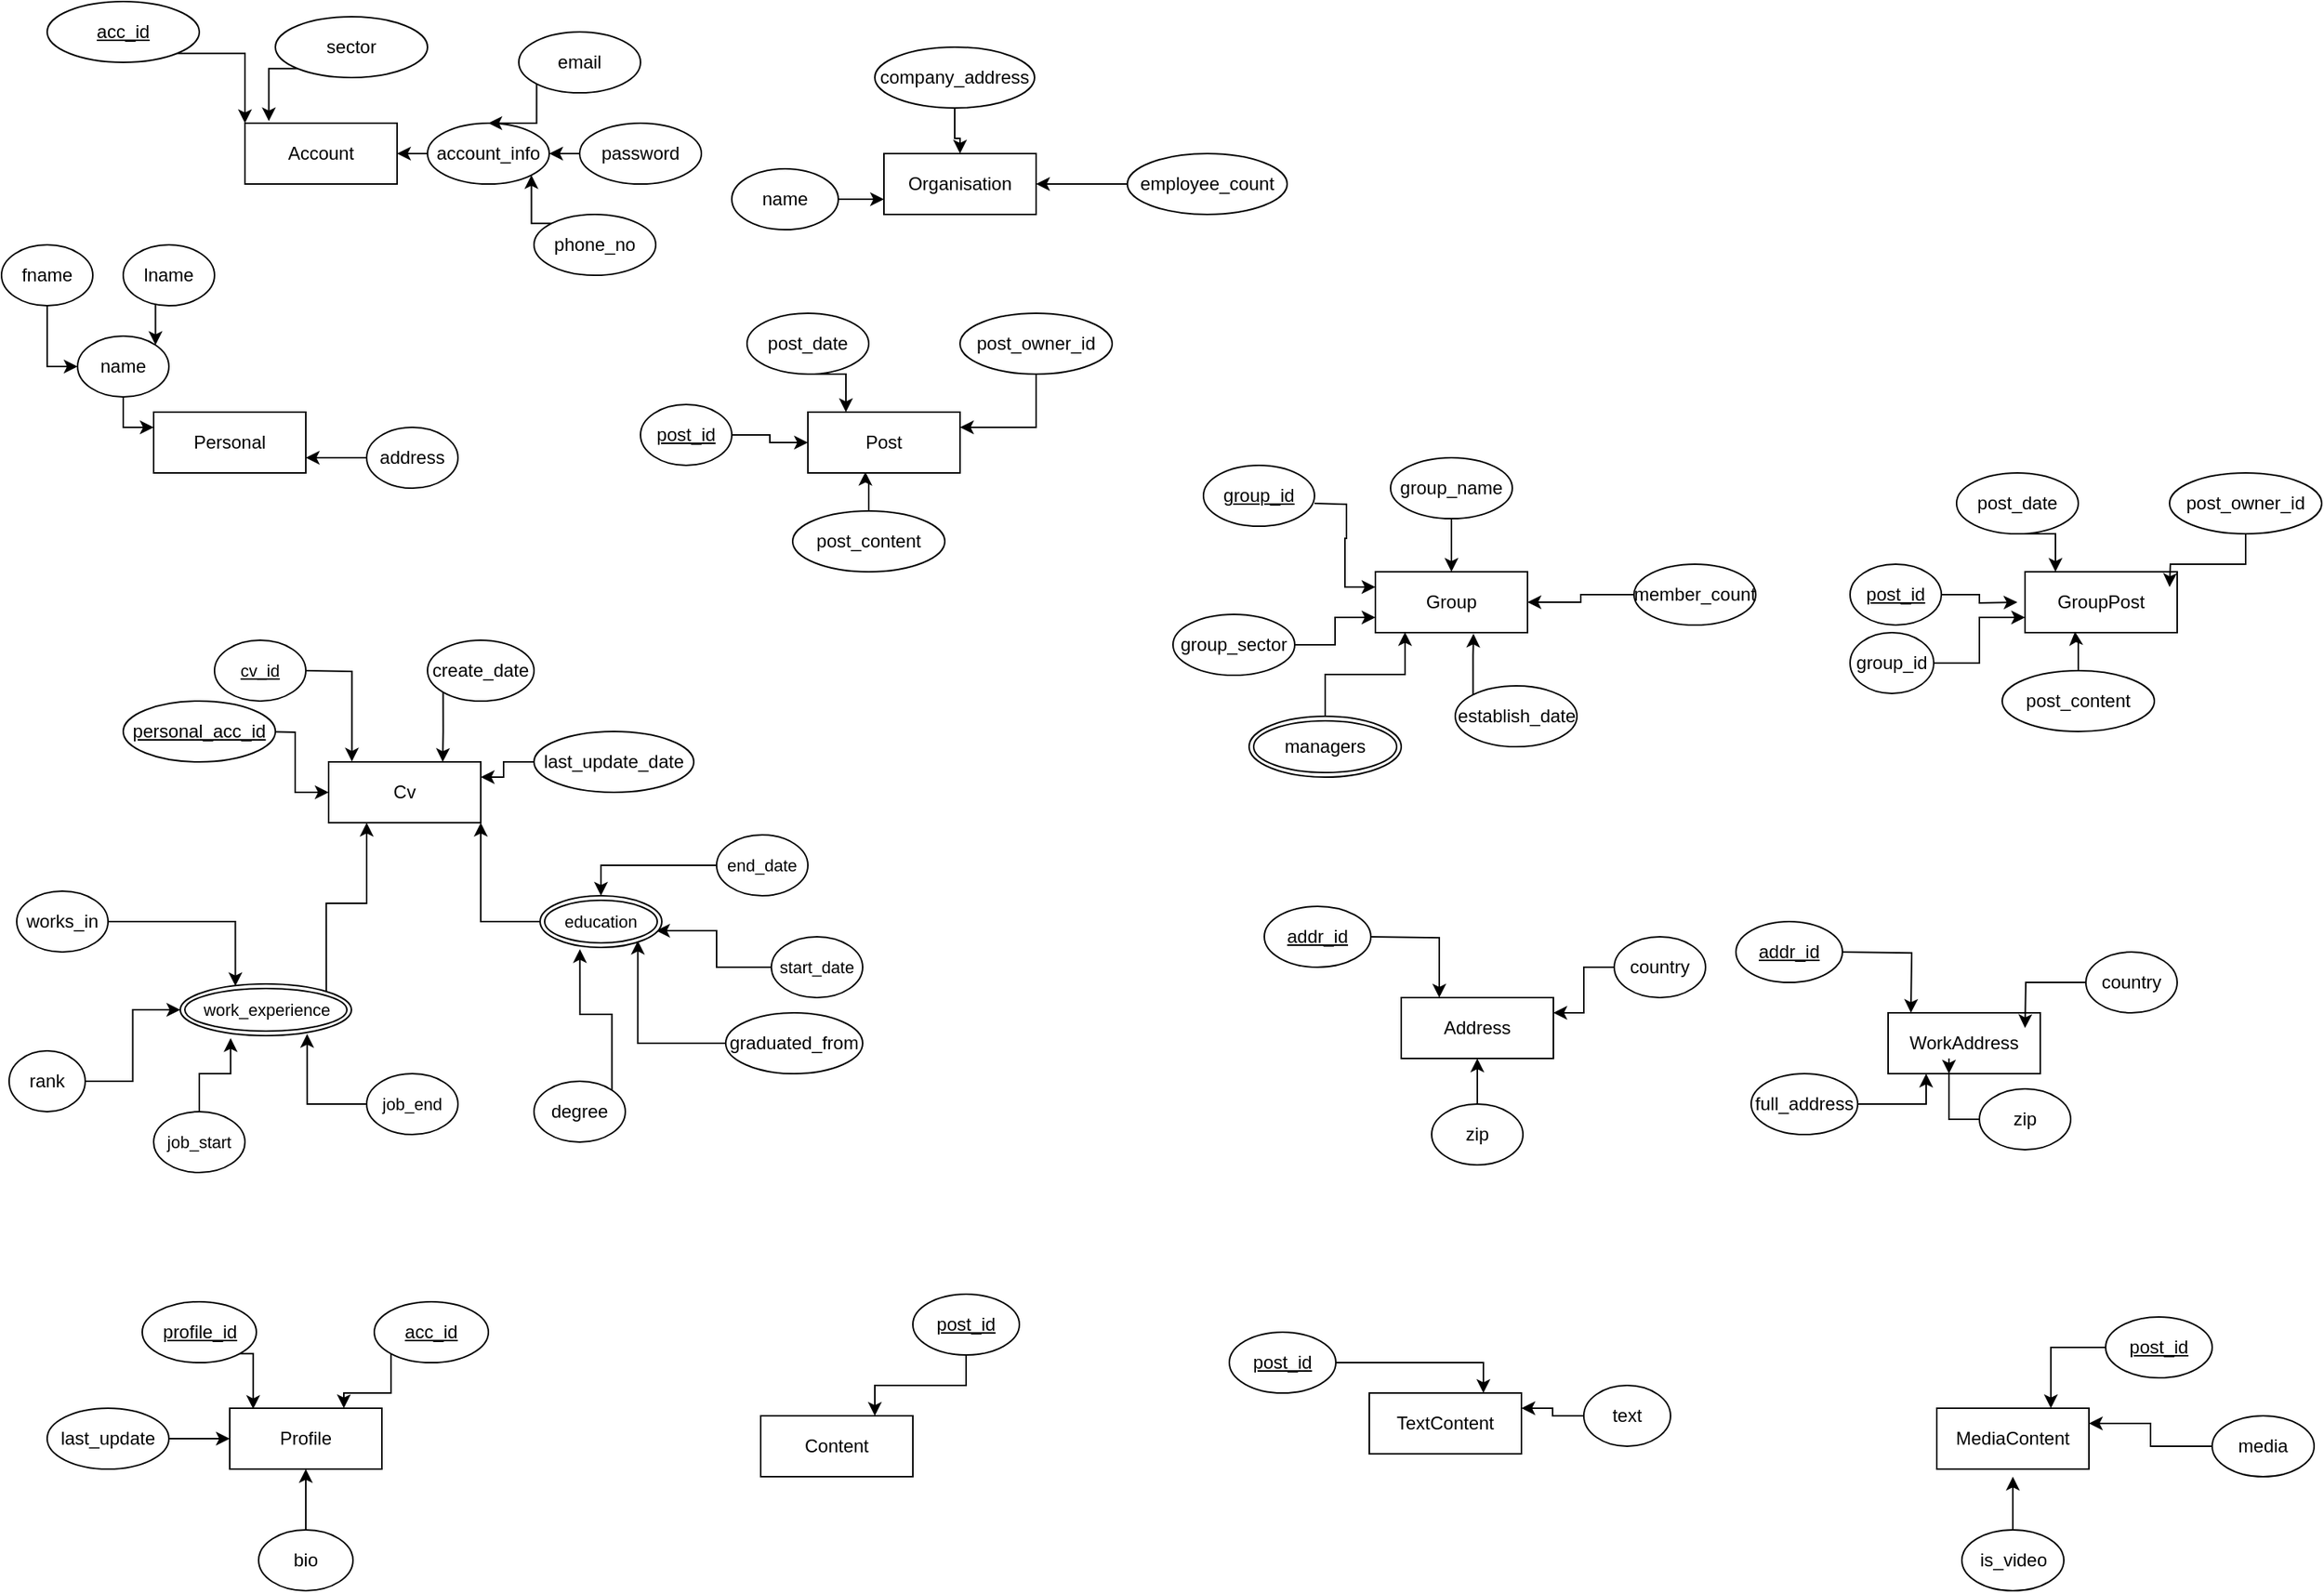 <mxfile version="16.5.3" type="device" pages="5"><diagram id="qUF3f7i-Far4bTSJf-_B" name="LinkedIn Initial"><mxGraphModel dx="1038" dy="579" grid="1" gridSize="10" guides="1" tooltips="1" connect="1" arrows="1" fold="1" page="1" pageScale="1" pageWidth="827" pageHeight="1169" math="0" shadow="0"><root><mxCell id="0"/><mxCell id="1" parent="0"/><mxCell id="1YVMXP0ZDANRmYdbpc0f-11" style="edgeStyle=orthogonalEdgeStyle;rounded=0;orthogonalLoop=1;jettySize=auto;html=1;exitX=1;exitY=1;exitDx=0;exitDy=0;entryX=0;entryY=0;entryDx=0;entryDy=0;" parent="1" source="1YVMXP0ZDANRmYdbpc0f-5" target="1YVMXP0ZDANRmYdbpc0f-8" edge="1"><mxGeometry relative="1" as="geometry"/></mxCell><mxCell id="1YVMXP0ZDANRmYdbpc0f-5" value="acc_id" style="ellipse;whiteSpace=wrap;html=1;align=center;fontStyle=4;" parent="1" vertex="1"><mxGeometry x="50" y="70" width="100" height="40" as="geometry"/></mxCell><mxCell id="1YVMXP0ZDANRmYdbpc0f-8" value="Account" style="whiteSpace=wrap;html=1;align=center;" parent="1" vertex="1"><mxGeometry x="180" y="150" width="100" height="40" as="geometry"/></mxCell><mxCell id="1YVMXP0ZDANRmYdbpc0f-12" style="edgeStyle=orthogonalEdgeStyle;rounded=0;orthogonalLoop=1;jettySize=auto;html=1;exitX=0;exitY=1;exitDx=0;exitDy=0;entryX=0.157;entryY=-0.033;entryDx=0;entryDy=0;entryPerimeter=0;" parent="1" source="1YVMXP0ZDANRmYdbpc0f-9" target="1YVMXP0ZDANRmYdbpc0f-8" edge="1"><mxGeometry relative="1" as="geometry"/></mxCell><mxCell id="1YVMXP0ZDANRmYdbpc0f-9" value="sector" style="ellipse;whiteSpace=wrap;html=1;align=center;" parent="1" vertex="1"><mxGeometry x="200" y="80" width="100" height="40" as="geometry"/></mxCell><mxCell id="1YVMXP0ZDANRmYdbpc0f-18" style="edgeStyle=orthogonalEdgeStyle;rounded=0;orthogonalLoop=1;jettySize=auto;html=1;exitX=0;exitY=0.5;exitDx=0;exitDy=0;entryX=1;entryY=0.5;entryDx=0;entryDy=0;" parent="1" source="1YVMXP0ZDANRmYdbpc0f-14" target="1YVMXP0ZDANRmYdbpc0f-8" edge="1"><mxGeometry relative="1" as="geometry"/></mxCell><mxCell id="1YVMXP0ZDANRmYdbpc0f-14" value="account_info" style="ellipse;whiteSpace=wrap;html=1;align=center;" parent="1" vertex="1"><mxGeometry x="300" y="150" width="80" height="40" as="geometry"/></mxCell><mxCell id="1YVMXP0ZDANRmYdbpc0f-19" style="edgeStyle=orthogonalEdgeStyle;rounded=0;orthogonalLoop=1;jettySize=auto;html=1;exitX=0;exitY=1;exitDx=0;exitDy=0;entryX=0.5;entryY=0;entryDx=0;entryDy=0;" parent="1" source="1YVMXP0ZDANRmYdbpc0f-15" target="1YVMXP0ZDANRmYdbpc0f-14" edge="1"><mxGeometry relative="1" as="geometry"/></mxCell><mxCell id="1YVMXP0ZDANRmYdbpc0f-15" value="email" style="ellipse;whiteSpace=wrap;html=1;align=center;" parent="1" vertex="1"><mxGeometry x="360" y="90" width="80" height="40" as="geometry"/></mxCell><mxCell id="1YVMXP0ZDANRmYdbpc0f-20" style="edgeStyle=orthogonalEdgeStyle;rounded=0;orthogonalLoop=1;jettySize=auto;html=1;exitX=0;exitY=0.5;exitDx=0;exitDy=0;entryX=1;entryY=0.5;entryDx=0;entryDy=0;" parent="1" source="1YVMXP0ZDANRmYdbpc0f-16" target="1YVMXP0ZDANRmYdbpc0f-14" edge="1"><mxGeometry relative="1" as="geometry"/></mxCell><mxCell id="1YVMXP0ZDANRmYdbpc0f-16" value="password" style="ellipse;whiteSpace=wrap;html=1;align=center;" parent="1" vertex="1"><mxGeometry x="400" y="150" width="80" height="40" as="geometry"/></mxCell><mxCell id="1YVMXP0ZDANRmYdbpc0f-21" style="edgeStyle=orthogonalEdgeStyle;rounded=0;orthogonalLoop=1;jettySize=auto;html=1;exitX=0;exitY=0;exitDx=0;exitDy=0;entryX=1;entryY=1;entryDx=0;entryDy=0;" parent="1" source="1YVMXP0ZDANRmYdbpc0f-17" target="1YVMXP0ZDANRmYdbpc0f-14" edge="1"><mxGeometry relative="1" as="geometry"/></mxCell><mxCell id="1YVMXP0ZDANRmYdbpc0f-17" value="phone_no" style="ellipse;whiteSpace=wrap;html=1;align=center;" parent="1" vertex="1"><mxGeometry x="370" y="210" width="80" height="40" as="geometry"/></mxCell><mxCell id="1YVMXP0ZDANRmYdbpc0f-22" value="Personal" style="whiteSpace=wrap;html=1;align=center;" parent="1" vertex="1"><mxGeometry x="120" y="340" width="100" height="40" as="geometry"/></mxCell><mxCell id="1YVMXP0ZDANRmYdbpc0f-26" style="edgeStyle=orthogonalEdgeStyle;rounded=0;orthogonalLoop=1;jettySize=auto;html=1;entryX=0;entryY=0.25;entryDx=0;entryDy=0;" parent="1" source="1YVMXP0ZDANRmYdbpc0f-23" target="1YVMXP0ZDANRmYdbpc0f-22" edge="1"><mxGeometry relative="1" as="geometry"/></mxCell><mxCell id="1YVMXP0ZDANRmYdbpc0f-23" value="name" style="ellipse;whiteSpace=wrap;html=1;align=center;" parent="1" vertex="1"><mxGeometry x="70" y="290" width="60" height="40" as="geometry"/></mxCell><mxCell id="1YVMXP0ZDANRmYdbpc0f-28" style="edgeStyle=orthogonalEdgeStyle;rounded=0;orthogonalLoop=1;jettySize=auto;html=1;exitX=0.5;exitY=1;exitDx=0;exitDy=0;entryX=0;entryY=0.5;entryDx=0;entryDy=0;" parent="1" source="1YVMXP0ZDANRmYdbpc0f-24" target="1YVMXP0ZDANRmYdbpc0f-23" edge="1"><mxGeometry relative="1" as="geometry"><mxPoint x="90" y="290" as="targetPoint"/></mxGeometry></mxCell><mxCell id="1YVMXP0ZDANRmYdbpc0f-24" value="fname" style="ellipse;whiteSpace=wrap;html=1;align=center;" parent="1" vertex="1"><mxGeometry x="20" y="230" width="60" height="40" as="geometry"/></mxCell><mxCell id="1YVMXP0ZDANRmYdbpc0f-27" style="edgeStyle=orthogonalEdgeStyle;rounded=0;orthogonalLoop=1;jettySize=auto;html=1;exitX=0;exitY=1;exitDx=0;exitDy=0;entryX=1;entryY=0;entryDx=0;entryDy=0;" parent="1" source="1YVMXP0ZDANRmYdbpc0f-25" target="1YVMXP0ZDANRmYdbpc0f-23" edge="1"><mxGeometry relative="1" as="geometry"/></mxCell><mxCell id="1YVMXP0ZDANRmYdbpc0f-25" value="lname" style="ellipse;whiteSpace=wrap;html=1;align=center;" parent="1" vertex="1"><mxGeometry x="100" y="230" width="60" height="40" as="geometry"/></mxCell><mxCell id="1YVMXP0ZDANRmYdbpc0f-36" style="edgeStyle=orthogonalEdgeStyle;rounded=0;orthogonalLoop=1;jettySize=auto;html=1;entryX=1;entryY=0.75;entryDx=0;entryDy=0;" parent="1" source="1YVMXP0ZDANRmYdbpc0f-35" target="1YVMXP0ZDANRmYdbpc0f-22" edge="1"><mxGeometry relative="1" as="geometry"/></mxCell><mxCell id="1YVMXP0ZDANRmYdbpc0f-35" value="address" style="ellipse;whiteSpace=wrap;html=1;align=center;" parent="1" vertex="1"><mxGeometry x="260" y="350" width="60" height="40" as="geometry"/></mxCell><mxCell id="1YVMXP0ZDANRmYdbpc0f-37" value="Organisation" style="whiteSpace=wrap;html=1;align=center;" parent="1" vertex="1"><mxGeometry x="600" y="170" width="100" height="40" as="geometry"/></mxCell><mxCell id="1YVMXP0ZDANRmYdbpc0f-44" style="edgeStyle=orthogonalEdgeStyle;rounded=0;orthogonalLoop=1;jettySize=auto;html=1;entryX=0;entryY=0.75;entryDx=0;entryDy=0;" parent="1" source="1YVMXP0ZDANRmYdbpc0f-38" target="1YVMXP0ZDANRmYdbpc0f-37" edge="1"><mxGeometry relative="1" as="geometry"/></mxCell><mxCell id="1YVMXP0ZDANRmYdbpc0f-38" value="name" style="ellipse;whiteSpace=wrap;html=1;align=center;" parent="1" vertex="1"><mxGeometry x="500" y="180" width="70" height="40" as="geometry"/></mxCell><mxCell id="1YVMXP0ZDANRmYdbpc0f-43" style="edgeStyle=orthogonalEdgeStyle;rounded=0;orthogonalLoop=1;jettySize=auto;html=1;entryX=0.5;entryY=0;entryDx=0;entryDy=0;" parent="1" source="1YVMXP0ZDANRmYdbpc0f-39" target="1YVMXP0ZDANRmYdbpc0f-37" edge="1"><mxGeometry relative="1" as="geometry"/></mxCell><mxCell id="1YVMXP0ZDANRmYdbpc0f-39" value="company_address" style="ellipse;whiteSpace=wrap;html=1;align=center;" parent="1" vertex="1"><mxGeometry x="594" y="100" width="105" height="40" as="geometry"/></mxCell><mxCell id="1YVMXP0ZDANRmYdbpc0f-42" style="edgeStyle=orthogonalEdgeStyle;rounded=0;orthogonalLoop=1;jettySize=auto;html=1;entryX=1;entryY=0.5;entryDx=0;entryDy=0;" parent="1" source="1YVMXP0ZDANRmYdbpc0f-41" target="1YVMXP0ZDANRmYdbpc0f-37" edge="1"><mxGeometry relative="1" as="geometry"/></mxCell><mxCell id="1YVMXP0ZDANRmYdbpc0f-41" value="employee_count" style="ellipse;whiteSpace=wrap;html=1;align=center;" parent="1" vertex="1"><mxGeometry x="760" y="170" width="105" height="40" as="geometry"/></mxCell><mxCell id="1YVMXP0ZDANRmYdbpc0f-45" value="Post" style="whiteSpace=wrap;html=1;align=center;" parent="1" vertex="1"><mxGeometry x="550" y="340" width="100" height="40" as="geometry"/></mxCell><mxCell id="1YVMXP0ZDANRmYdbpc0f-48" style="edgeStyle=orthogonalEdgeStyle;rounded=0;orthogonalLoop=1;jettySize=auto;html=1;exitX=0.5;exitY=1;exitDx=0;exitDy=0;entryX=0.25;entryY=0;entryDx=0;entryDy=0;" parent="1" source="1YVMXP0ZDANRmYdbpc0f-46" target="1YVMXP0ZDANRmYdbpc0f-45" edge="1"><mxGeometry relative="1" as="geometry"/></mxCell><mxCell id="1YVMXP0ZDANRmYdbpc0f-46" value="post_date" style="ellipse;whiteSpace=wrap;html=1;align=center;" parent="1" vertex="1"><mxGeometry x="510" y="275" width="80" height="40" as="geometry"/></mxCell><mxCell id="1YVMXP0ZDANRmYdbpc0f-49" style="edgeStyle=orthogonalEdgeStyle;rounded=0;orthogonalLoop=1;jettySize=auto;html=1;" parent="1" source="1YVMXP0ZDANRmYdbpc0f-47" target="1YVMXP0ZDANRmYdbpc0f-45" edge="1"><mxGeometry relative="1" as="geometry"/></mxCell><mxCell id="1YVMXP0ZDANRmYdbpc0f-47" value="post_id" style="ellipse;whiteSpace=wrap;html=1;align=center;fontStyle=4;" parent="1" vertex="1"><mxGeometry x="440" y="335" width="60" height="40" as="geometry"/></mxCell><mxCell id="v0K1hRWnljABXQlQ6zzN-3" style="edgeStyle=orthogonalEdgeStyle;rounded=0;orthogonalLoop=1;jettySize=auto;html=1;entryX=1;entryY=0.25;entryDx=0;entryDy=0;" parent="1" source="v0K1hRWnljABXQlQ6zzN-2" target="1YVMXP0ZDANRmYdbpc0f-45" edge="1"><mxGeometry relative="1" as="geometry"/></mxCell><mxCell id="v0K1hRWnljABXQlQ6zzN-2" value="post_owner_id" style="ellipse;whiteSpace=wrap;html=1;align=center;" parent="1" vertex="1"><mxGeometry x="650" y="275" width="100" height="40" as="geometry"/></mxCell><mxCell id="v0K1hRWnljABXQlQ6zzN-5" style="edgeStyle=orthogonalEdgeStyle;rounded=0;orthogonalLoop=1;jettySize=auto;html=1;entryX=0.378;entryY=0.983;entryDx=0;entryDy=0;entryPerimeter=0;" parent="1" source="v0K1hRWnljABXQlQ6zzN-4" target="1YVMXP0ZDANRmYdbpc0f-45" edge="1"><mxGeometry relative="1" as="geometry"/></mxCell><mxCell id="v0K1hRWnljABXQlQ6zzN-4" value="post_content" style="ellipse;whiteSpace=wrap;html=1;align=center;" parent="1" vertex="1"><mxGeometry x="540" y="405" width="100" height="40" as="geometry"/></mxCell><mxCell id="v0K1hRWnljABXQlQ6zzN-6" value="Group" style="whiteSpace=wrap;html=1;align=center;" parent="1" vertex="1"><mxGeometry x="923" y="445" width="100" height="40" as="geometry"/></mxCell><mxCell id="v0K1hRWnljABXQlQ6zzN-8" style="edgeStyle=orthogonalEdgeStyle;rounded=0;orthogonalLoop=1;jettySize=auto;html=1;entryX=0;entryY=0.25;entryDx=0;entryDy=0;" parent="1" target="v0K1hRWnljABXQlQ6zzN-6" edge="1"><mxGeometry relative="1" as="geometry"><mxPoint x="883.0" y="400.059" as="sourcePoint"/></mxGeometry></mxCell><mxCell id="v0K1hRWnljABXQlQ6zzN-10" style="edgeStyle=orthogonalEdgeStyle;rounded=0;orthogonalLoop=1;jettySize=auto;html=1;entryX=0.5;entryY=0;entryDx=0;entryDy=0;" parent="1" source="v0K1hRWnljABXQlQ6zzN-9" target="v0K1hRWnljABXQlQ6zzN-6" edge="1"><mxGeometry relative="1" as="geometry"/></mxCell><mxCell id="v0K1hRWnljABXQlQ6zzN-9" value="group_name" style="ellipse;whiteSpace=wrap;html=1;align=center;" parent="1" vertex="1"><mxGeometry x="933" y="370" width="80" height="40" as="geometry"/></mxCell><mxCell id="v0K1hRWnljABXQlQ6zzN-12" style="edgeStyle=orthogonalEdgeStyle;rounded=0;orthogonalLoop=1;jettySize=auto;html=1;entryX=0;entryY=0.75;entryDx=0;entryDy=0;" parent="1" source="v0K1hRWnljABXQlQ6zzN-11" target="v0K1hRWnljABXQlQ6zzN-6" edge="1"><mxGeometry relative="1" as="geometry"/></mxCell><mxCell id="v0K1hRWnljABXQlQ6zzN-11" value="group_sector" style="ellipse;whiteSpace=wrap;html=1;align=center;" parent="1" vertex="1"><mxGeometry x="790" y="473" width="80" height="40" as="geometry"/></mxCell><mxCell id="v0K1hRWnljABXQlQ6zzN-14" style="edgeStyle=orthogonalEdgeStyle;rounded=0;orthogonalLoop=1;jettySize=auto;html=1;exitX=0;exitY=0;exitDx=0;exitDy=0;entryX=0.645;entryY=1.017;entryDx=0;entryDy=0;entryPerimeter=0;" parent="1" source="v0K1hRWnljABXQlQ6zzN-13" target="v0K1hRWnljABXQlQ6zzN-6" edge="1"><mxGeometry relative="1" as="geometry"/></mxCell><mxCell id="v0K1hRWnljABXQlQ6zzN-13" value="establish_date" style="ellipse;whiteSpace=wrap;html=1;align=center;" parent="1" vertex="1"><mxGeometry x="975.5" y="520" width="80" height="40" as="geometry"/></mxCell><mxCell id="v0K1hRWnljABXQlQ6zzN-16" style="edgeStyle=orthogonalEdgeStyle;rounded=0;orthogonalLoop=1;jettySize=auto;html=1;entryX=1;entryY=0.5;entryDx=0;entryDy=0;" parent="1" source="v0K1hRWnljABXQlQ6zzN-15" target="v0K1hRWnljABXQlQ6zzN-6" edge="1"><mxGeometry relative="1" as="geometry"/></mxCell><mxCell id="v0K1hRWnljABXQlQ6zzN-15" value="member_count" style="ellipse;whiteSpace=wrap;html=1;align=center;" parent="1" vertex="1"><mxGeometry x="1093" y="440" width="80" height="40" as="geometry"/></mxCell><mxCell id="v0K1hRWnljABXQlQ6zzN-17" value="Cv" style="whiteSpace=wrap;html=1;align=center;" parent="1" vertex="1"><mxGeometry x="235" y="570" width="100" height="40" as="geometry"/></mxCell><mxCell id="v0K1hRWnljABXQlQ6zzN-19" style="edgeStyle=orthogonalEdgeStyle;rounded=0;orthogonalLoop=1;jettySize=auto;html=1;entryX=0.153;entryY=-0.005;entryDx=0;entryDy=0;entryPerimeter=0;" parent="1" target="v0K1hRWnljABXQlQ6zzN-17" edge="1"><mxGeometry relative="1" as="geometry"><mxPoint x="220.0" y="510.034" as="sourcePoint"/></mxGeometry></mxCell><mxCell id="v0K1hRWnljABXQlQ6zzN-21" style="edgeStyle=orthogonalEdgeStyle;rounded=0;orthogonalLoop=1;jettySize=auto;html=1;entryX=0;entryY=0.5;entryDx=0;entryDy=0;" parent="1" target="v0K1hRWnljABXQlQ6zzN-17" edge="1"><mxGeometry relative="1" as="geometry"><mxPoint x="190.0" y="550.034" as="sourcePoint"/></mxGeometry></mxCell><mxCell id="v0K1hRWnljABXQlQ6zzN-23" style="edgeStyle=orthogonalEdgeStyle;rounded=0;orthogonalLoop=1;jettySize=auto;html=1;exitX=0;exitY=1;exitDx=0;exitDy=0;entryX=0.75;entryY=0;entryDx=0;entryDy=0;" parent="1" source="v0K1hRWnljABXQlQ6zzN-22" target="v0K1hRWnljABXQlQ6zzN-17" edge="1"><mxGeometry relative="1" as="geometry"/></mxCell><mxCell id="v0K1hRWnljABXQlQ6zzN-22" value="create_date" style="ellipse;whiteSpace=wrap;html=1;align=center;" parent="1" vertex="1"><mxGeometry x="300" y="490" width="70" height="40" as="geometry"/></mxCell><mxCell id="v0K1hRWnljABXQlQ6zzN-25" style="edgeStyle=orthogonalEdgeStyle;rounded=0;orthogonalLoop=1;jettySize=auto;html=1;entryX=1;entryY=0.25;entryDx=0;entryDy=0;" parent="1" source="v0K1hRWnljABXQlQ6zzN-24" target="v0K1hRWnljABXQlQ6zzN-17" edge="1"><mxGeometry relative="1" as="geometry"/></mxCell><mxCell id="v0K1hRWnljABXQlQ6zzN-24" value="last_update_date" style="ellipse;whiteSpace=wrap;html=1;align=center;" parent="1" vertex="1"><mxGeometry x="370" y="550" width="105" height="40" as="geometry"/></mxCell><mxCell id="v0K1hRWnljABXQlQ6zzN-27" value="Address" style="whiteSpace=wrap;html=1;align=center;" parent="1" vertex="1"><mxGeometry x="940" y="725" width="100" height="40" as="geometry"/></mxCell><mxCell id="v0K1hRWnljABXQlQ6zzN-29" style="edgeStyle=orthogonalEdgeStyle;rounded=0;orthogonalLoop=1;jettySize=auto;html=1;entryX=0.25;entryY=0;entryDx=0;entryDy=0;" parent="1" target="v0K1hRWnljABXQlQ6zzN-27" edge="1"><mxGeometry relative="1" as="geometry"><mxPoint x="920.0" y="685.059" as="sourcePoint"/></mxGeometry></mxCell><mxCell id="v0K1hRWnljABXQlQ6zzN-31" style="edgeStyle=orthogonalEdgeStyle;rounded=0;orthogonalLoop=1;jettySize=auto;html=1;entryX=1;entryY=0.25;entryDx=0;entryDy=0;" parent="1" source="v0K1hRWnljABXQlQ6zzN-30" target="v0K1hRWnljABXQlQ6zzN-27" edge="1"><mxGeometry relative="1" as="geometry"/></mxCell><mxCell id="v0K1hRWnljABXQlQ6zzN-30" value="country" style="ellipse;whiteSpace=wrap;html=1;align=center;" parent="1" vertex="1"><mxGeometry x="1080" y="685" width="60" height="40" as="geometry"/></mxCell><mxCell id="v0K1hRWnljABXQlQ6zzN-33" style="edgeStyle=orthogonalEdgeStyle;rounded=0;orthogonalLoop=1;jettySize=auto;html=1;entryX=0.5;entryY=1;entryDx=0;entryDy=0;" parent="1" source="v0K1hRWnljABXQlQ6zzN-32" target="v0K1hRWnljABXQlQ6zzN-27" edge="1"><mxGeometry relative="1" as="geometry"/></mxCell><mxCell id="v0K1hRWnljABXQlQ6zzN-32" value="zip" style="ellipse;whiteSpace=wrap;html=1;align=center;" parent="1" vertex="1"><mxGeometry x="960" y="795" width="60" height="40" as="geometry"/></mxCell><mxCell id="v0K1hRWnljABXQlQ6zzN-34" value="Profile" style="whiteSpace=wrap;html=1;align=center;" parent="1" vertex="1"><mxGeometry x="170" y="995" width="100" height="40" as="geometry"/></mxCell><mxCell id="v0K1hRWnljABXQlQ6zzN-36" style="edgeStyle=orthogonalEdgeStyle;rounded=0;orthogonalLoop=1;jettySize=auto;html=1;" parent="1" source="v0K1hRWnljABXQlQ6zzN-35" target="v0K1hRWnljABXQlQ6zzN-34" edge="1"><mxGeometry relative="1" as="geometry"/></mxCell><mxCell id="v0K1hRWnljABXQlQ6zzN-35" value="last_update" style="ellipse;whiteSpace=wrap;html=1;align=center;" parent="1" vertex="1"><mxGeometry x="50" y="995" width="80" height="40" as="geometry"/></mxCell><mxCell id="v0K1hRWnljABXQlQ6zzN-37" value="addr_id" style="ellipse;whiteSpace=wrap;html=1;align=center;fontStyle=4;" parent="1" vertex="1"><mxGeometry x="850" y="665" width="70" height="40" as="geometry"/></mxCell><mxCell id="v0K1hRWnljABXQlQ6zzN-39" style="edgeStyle=orthogonalEdgeStyle;rounded=0;orthogonalLoop=1;jettySize=auto;html=1;exitX=1;exitY=1;exitDx=0;exitDy=0;entryX=0.154;entryY=0.013;entryDx=0;entryDy=0;entryPerimeter=0;" parent="1" source="v0K1hRWnljABXQlQ6zzN-38" target="v0K1hRWnljABXQlQ6zzN-34" edge="1"><mxGeometry relative="1" as="geometry"/></mxCell><mxCell id="v0K1hRWnljABXQlQ6zzN-38" value="profile_id" style="ellipse;whiteSpace=wrap;html=1;align=center;fontStyle=4;" parent="1" vertex="1"><mxGeometry x="112.5" y="925" width="75" height="40" as="geometry"/></mxCell><mxCell id="v0K1hRWnljABXQlQ6zzN-41" style="edgeStyle=orthogonalEdgeStyle;rounded=0;orthogonalLoop=1;jettySize=auto;html=1;exitX=0;exitY=1;exitDx=0;exitDy=0;entryX=0.75;entryY=0;entryDx=0;entryDy=0;" parent="1" source="v0K1hRWnljABXQlQ6zzN-40" target="v0K1hRWnljABXQlQ6zzN-34" edge="1"><mxGeometry relative="1" as="geometry"/></mxCell><mxCell id="v0K1hRWnljABXQlQ6zzN-40" value="acc_id" style="ellipse;whiteSpace=wrap;html=1;align=center;fontStyle=4;" parent="1" vertex="1"><mxGeometry x="265" y="925" width="75" height="40" as="geometry"/></mxCell><mxCell id="v0K1hRWnljABXQlQ6zzN-44" style="edgeStyle=orthogonalEdgeStyle;rounded=0;orthogonalLoop=1;jettySize=auto;html=1;" parent="1" source="v0K1hRWnljABXQlQ6zzN-43" target="v0K1hRWnljABXQlQ6zzN-34" edge="1"><mxGeometry relative="1" as="geometry"/></mxCell><mxCell id="v0K1hRWnljABXQlQ6zzN-43" value="bio" style="ellipse;whiteSpace=wrap;html=1;align=center;" parent="1" vertex="1"><mxGeometry x="189" y="1075" width="62" height="40" as="geometry"/></mxCell><mxCell id="v0K1hRWnljABXQlQ6zzN-45" value="group_id" style="ellipse;whiteSpace=wrap;html=1;align=center;fontStyle=4;" parent="1" vertex="1"><mxGeometry x="810" y="375" width="73" height="40" as="geometry"/></mxCell><mxCell id="v0K1hRWnljABXQlQ6zzN-46" value="Content" style="whiteSpace=wrap;html=1;align=center;" parent="1" vertex="1"><mxGeometry x="519" y="1000" width="100" height="40" as="geometry"/></mxCell><mxCell id="v0K1hRWnljABXQlQ6zzN-52" style="edgeStyle=orthogonalEdgeStyle;rounded=0;orthogonalLoop=1;jettySize=auto;html=1;entryX=0.75;entryY=0;entryDx=0;entryDy=0;" parent="1" source="v0K1hRWnljABXQlQ6zzN-51" target="v0K1hRWnljABXQlQ6zzN-46" edge="1"><mxGeometry relative="1" as="geometry"/></mxCell><mxCell id="v0K1hRWnljABXQlQ6zzN-51" value="post_id" style="ellipse;whiteSpace=wrap;html=1;align=center;fontStyle=4;" parent="1" vertex="1"><mxGeometry x="619" y="920" width="70" height="40" as="geometry"/></mxCell><mxCell id="v0K1hRWnljABXQlQ6zzN-53" value="GroupPost" style="whiteSpace=wrap;html=1;align=center;" parent="1" vertex="1"><mxGeometry x="1350" y="445" width="100" height="40" as="geometry"/></mxCell><mxCell id="v0K1hRWnljABXQlQ6zzN-55" style="edgeStyle=orthogonalEdgeStyle;rounded=0;orthogonalLoop=1;jettySize=auto;html=1;entryX=0;entryY=0.75;entryDx=0;entryDy=0;exitX=1;exitY=0.5;exitDx=0;exitDy=0;" parent="1" source="61LfzhY5fh028xvBds8p-1" target="v0K1hRWnljABXQlQ6zzN-53" edge="1"><mxGeometry relative="1" as="geometry"><mxPoint x="1290" y="505" as="sourcePoint"/></mxGeometry></mxCell><mxCell id="v0K1hRWnljABXQlQ6zzN-60" style="edgeStyle=orthogonalEdgeStyle;rounded=0;orthogonalLoop=1;jettySize=auto;html=1;exitX=0.5;exitY=1;exitDx=0;exitDy=0;entryX=0.25;entryY=0;entryDx=0;entryDy=0;" parent="1" source="v0K1hRWnljABXQlQ6zzN-61" edge="1"><mxGeometry relative="1" as="geometry"><mxPoint x="1370" y="445" as="targetPoint"/></mxGeometry></mxCell><mxCell id="v0K1hRWnljABXQlQ6zzN-61" value="post_date" style="ellipse;whiteSpace=wrap;html=1;align=center;" parent="1" vertex="1"><mxGeometry x="1305" y="380" width="80" height="40" as="geometry"/></mxCell><mxCell id="v0K1hRWnljABXQlQ6zzN-62" style="edgeStyle=orthogonalEdgeStyle;rounded=0;orthogonalLoop=1;jettySize=auto;html=1;" parent="1" source="v0K1hRWnljABXQlQ6zzN-63" edge="1"><mxGeometry relative="1" as="geometry"><mxPoint x="1345" y="465" as="targetPoint"/></mxGeometry></mxCell><mxCell id="v0K1hRWnljABXQlQ6zzN-63" value="post_id" style="ellipse;whiteSpace=wrap;html=1;align=center;fontStyle=4;" parent="1" vertex="1"><mxGeometry x="1235" y="440" width="60" height="40" as="geometry"/></mxCell><mxCell id="v0K1hRWnljABXQlQ6zzN-64" style="edgeStyle=orthogonalEdgeStyle;rounded=0;orthogonalLoop=1;jettySize=auto;html=1;entryX=1;entryY=0.25;entryDx=0;entryDy=0;" parent="1" source="v0K1hRWnljABXQlQ6zzN-65" edge="1"><mxGeometry relative="1" as="geometry"><mxPoint x="1445" y="455" as="targetPoint"/></mxGeometry></mxCell><mxCell id="v0K1hRWnljABXQlQ6zzN-65" value="post_owner_id" style="ellipse;whiteSpace=wrap;html=1;align=center;" parent="1" vertex="1"><mxGeometry x="1445" y="380" width="100" height="40" as="geometry"/></mxCell><mxCell id="v0K1hRWnljABXQlQ6zzN-66" style="edgeStyle=orthogonalEdgeStyle;rounded=0;orthogonalLoop=1;jettySize=auto;html=1;entryX=0.378;entryY=0.983;entryDx=0;entryDy=0;entryPerimeter=0;" parent="1" source="v0K1hRWnljABXQlQ6zzN-67" edge="1"><mxGeometry relative="1" as="geometry"><mxPoint x="1382.8" y="484.32" as="targetPoint"/></mxGeometry></mxCell><mxCell id="v0K1hRWnljABXQlQ6zzN-67" value="post_content" style="ellipse;whiteSpace=wrap;html=1;align=center;" parent="1" vertex="1"><mxGeometry x="1335" y="510" width="100" height="40" as="geometry"/></mxCell><mxCell id="v0K1hRWnljABXQlQ6zzN-68" value="WorkAddress" style="whiteSpace=wrap;html=1;align=center;" parent="1" vertex="1"><mxGeometry x="1260" y="735" width="100" height="40" as="geometry"/></mxCell><mxCell id="v0K1hRWnljABXQlQ6zzN-69" style="edgeStyle=orthogonalEdgeStyle;rounded=0;orthogonalLoop=1;jettySize=auto;html=1;entryX=0.25;entryY=0;entryDx=0;entryDy=0;" parent="1" edge="1"><mxGeometry relative="1" as="geometry"><mxPoint x="1230.0" y="695.059" as="sourcePoint"/><mxPoint x="1275" y="735" as="targetPoint"/></mxGeometry></mxCell><mxCell id="v0K1hRWnljABXQlQ6zzN-70" style="edgeStyle=orthogonalEdgeStyle;rounded=0;orthogonalLoop=1;jettySize=auto;html=1;entryX=1;entryY=0.25;entryDx=0;entryDy=0;" parent="1" source="v0K1hRWnljABXQlQ6zzN-71" edge="1"><mxGeometry relative="1" as="geometry"><mxPoint x="1350" y="745" as="targetPoint"/></mxGeometry></mxCell><mxCell id="v0K1hRWnljABXQlQ6zzN-71" value="country" style="ellipse;whiteSpace=wrap;html=1;align=center;" parent="1" vertex="1"><mxGeometry x="1390" y="695" width="60" height="40" as="geometry"/></mxCell><mxCell id="v0K1hRWnljABXQlQ6zzN-72" style="edgeStyle=orthogonalEdgeStyle;rounded=0;orthogonalLoop=1;jettySize=auto;html=1;entryX=0.5;entryY=1;entryDx=0;entryDy=0;" parent="1" source="v0K1hRWnljABXQlQ6zzN-73" edge="1"><mxGeometry relative="1" as="geometry"><mxPoint x="1300" y="775" as="targetPoint"/></mxGeometry></mxCell><mxCell id="v0K1hRWnljABXQlQ6zzN-73" value="zip" style="ellipse;whiteSpace=wrap;html=1;align=center;" parent="1" vertex="1"><mxGeometry x="1320" y="785" width="60" height="40" as="geometry"/></mxCell><mxCell id="v0K1hRWnljABXQlQ6zzN-74" value="addr_id" style="ellipse;whiteSpace=wrap;html=1;align=center;fontStyle=4;" parent="1" vertex="1"><mxGeometry x="1160" y="675" width="70" height="40" as="geometry"/></mxCell><mxCell id="v0K1hRWnljABXQlQ6zzN-76" style="edgeStyle=orthogonalEdgeStyle;rounded=0;orthogonalLoop=1;jettySize=auto;html=1;entryX=0.25;entryY=1;entryDx=0;entryDy=0;" parent="1" source="v0K1hRWnljABXQlQ6zzN-75" target="v0K1hRWnljABXQlQ6zzN-68" edge="1"><mxGeometry relative="1" as="geometry"/></mxCell><mxCell id="v0K1hRWnljABXQlQ6zzN-75" value="full_address" style="ellipse;whiteSpace=wrap;html=1;align=center;" parent="1" vertex="1"><mxGeometry x="1170" y="775" width="70" height="40" as="geometry"/></mxCell><mxCell id="QaIs6uafgntOmP2DujEv-11" style="edgeStyle=orthogonalEdgeStyle;rounded=0;orthogonalLoop=1;jettySize=auto;html=1;exitX=0;exitY=0.5;exitDx=0;exitDy=0;entryX=1;entryY=1;entryDx=0;entryDy=0;labelBackgroundColor=default;fontFamily=Helvetica;fontSize=11;fontColor=default;endArrow=classic;strokeColor=default;" parent="1" source="LP9-AwD-yO0g2Z3MoktJ-5" target="v0K1hRWnljABXQlQ6zzN-17" edge="1"><mxGeometry relative="1" as="geometry"><mxPoint x="327.5" y="634" as="sourcePoint"/></mxGeometry></mxCell><mxCell id="LP9-AwD-yO0g2Z3MoktJ-11" style="edgeStyle=orthogonalEdgeStyle;rounded=0;orthogonalLoop=1;jettySize=auto;html=1;entryX=0.322;entryY=0.042;entryDx=0;entryDy=0;entryPerimeter=0;labelBackgroundColor=default;fontFamily=Helvetica;fontSize=11;fontColor=default;endArrow=classic;strokeColor=default;" parent="1" source="QaIs6uafgntOmP2DujEv-4" target="LP9-AwD-yO0g2Z3MoktJ-6" edge="1"><mxGeometry relative="1" as="geometry"/></mxCell><mxCell id="QaIs6uafgntOmP2DujEv-4" value="works_in" style="ellipse;whiteSpace=wrap;html=1;align=center;" parent="1" vertex="1"><mxGeometry x="30" y="655" width="60" height="40" as="geometry"/></mxCell><mxCell id="QaIs6uafgntOmP2DujEv-5" style="edgeStyle=orthogonalEdgeStyle;rounded=0;orthogonalLoop=1;jettySize=auto;html=1;exitX=1;exitY=0;exitDx=0;exitDy=0;entryX=0.327;entryY=1.033;entryDx=0;entryDy=0;labelBackgroundColor=default;fontFamily=Helvetica;fontSize=11;fontColor=default;endArrow=classic;strokeColor=default;entryPerimeter=0;" parent="1" source="QaIs6uafgntOmP2DujEv-6" target="LP9-AwD-yO0g2Z3MoktJ-5" edge="1"><mxGeometry relative="1" as="geometry"><mxPoint x="444.365" y="695" as="targetPoint"/></mxGeometry></mxCell><mxCell id="QaIs6uafgntOmP2DujEv-6" value="degree" style="ellipse;whiteSpace=wrap;html=1;align=center;" parent="1" vertex="1"><mxGeometry x="370" y="780" width="60" height="40" as="geometry"/></mxCell><mxCell id="QaIs6uafgntOmP2DujEv-7" style="edgeStyle=orthogonalEdgeStyle;rounded=0;orthogonalLoop=1;jettySize=auto;html=1;entryX=0.803;entryY=0.871;entryDx=0;entryDy=0;labelBackgroundColor=default;fontFamily=Helvetica;fontSize=11;fontColor=default;endArrow=classic;strokeColor=default;entryPerimeter=0;" parent="1" source="QaIs6uafgntOmP2DujEv-8" target="LP9-AwD-yO0g2Z3MoktJ-5" edge="1"><mxGeometry relative="1" as="geometry"><mxPoint x="468.398" y="693.214" as="targetPoint"/></mxGeometry></mxCell><mxCell id="QaIs6uafgntOmP2DujEv-8" value="graduated_from" style="ellipse;whiteSpace=wrap;html=1;align=center;" parent="1" vertex="1"><mxGeometry x="496" y="735" width="90" height="40" as="geometry"/></mxCell><mxCell id="LP9-AwD-yO0g2Z3MoktJ-2" style="edgeStyle=orthogonalEdgeStyle;rounded=0;orthogonalLoop=1;jettySize=auto;html=1;entryX=0.954;entryY=0.676;entryDx=0;entryDy=0;entryPerimeter=0;labelBackgroundColor=default;fontFamily=Helvetica;fontSize=11;fontColor=default;endArrow=classic;strokeColor=default;" parent="1" source="LP9-AwD-yO0g2Z3MoktJ-1" target="LP9-AwD-yO0g2Z3MoktJ-5" edge="1"><mxGeometry relative="1" as="geometry"><mxPoint x="479.725" y="683.88" as="targetPoint"/></mxGeometry></mxCell><mxCell id="LP9-AwD-yO0g2Z3MoktJ-1" value="start_date" style="ellipse;whiteSpace=wrap;html=1;align=center;fontFamily=Helvetica;fontSize=11;fontColor=default;strokeColor=default;fillColor=default;" parent="1" vertex="1"><mxGeometry x="526" y="685" width="60" height="40" as="geometry"/></mxCell><mxCell id="LP9-AwD-yO0g2Z3MoktJ-4" style="edgeStyle=orthogonalEdgeStyle;rounded=0;orthogonalLoop=1;jettySize=auto;html=1;entryX=0.5;entryY=0;entryDx=0;entryDy=0;labelBackgroundColor=default;fontFamily=Helvetica;fontSize=11;fontColor=default;endArrow=classic;strokeColor=default;exitX=0;exitY=0.5;exitDx=0;exitDy=0;" parent="1" source="LP9-AwD-yO0g2Z3MoktJ-3" target="LP9-AwD-yO0g2Z3MoktJ-5" edge="1"><mxGeometry relative="1" as="geometry"><mxPoint x="511" y="655" as="sourcePoint"/><mxPoint x="468.398" y="664.786" as="targetPoint"/></mxGeometry></mxCell><mxCell id="LP9-AwD-yO0g2Z3MoktJ-3" value="end_date" style="ellipse;whiteSpace=wrap;html=1;align=center;fontFamily=Helvetica;fontSize=11;fontColor=default;strokeColor=default;fillColor=default;" parent="1" vertex="1"><mxGeometry x="490" y="618" width="60" height="40" as="geometry"/></mxCell><mxCell id="LP9-AwD-yO0g2Z3MoktJ-5" value="education" style="ellipse;shape=doubleEllipse;margin=3;whiteSpace=wrap;html=1;align=center;fontFamily=Helvetica;fontSize=11;fontColor=default;strokeColor=default;fillColor=default;" parent="1" vertex="1"><mxGeometry x="374" y="658" width="80" height="34" as="geometry"/></mxCell><mxCell id="LP9-AwD-yO0g2Z3MoktJ-19" style="edgeStyle=orthogonalEdgeStyle;rounded=0;orthogonalLoop=1;jettySize=auto;html=1;exitX=1;exitY=0;exitDx=0;exitDy=0;entryX=0.25;entryY=1;entryDx=0;entryDy=0;labelBackgroundColor=default;fontFamily=Helvetica;fontSize=11;fontColor=default;endArrow=classic;strokeColor=default;" parent="1" source="LP9-AwD-yO0g2Z3MoktJ-6" target="v0K1hRWnljABXQlQ6zzN-17" edge="1"><mxGeometry relative="1" as="geometry"/></mxCell><mxCell id="LP9-AwD-yO0g2Z3MoktJ-6" value="work_experience" style="ellipse;shape=doubleEllipse;margin=3;whiteSpace=wrap;html=1;align=center;fontFamily=Helvetica;fontSize=11;fontColor=default;strokeColor=default;fillColor=default;" parent="1" vertex="1"><mxGeometry x="137.5" y="716" width="112.5" height="34" as="geometry"/></mxCell><mxCell id="LP9-AwD-yO0g2Z3MoktJ-8" value="cv_id" style="ellipse;whiteSpace=wrap;html=1;align=center;fontStyle=4;fontFamily=Helvetica;fontSize=11;fontColor=default;strokeColor=default;fillColor=default;" parent="1" vertex="1"><mxGeometry x="160" y="490" width="60" height="40" as="geometry"/></mxCell><mxCell id="LP9-AwD-yO0g2Z3MoktJ-10" value="&lt;span style=&quot;font-size: 12px&quot;&gt;personal_acc_id&lt;/span&gt;" style="ellipse;whiteSpace=wrap;html=1;align=center;fontStyle=4;fontFamily=Helvetica;fontSize=11;fontColor=default;strokeColor=default;fillColor=default;" parent="1" vertex="1"><mxGeometry x="100" y="530" width="100" height="40" as="geometry"/></mxCell><mxCell id="LP9-AwD-yO0g2Z3MoktJ-14" style="edgeStyle=orthogonalEdgeStyle;rounded=0;orthogonalLoop=1;jettySize=auto;html=1;entryX=0;entryY=0.5;entryDx=0;entryDy=0;labelBackgroundColor=default;fontFamily=Helvetica;fontSize=11;fontColor=default;endArrow=classic;strokeColor=default;" parent="1" source="LP9-AwD-yO0g2Z3MoktJ-13" target="LP9-AwD-yO0g2Z3MoktJ-6" edge="1"><mxGeometry relative="1" as="geometry"/></mxCell><mxCell id="LP9-AwD-yO0g2Z3MoktJ-13" value="rank" style="ellipse;whiteSpace=wrap;html=1;align=center;" parent="1" vertex="1"><mxGeometry x="25" y="760" width="50" height="40" as="geometry"/></mxCell><mxCell id="LP9-AwD-yO0g2Z3MoktJ-17" style="edgeStyle=orthogonalEdgeStyle;rounded=0;orthogonalLoop=1;jettySize=auto;html=1;entryX=0.294;entryY=1.048;entryDx=0;entryDy=0;labelBackgroundColor=default;fontFamily=Helvetica;fontSize=11;fontColor=default;endArrow=classic;strokeColor=default;entryPerimeter=0;" parent="1" source="LP9-AwD-yO0g2Z3MoktJ-15" target="LP9-AwD-yO0g2Z3MoktJ-6" edge="1"><mxGeometry relative="1" as="geometry"/></mxCell><mxCell id="LP9-AwD-yO0g2Z3MoktJ-15" value="job_start" style="ellipse;whiteSpace=wrap;html=1;align=center;fontFamily=Helvetica;fontSize=11;fontColor=default;strokeColor=default;fillColor=default;" parent="1" vertex="1"><mxGeometry x="120" y="800" width="60" height="40" as="geometry"/></mxCell><mxCell id="LP9-AwD-yO0g2Z3MoktJ-18" style="edgeStyle=orthogonalEdgeStyle;rounded=0;orthogonalLoop=1;jettySize=auto;html=1;entryX=0.741;entryY=0.967;entryDx=0;entryDy=0;labelBackgroundColor=default;fontFamily=Helvetica;fontSize=11;fontColor=default;endArrow=classic;strokeColor=default;entryPerimeter=0;" parent="1" source="LP9-AwD-yO0g2Z3MoktJ-16" target="LP9-AwD-yO0g2Z3MoktJ-6" edge="1"><mxGeometry relative="1" as="geometry"/></mxCell><mxCell id="LP9-AwD-yO0g2Z3MoktJ-16" value="job_end" style="ellipse;whiteSpace=wrap;html=1;align=center;fontFamily=Helvetica;fontSize=11;fontColor=default;strokeColor=default;fillColor=default;" parent="1" vertex="1"><mxGeometry x="260" y="775" width="60" height="40" as="geometry"/></mxCell><mxCell id="uCEg9NsVx7HDBCHArEi4-2" style="edgeStyle=orthogonalEdgeStyle;rounded=0;orthogonalLoop=1;jettySize=auto;html=1;entryX=0.195;entryY=0.992;entryDx=0;entryDy=0;entryPerimeter=0;" parent="1" source="uCEg9NsVx7HDBCHArEi4-1" target="v0K1hRWnljABXQlQ6zzN-6" edge="1"><mxGeometry relative="1" as="geometry"/></mxCell><mxCell id="uCEg9NsVx7HDBCHArEi4-1" value="managers" style="ellipse;shape=doubleEllipse;margin=3;whiteSpace=wrap;html=1;align=center;" parent="1" vertex="1"><mxGeometry x="840" y="540" width="100" height="40" as="geometry"/></mxCell><mxCell id="FGIKvycXPkjlDupPl7ev-1" value="TextContent" style="whiteSpace=wrap;html=1;align=center;" parent="1" vertex="1"><mxGeometry x="919" y="985" width="100" height="40" as="geometry"/></mxCell><mxCell id="FGIKvycXPkjlDupPl7ev-6" style="edgeStyle=orthogonalEdgeStyle;rounded=0;orthogonalLoop=1;jettySize=auto;html=1;entryX=0.75;entryY=0;entryDx=0;entryDy=0;" parent="1" source="FGIKvycXPkjlDupPl7ev-7" target="FGIKvycXPkjlDupPl7ev-1" edge="1"><mxGeometry relative="1" as="geometry"/></mxCell><mxCell id="FGIKvycXPkjlDupPl7ev-7" value="post_id" style="ellipse;whiteSpace=wrap;html=1;align=center;fontStyle=4;" parent="1" vertex="1"><mxGeometry x="827" y="945" width="70" height="40" as="geometry"/></mxCell><mxCell id="FGIKvycXPkjlDupPl7ev-9" style="edgeStyle=orthogonalEdgeStyle;rounded=0;orthogonalLoop=1;jettySize=auto;html=1;entryX=1;entryY=0.25;entryDx=0;entryDy=0;" parent="1" source="FGIKvycXPkjlDupPl7ev-8" target="FGIKvycXPkjlDupPl7ev-1" edge="1"><mxGeometry relative="1" as="geometry"/></mxCell><mxCell id="FGIKvycXPkjlDupPl7ev-8" value="text" style="ellipse;whiteSpace=wrap;html=1;align=center;" parent="1" vertex="1"><mxGeometry x="1060" y="980" width="57" height="40" as="geometry"/></mxCell><mxCell id="FGIKvycXPkjlDupPl7ev-10" value="MediaContent" style="whiteSpace=wrap;html=1;align=center;" parent="1" vertex="1"><mxGeometry x="1292" y="995" width="100" height="40" as="geometry"/></mxCell><mxCell id="FGIKvycXPkjlDupPl7ev-15" style="edgeStyle=orthogonalEdgeStyle;rounded=0;orthogonalLoop=1;jettySize=auto;html=1;entryX=0.75;entryY=0;entryDx=0;entryDy=0;" parent="1" source="FGIKvycXPkjlDupPl7ev-16" target="FGIKvycXPkjlDupPl7ev-10" edge="1"><mxGeometry relative="1" as="geometry"/></mxCell><mxCell id="FGIKvycXPkjlDupPl7ev-16" value="post_id" style="ellipse;whiteSpace=wrap;html=1;align=center;fontStyle=4;" parent="1" vertex="1"><mxGeometry x="1403" y="935" width="70" height="40" as="geometry"/></mxCell><mxCell id="FGIKvycXPkjlDupPl7ev-19" style="edgeStyle=orthogonalEdgeStyle;rounded=0;orthogonalLoop=1;jettySize=auto;html=1;entryX=1;entryY=0.25;entryDx=0;entryDy=0;" parent="1" source="FGIKvycXPkjlDupPl7ev-18" target="FGIKvycXPkjlDupPl7ev-10" edge="1"><mxGeometry relative="1" as="geometry"/></mxCell><mxCell id="FGIKvycXPkjlDupPl7ev-18" value="media" style="ellipse;whiteSpace=wrap;html=1;align=center;" parent="1" vertex="1"><mxGeometry x="1473" y="1000" width="67" height="40" as="geometry"/></mxCell><mxCell id="8jpL3Uz5Ex_n8AX9fJZ1-2" style="edgeStyle=orthogonalEdgeStyle;rounded=0;orthogonalLoop=1;jettySize=auto;html=1;" parent="1" source="8jpL3Uz5Ex_n8AX9fJZ1-1" edge="1"><mxGeometry relative="1" as="geometry"><mxPoint x="1342.0" y="1040" as="targetPoint"/></mxGeometry></mxCell><mxCell id="8jpL3Uz5Ex_n8AX9fJZ1-1" value="is_video" style="ellipse;whiteSpace=wrap;html=1;align=center;" parent="1" vertex="1"><mxGeometry x="1308.5" y="1075" width="67" height="40" as="geometry"/></mxCell><mxCell id="61LfzhY5fh028xvBds8p-1" value="group_id" style="ellipse;whiteSpace=wrap;html=1;align=center;" vertex="1" parent="1"><mxGeometry x="1235" y="485" width="55" height="40" as="geometry"/></mxCell></root></mxGraphModel></diagram><diagram id="85woV9HOBlixzNk9R_KS" name="LinkedFinal"><mxGraphModel dx="1865" dy="579" grid="1" gridSize="10" guides="1" tooltips="1" connect="1" arrows="1" fold="1" page="1" pageScale="1" pageWidth="827" pageHeight="1169" math="0" shadow="0"><root><mxCell id="lq5j8OgDNbckG2z_avpm-0"/><mxCell id="lq5j8OgDNbckG2z_avpm-1" parent="lq5j8OgDNbckG2z_avpm-0"/><mxCell id="VCudZqiQ0nJIZbfoeqPq-12" style="edgeStyle=orthogonalEdgeStyle;rounded=0;orthogonalLoop=1;jettySize=auto;html=1;entryX=0.182;entryY=0.029;entryDx=0;entryDy=0;entryPerimeter=0;exitX=0.5;exitY=1;exitDx=0;exitDy=0;" parent="lq5j8OgDNbckG2z_avpm-1" source="-QvK0iXFz5so-SQpTga6-1" target="-QvK0iXFz5so-SQpTga6-2" edge="1"><mxGeometry relative="1" as="geometry"/></mxCell><mxCell id="-QvK0iXFz5so-SQpTga6-1" value="acc_id" style="ellipse;whiteSpace=wrap;html=1;align=center;fontStyle=4;" parent="lq5j8OgDNbckG2z_avpm-1" vertex="1"><mxGeometry x="390" y="370" width="100" height="40" as="geometry"/></mxCell><mxCell id="-QvK0iXFz5so-SQpTga6-2" value="Account" style="whiteSpace=wrap;html=1;align=center;" parent="lq5j8OgDNbckG2z_avpm-1" vertex="1"><mxGeometry x="480" y="500" width="100" height="40" as="geometry"/></mxCell><mxCell id="VCudZqiQ0nJIZbfoeqPq-11" style="edgeStyle=orthogonalEdgeStyle;rounded=0;orthogonalLoop=1;jettySize=auto;html=1;exitX=1;exitY=0;exitDx=0;exitDy=0;entryX=0.337;entryY=1.1;entryDx=0;entryDy=0;entryPerimeter=0;" parent="lq5j8OgDNbckG2z_avpm-1" source="-QvK0iXFz5so-SQpTga6-4" target="-QvK0iXFz5so-SQpTga6-2" edge="1"><mxGeometry relative="1" as="geometry"/></mxCell><mxCell id="-QvK0iXFz5so-SQpTga6-4" value="sector" style="ellipse;whiteSpace=wrap;html=1;align=center;" parent="lq5j8OgDNbckG2z_avpm-1" vertex="1"><mxGeometry x="400" y="565" width="100" height="40" as="geometry"/></mxCell><mxCell id="-QvK0iXFz5so-SQpTga6-5" style="edgeStyle=orthogonalEdgeStyle;rounded=0;orthogonalLoop=1;jettySize=auto;html=1;exitX=0;exitY=0.5;exitDx=0;exitDy=0;entryX=1;entryY=0.5;entryDx=0;entryDy=0;" parent="lq5j8OgDNbckG2z_avpm-1" source="-QvK0iXFz5so-SQpTga6-6" target="-QvK0iXFz5so-SQpTga6-2" edge="1"><mxGeometry relative="1" as="geometry"/></mxCell><mxCell id="-QvK0iXFz5so-SQpTga6-6" value="account_info" style="ellipse;whiteSpace=wrap;html=1;align=center;" parent="lq5j8OgDNbckG2z_avpm-1" vertex="1"><mxGeometry x="600" y="500" width="80" height="40" as="geometry"/></mxCell><mxCell id="-QvK0iXFz5so-SQpTga6-7" style="edgeStyle=orthogonalEdgeStyle;rounded=0;orthogonalLoop=1;jettySize=auto;html=1;exitX=0;exitY=1;exitDx=0;exitDy=0;entryX=0.5;entryY=0;entryDx=0;entryDy=0;" parent="lq5j8OgDNbckG2z_avpm-1" source="-QvK0iXFz5so-SQpTga6-8" target="-QvK0iXFz5so-SQpTga6-6" edge="1"><mxGeometry relative="1" as="geometry"/></mxCell><mxCell id="-QvK0iXFz5so-SQpTga6-8" value="email" style="ellipse;whiteSpace=wrap;html=1;align=center;" parent="lq5j8OgDNbckG2z_avpm-1" vertex="1"><mxGeometry x="660" y="440" width="80" height="40" as="geometry"/></mxCell><mxCell id="-QvK0iXFz5so-SQpTga6-9" style="edgeStyle=orthogonalEdgeStyle;rounded=0;orthogonalLoop=1;jettySize=auto;html=1;exitX=0;exitY=0.5;exitDx=0;exitDy=0;entryX=1;entryY=0.5;entryDx=0;entryDy=0;" parent="lq5j8OgDNbckG2z_avpm-1" source="-QvK0iXFz5so-SQpTga6-10" target="-QvK0iXFz5so-SQpTga6-6" edge="1"><mxGeometry relative="1" as="geometry"/></mxCell><mxCell id="-QvK0iXFz5so-SQpTga6-10" value="password" style="ellipse;whiteSpace=wrap;html=1;align=center;" parent="lq5j8OgDNbckG2z_avpm-1" vertex="1"><mxGeometry x="700" y="500" width="80" height="40" as="geometry"/></mxCell><mxCell id="-QvK0iXFz5so-SQpTga6-11" style="edgeStyle=orthogonalEdgeStyle;rounded=0;orthogonalLoop=1;jettySize=auto;html=1;exitX=0;exitY=0;exitDx=0;exitDy=0;entryX=1;entryY=1;entryDx=0;entryDy=0;" parent="lq5j8OgDNbckG2z_avpm-1" source="-QvK0iXFz5so-SQpTga6-12" target="-QvK0iXFz5so-SQpTga6-6" edge="1"><mxGeometry relative="1" as="geometry"/></mxCell><mxCell id="-QvK0iXFz5so-SQpTga6-12" value="phone_no" style="ellipse;whiteSpace=wrap;html=1;align=center;" parent="lq5j8OgDNbckG2z_avpm-1" vertex="1"><mxGeometry x="670" y="560" width="80" height="40" as="geometry"/></mxCell><mxCell id="-QvK0iXFz5so-SQpTga6-17" value="" style="endArrow=circle;html=1;rounded=0;elbow=vertical;exitX=0.5;exitY=1;exitDx=0;exitDy=0;endFill=0;shape=link;entryX=0.5;entryY=0;entryDx=0;entryDy=0;" parent="lq5j8OgDNbckG2z_avpm-1" source="-QvK0iXFz5so-SQpTga6-2" edge="1" target="JogfghwAPjg5bJQl3CBh-1"><mxGeometry relative="1" as="geometry"><mxPoint x="470" y="620" as="sourcePoint"/><mxPoint x="530" y="590" as="targetPoint"/></mxGeometry></mxCell><mxCell id="8a8LAp7uPUdbd34-JKK3-0" value="Personal" style="whiteSpace=wrap;html=1;align=center;" parent="lq5j8OgDNbckG2z_avpm-1" vertex="1"><mxGeometry x="310" y="730" width="100" height="40" as="geometry"/></mxCell><mxCell id="8a8LAp7uPUdbd34-JKK3-1" style="edgeStyle=orthogonalEdgeStyle;rounded=0;orthogonalLoop=1;jettySize=auto;html=1;entryX=0;entryY=0.5;entryDx=0;entryDy=0;" parent="lq5j8OgDNbckG2z_avpm-1" source="8a8LAp7uPUdbd34-JKK3-2" target="8a8LAp7uPUdbd34-JKK3-0" edge="1"><mxGeometry relative="1" as="geometry"/></mxCell><mxCell id="8a8LAp7uPUdbd34-JKK3-2" value="name" style="ellipse;whiteSpace=wrap;html=1;align=center;" parent="lq5j8OgDNbckG2z_avpm-1" vertex="1"><mxGeometry x="260" y="670" width="60" height="40" as="geometry"/></mxCell><mxCell id="8a8LAp7uPUdbd34-JKK3-3" style="edgeStyle=orthogonalEdgeStyle;rounded=0;orthogonalLoop=1;jettySize=auto;html=1;exitX=0.5;exitY=1;exitDx=0;exitDy=0;entryX=0;entryY=0.5;entryDx=0;entryDy=0;" parent="lq5j8OgDNbckG2z_avpm-1" source="8a8LAp7uPUdbd34-JKK3-4" target="8a8LAp7uPUdbd34-JKK3-2" edge="1"><mxGeometry relative="1" as="geometry"><mxPoint x="280" y="670" as="targetPoint"/></mxGeometry></mxCell><mxCell id="8a8LAp7uPUdbd34-JKK3-4" value="fname" style="ellipse;whiteSpace=wrap;html=1;align=center;" parent="lq5j8OgDNbckG2z_avpm-1" vertex="1"><mxGeometry x="200" y="610" width="60" height="40" as="geometry"/></mxCell><mxCell id="8a8LAp7uPUdbd34-JKK3-5" style="edgeStyle=orthogonalEdgeStyle;rounded=0;orthogonalLoop=1;jettySize=auto;html=1;exitX=0;exitY=1;exitDx=0;exitDy=0;entryX=1;entryY=0;entryDx=0;entryDy=0;" parent="lq5j8OgDNbckG2z_avpm-1" source="8a8LAp7uPUdbd34-JKK3-6" target="8a8LAp7uPUdbd34-JKK3-2" edge="1"><mxGeometry relative="1" as="geometry"/></mxCell><mxCell id="8a8LAp7uPUdbd34-JKK3-6" value="lname" style="ellipse;whiteSpace=wrap;html=1;align=center;" parent="lq5j8OgDNbckG2z_avpm-1" vertex="1"><mxGeometry x="290" y="610" width="60" height="40" as="geometry"/></mxCell><mxCell id="8a8LAp7uPUdbd34-JKK3-15" value="" style="endArrow=none;html=1;rounded=0;fontFamily=Helvetica;fontSize=12;fontColor=default;elbow=vertical;exitX=0.611;exitY=-0.051;exitDx=0;exitDy=0;exitPerimeter=0;entryX=0;entryY=0.5;entryDx=0;entryDy=0;" parent="lq5j8OgDNbckG2z_avpm-1" source="8a8LAp7uPUdbd34-JKK3-0" edge="1" target="JogfghwAPjg5bJQl3CBh-1"><mxGeometry relative="1" as="geometry"><mxPoint x="370" y="689.5" as="sourcePoint"/><mxPoint x="520" y="610" as="targetPoint"/><Array as="points"><mxPoint x="370" y="610"/></Array></mxGeometry></mxCell><mxCell id="8a8LAp7uPUdbd34-JKK3-16" value="U" style="edgeLabel;html=1;align=center;verticalAlign=middle;resizable=0;points=[];fontSize=12;fontFamily=Helvetica;fontColor=default;" parent="8a8LAp7uPUdbd34-JKK3-15" vertex="1" connectable="0"><mxGeometry x="-0.604" relative="1" as="geometry"><mxPoint as="offset"/></mxGeometry></mxCell><mxCell id="fdjY4v2q1OBbo0uNn70g-0" value="Organisation" style="whiteSpace=wrap;html=1;align=center;" parent="lq5j8OgDNbckG2z_avpm-1" vertex="1"><mxGeometry x="702" y="730" width="100" height="40" as="geometry"/></mxCell><mxCell id="7-FaHd6fSn3KIkTRgP-n-7" style="edgeStyle=orthogonalEdgeStyle;shape=connector;rounded=0;orthogonalLoop=1;jettySize=auto;html=1;entryX=0.5;entryY=1;entryDx=0;entryDy=0;labelBackgroundColor=default;fontFamily=Helvetica;fontSize=11;fontColor=default;endArrow=classic;strokeColor=default;" parent="lq5j8OgDNbckG2z_avpm-1" source="fdjY4v2q1OBbo0uNn70g-2" target="fdjY4v2q1OBbo0uNn70g-0" edge="1"><mxGeometry relative="1" as="geometry"><Array as="points"><mxPoint x="824" y="820"/><mxPoint x="752" y="820"/></Array></mxGeometry></mxCell><mxCell id="fdjY4v2q1OBbo0uNn70g-2" value="name" style="ellipse;whiteSpace=wrap;html=1;align=center;" parent="lq5j8OgDNbckG2z_avpm-1" vertex="1"><mxGeometry x="830" y="840" width="70" height="40" as="geometry"/></mxCell><mxCell id="fdjY4v2q1OBbo0uNn70g-5" style="edgeStyle=orthogonalEdgeStyle;rounded=0;orthogonalLoop=1;jettySize=auto;html=1;entryX=0.75;entryY=1;entryDx=0;entryDy=0;" parent="lq5j8OgDNbckG2z_avpm-1" source="fdjY4v2q1OBbo0uNn70g-6" target="fdjY4v2q1OBbo0uNn70g-0" edge="1"><mxGeometry relative="1" as="geometry"/></mxCell><mxCell id="fdjY4v2q1OBbo0uNn70g-6" value="employee_count" style="ellipse;whiteSpace=wrap;html=1;align=center;" parent="lq5j8OgDNbckG2z_avpm-1" vertex="1"><mxGeometry x="830" y="780" width="105" height="40" as="geometry"/></mxCell><mxCell id="fdjY4v2q1OBbo0uNn70g-7" value="" style="endArrow=none;html=1;rounded=0;fontFamily=Helvetica;fontSize=12;fontColor=default;elbow=vertical;exitX=0.827;exitY=-0.001;exitDx=0;exitDy=0;exitPerimeter=0;entryX=1;entryY=0.5;entryDx=0;entryDy=0;" parent="lq5j8OgDNbckG2z_avpm-1" edge="1" target="JogfghwAPjg5bJQl3CBh-1"><mxGeometry relative="1" as="geometry"><mxPoint x="712.7" y="730" as="sourcePoint"/><mxPoint x="540" y="610" as="targetPoint"/><Array as="points"><mxPoint x="713" y="610"/></Array></mxGeometry></mxCell><mxCell id="fdjY4v2q1OBbo0uNn70g-8" value="U" style="edgeLabel;html=1;align=center;verticalAlign=middle;resizable=0;points=[];fontSize=12;fontFamily=Helvetica;fontColor=default;" parent="fdjY4v2q1OBbo0uNn70g-7" vertex="1" connectable="0"><mxGeometry x="-0.604" relative="1" as="geometry"><mxPoint as="offset"/></mxGeometry></mxCell><mxCell id="hIl24FPtnKPmOZM952K--0" value="Address" style="whiteSpace=wrap;html=1;align=center;" parent="lq5j8OgDNbckG2z_avpm-1" vertex="1"><mxGeometry x="1120" y="540" width="100" height="40" as="geometry"/></mxCell><mxCell id="hIl24FPtnKPmOZM952K--1" style="edgeStyle=orthogonalEdgeStyle;rounded=0;orthogonalLoop=1;jettySize=auto;html=1;entryX=0.25;entryY=0;entryDx=0;entryDy=0;" parent="lq5j8OgDNbckG2z_avpm-1" target="hIl24FPtnKPmOZM952K--0" edge="1"><mxGeometry relative="1" as="geometry"><mxPoint x="1100.0" y="500.059" as="sourcePoint"/></mxGeometry></mxCell><mxCell id="hIl24FPtnKPmOZM952K--2" style="edgeStyle=orthogonalEdgeStyle;rounded=0;orthogonalLoop=1;jettySize=auto;html=1;entryX=1;entryY=0.25;entryDx=0;entryDy=0;" parent="lq5j8OgDNbckG2z_avpm-1" source="hIl24FPtnKPmOZM952K--3" target="hIl24FPtnKPmOZM952K--0" edge="1"><mxGeometry relative="1" as="geometry"/></mxCell><mxCell id="hIl24FPtnKPmOZM952K--3" value="country" style="ellipse;whiteSpace=wrap;html=1;align=center;" parent="lq5j8OgDNbckG2z_avpm-1" vertex="1"><mxGeometry x="1260" y="470" width="60" height="40" as="geometry"/></mxCell><mxCell id="hIl24FPtnKPmOZM952K--4" style="edgeStyle=orthogonalEdgeStyle;rounded=0;orthogonalLoop=1;jettySize=auto;html=1;entryX=1;entryY=0.75;entryDx=0;entryDy=0;" parent="lq5j8OgDNbckG2z_avpm-1" source="hIl24FPtnKPmOZM952K--5" target="hIl24FPtnKPmOZM952K--0" edge="1"><mxGeometry relative="1" as="geometry"/></mxCell><mxCell id="hIl24FPtnKPmOZM952K--5" value="zip" style="ellipse;whiteSpace=wrap;html=1;align=center;" parent="lq5j8OgDNbckG2z_avpm-1" vertex="1"><mxGeometry x="1290" y="530" width="60" height="40" as="geometry"/></mxCell><mxCell id="hIl24FPtnKPmOZM952K--6" value="addr_id" style="ellipse;whiteSpace=wrap;html=1;align=center;fontStyle=4;" parent="lq5j8OgDNbckG2z_avpm-1" vertex="1"><mxGeometry x="1030" y="480" width="70" height="40" as="geometry"/></mxCell><mxCell id="n_23kML9lei6Loe7TGWp-0" value="WorkAddress" style="whiteSpace=wrap;html=1;align=center;" parent="lq5j8OgDNbckG2z_avpm-1" vertex="1"><mxGeometry x="1120" y="700" width="100" height="40" as="geometry"/></mxCell><mxCell id="n_23kML9lei6Loe7TGWp-7" style="edgeStyle=orthogonalEdgeStyle;rounded=0;orthogonalLoop=1;jettySize=auto;html=1;entryX=0.5;entryY=1;entryDx=0;entryDy=0;" parent="lq5j8OgDNbckG2z_avpm-1" source="n_23kML9lei6Loe7TGWp-8" target="n_23kML9lei6Loe7TGWp-0" edge="1"><mxGeometry relative="1" as="geometry"/></mxCell><mxCell id="n_23kML9lei6Loe7TGWp-8" value="full_address" style="ellipse;whiteSpace=wrap;html=1;align=center;" parent="lq5j8OgDNbckG2z_avpm-1" vertex="1"><mxGeometry x="1250" y="750" width="70" height="40" as="geometry"/></mxCell><mxCell id="n_23kML9lei6Loe7TGWp-9" value="" style="endArrow=none;html=1;rounded=0;fontFamily=Helvetica;fontSize=12;fontColor=default;elbow=vertical;entryX=0.5;entryY=1;entryDx=0;entryDy=0;" parent="lq5j8OgDNbckG2z_avpm-1" target="hIl24FPtnKPmOZM952K--0" edge="1"><mxGeometry relative="1" as="geometry"><mxPoint x="1170" y="700" as="sourcePoint"/><mxPoint x="1169.66" y="640" as="targetPoint"/><Array as="points"><mxPoint x="1169.66" y="640"/><mxPoint x="1169.86" y="650"/></Array></mxGeometry></mxCell><mxCell id="n_23kML9lei6Loe7TGWp-10" value="U" style="edgeLabel;html=1;align=center;verticalAlign=middle;resizable=0;points=[];fontSize=12;fontFamily=Helvetica;fontColor=default;" parent="n_23kML9lei6Loe7TGWp-9" vertex="1" connectable="0"><mxGeometry x="-0.604" relative="1" as="geometry"><mxPoint y="-27" as="offset"/></mxGeometry></mxCell><mxCell id="n_23kML9lei6Loe7TGWp-13" value="Has" style="shape=rhombus;perimeter=rhombusPerimeter;whiteSpace=wrap;html=1;align=center;fontFamily=Helvetica;fontSize=11;fontColor=default;strokeColor=default;fillColor=default;" parent="lq5j8OgDNbckG2z_avpm-1" vertex="1"><mxGeometry x="950" y="715" width="95" height="45" as="geometry"/></mxCell><mxCell id="n_23kML9lei6Loe7TGWp-16" value="" style="endArrow=none;html=1;rounded=0;labelBackgroundColor=default;fontFamily=Helvetica;fontSize=11;fontColor=default;strokeColor=default;shape=link;entryX=0;entryY=0.5;entryDx=0;entryDy=0;" parent="lq5j8OgDNbckG2z_avpm-1" target="n_23kML9lei6Loe7TGWp-13" edge="1"><mxGeometry relative="1" as="geometry"><mxPoint x="802" y="749.39" as="sourcePoint"/><mxPoint x="962" y="749.39" as="targetPoint"/></mxGeometry></mxCell><mxCell id="n_23kML9lei6Loe7TGWp-18" value="1" style="edgeLabel;html=1;align=center;verticalAlign=middle;resizable=0;points=[];fontSize=11;fontFamily=Helvetica;fontColor=default;" parent="n_23kML9lei6Loe7TGWp-16" vertex="1" connectable="0"><mxGeometry x="0.738" y="-1" relative="1" as="geometry"><mxPoint as="offset"/></mxGeometry></mxCell><mxCell id="n_23kML9lei6Loe7TGWp-19" value="" style="endArrow=none;html=1;rounded=0;labelBackgroundColor=default;fontFamily=Helvetica;fontSize=11;fontColor=default;strokeColor=default;exitX=1;exitY=0.5;exitDx=0;exitDy=0;entryX=0;entryY=0.5;entryDx=0;entryDy=0;" parent="lq5j8OgDNbckG2z_avpm-1" source="n_23kML9lei6Loe7TGWp-13" target="n_23kML9lei6Loe7TGWp-0" edge="1"><mxGeometry relative="1" as="geometry"><mxPoint x="1030" y="700" as="sourcePoint"/><mxPoint x="1190" y="700" as="targetPoint"/></mxGeometry></mxCell><mxCell id="n_23kML9lei6Loe7TGWp-20" value="1" style="edgeLabel;html=1;align=center;verticalAlign=middle;resizable=0;points=[];fontSize=11;fontFamily=Helvetica;fontColor=default;" parent="n_23kML9lei6Loe7TGWp-19" vertex="1" connectable="0"><mxGeometry x="-0.414" y="1" relative="1" as="geometry"><mxPoint as="offset"/></mxGeometry></mxCell><mxCell id="n_23kML9lei6Loe7TGWp-21" value="Has" style="shape=rhombus;perimeter=rhombusPerimeter;whiteSpace=wrap;html=1;align=center;fontFamily=Helvetica;fontSize=11;fontColor=default;strokeColor=default;fillColor=default;" parent="lq5j8OgDNbckG2z_avpm-1" vertex="1"><mxGeometry x="935" y="620" width="95" height="45" as="geometry"/></mxCell><mxCell id="n_23kML9lei6Loe7TGWp-22" value="" style="endArrow=none;html=1;rounded=0;labelBackgroundColor=default;fontFamily=Helvetica;fontSize=11;fontColor=default;strokeColor=default;shape=link;entryX=0;entryY=0.5;entryDx=0;entryDy=0;exitX=1;exitY=0;exitDx=0;exitDy=0;" parent="lq5j8OgDNbckG2z_avpm-1" source="8a8LAp7uPUdbd34-JKK3-0" target="n_23kML9lei6Loe7TGWp-21" edge="1"><mxGeometry relative="1" as="geometry"><mxPoint x="770" y="624.39" as="sourcePoint"/><mxPoint x="930" y="624.39" as="targetPoint"/></mxGeometry></mxCell><mxCell id="n_23kML9lei6Loe7TGWp-23" value="1" style="edgeLabel;html=1;align=center;verticalAlign=middle;resizable=0;points=[];fontSize=11;fontFamily=Helvetica;fontColor=default;" parent="n_23kML9lei6Loe7TGWp-22" vertex="1" connectable="0"><mxGeometry x="0.738" y="-1" relative="1" as="geometry"><mxPoint as="offset"/></mxGeometry></mxCell><mxCell id="n_23kML9lei6Loe7TGWp-24" value="" style="endArrow=none;html=1;rounded=0;labelBackgroundColor=default;fontFamily=Helvetica;fontSize=11;fontColor=default;strokeColor=default;exitX=1;exitY=0.5;exitDx=0;exitDy=0;entryX=0;entryY=0.75;entryDx=0;entryDy=0;" parent="lq5j8OgDNbckG2z_avpm-1" source="n_23kML9lei6Loe7TGWp-21" target="hIl24FPtnKPmOZM952K--0" edge="1"><mxGeometry relative="1" as="geometry"><mxPoint x="998" y="575" as="sourcePoint"/><mxPoint x="1088" y="595" as="targetPoint"/></mxGeometry></mxCell><mxCell id="n_23kML9lei6Loe7TGWp-25" value="1" style="edgeLabel;html=1;align=center;verticalAlign=middle;resizable=0;points=[];fontSize=11;fontFamily=Helvetica;fontColor=default;" parent="n_23kML9lei6Loe7TGWp-24" vertex="1" connectable="0"><mxGeometry x="-0.414" y="1" relative="1" as="geometry"><mxPoint as="offset"/></mxGeometry></mxCell><mxCell id="htNcF9QppNo1Of8dU-Pp-16" value="WorksIn" style="shape=rhombus;perimeter=rhombusPerimeter;whiteSpace=wrap;html=1;align=center;" parent="lq5j8OgDNbckG2z_avpm-1" vertex="1"><mxGeometry x="472.5" y="790" width="120" height="60" as="geometry"/></mxCell><mxCell id="htNcF9QppNo1Of8dU-Pp-18" value="" style="endArrow=none;html=1;rounded=0;exitX=1;exitY=0.5;exitDx=0;exitDy=0;entryX=0;entryY=1;entryDx=0;entryDy=0;" parent="lq5j8OgDNbckG2z_avpm-1" source="htNcF9QppNo1Of8dU-Pp-16" target="fdjY4v2q1OBbo0uNn70g-0" edge="1"><mxGeometry relative="1" as="geometry"><mxPoint x="610" y="780" as="sourcePoint"/><mxPoint x="690" y="790" as="targetPoint"/></mxGeometry></mxCell><mxCell id="htNcF9QppNo1Of8dU-Pp-19" value="1" style="edgeLabel;html=1;align=center;verticalAlign=middle;resizable=0;points=[];" parent="htNcF9QppNo1Of8dU-Pp-18" vertex="1" connectable="0"><mxGeometry x="-0.487" y="-1" relative="1" as="geometry"><mxPoint x="-16" y="-1" as="offset"/></mxGeometry></mxCell><mxCell id="htNcF9QppNo1Of8dU-Pp-20" value="" style="endArrow=none;html=1;rounded=0;entryX=0;entryY=0.5;entryDx=0;entryDy=0;exitX=1;exitY=1;exitDx=0;exitDy=0;" parent="lq5j8OgDNbckG2z_avpm-1" source="8a8LAp7uPUdbd34-JKK3-0" target="htNcF9QppNo1Of8dU-Pp-16" edge="1"><mxGeometry relative="1" as="geometry"><mxPoint x="450" y="780" as="sourcePoint"/><mxPoint x="570" y="820" as="targetPoint"/></mxGeometry></mxCell><mxCell id="htNcF9QppNo1Of8dU-Pp-21" value="N" style="edgeLabel;html=1;align=center;verticalAlign=middle;resizable=0;points=[];" parent="htNcF9QppNo1Of8dU-Pp-20" vertex="1" connectable="0"><mxGeometry x="0.678" y="1" relative="1" as="geometry"><mxPoint y="1" as="offset"/></mxGeometry></mxCell><mxCell id="htNcF9QppNo1Of8dU-Pp-23" value="Connects" style="shape=rhombus;perimeter=rhombusPerimeter;whiteSpace=wrap;html=1;align=center;" parent="lq5j8OgDNbckG2z_avpm-1" vertex="1"><mxGeometry x="295" y="820" width="100" height="50" as="geometry"/></mxCell><mxCell id="htNcF9QppNo1Of8dU-Pp-26" value="" style="endArrow=none;html=1;rounded=0;entryX=0;entryY=0.5;entryDx=0;entryDy=0;exitX=0.25;exitY=1;exitDx=0;exitDy=0;" parent="lq5j8OgDNbckG2z_avpm-1" source="8a8LAp7uPUdbd34-JKK3-0" target="htNcF9QppNo1Of8dU-Pp-23" edge="1"><mxGeometry relative="1" as="geometry"><mxPoint x="100" y="880" as="sourcePoint"/><mxPoint x="260" y="880" as="targetPoint"/></mxGeometry></mxCell><mxCell id="htNcF9QppNo1Of8dU-Pp-28" value="M" style="edgeLabel;html=1;align=center;verticalAlign=middle;resizable=0;points=[];" parent="htNcF9QppNo1Of8dU-Pp-26" vertex="1" connectable="0"><mxGeometry x="0.664" y="-1" relative="1" as="geometry"><mxPoint as="offset"/></mxGeometry></mxCell><mxCell id="htNcF9QppNo1Of8dU-Pp-27" value="" style="endArrow=none;html=1;rounded=0;exitX=1;exitY=0.5;exitDx=0;exitDy=0;entryX=0.5;entryY=1;entryDx=0;entryDy=0;" parent="lq5j8OgDNbckG2z_avpm-1" source="htNcF9QppNo1Of8dU-Pp-23" target="8a8LAp7uPUdbd34-JKK3-0" edge="1"><mxGeometry relative="1" as="geometry"><mxPoint x="490" y="920" as="sourcePoint"/><mxPoint x="650" y="920" as="targetPoint"/></mxGeometry></mxCell><mxCell id="htNcF9QppNo1Of8dU-Pp-29" value="N" style="edgeLabel;html=1;align=center;verticalAlign=middle;resizable=0;points=[];" parent="htNcF9QppNo1Of8dU-Pp-27" vertex="1" connectable="0"><mxGeometry x="-0.691" y="-1" relative="1" as="geometry"><mxPoint as="offset"/></mxGeometry></mxCell><mxCell id="htNcF9QppNo1Of8dU-Pp-31" value="Messages" style="shape=rhombus;perimeter=rhombusPerimeter;whiteSpace=wrap;html=1;align=center;" parent="lq5j8OgDNbckG2z_avpm-1" vertex="1"><mxGeometry x="480" y="350" width="120" height="60" as="geometry"/></mxCell><mxCell id="htNcF9QppNo1Of8dU-Pp-32" value="" style="endArrow=none;html=1;rounded=0;entryX=0;entryY=0.5;entryDx=0;entryDy=0;exitX=0.5;exitY=0;exitDx=0;exitDy=0;" parent="lq5j8OgDNbckG2z_avpm-1" source="-QvK0iXFz5so-SQpTga6-2" target="htNcF9QppNo1Of8dU-Pp-31" edge="1"><mxGeometry relative="1" as="geometry"><mxPoint x="320" y="350" as="sourcePoint"/><mxPoint x="480" y="350" as="targetPoint"/></mxGeometry></mxCell><mxCell id="htNcF9QppNo1Of8dU-Pp-37" value="M" style="edgeLabel;html=1;align=center;verticalAlign=middle;resizable=0;points=[];" parent="htNcF9QppNo1Of8dU-Pp-32" vertex="1" connectable="0"><mxGeometry x="0.709" y="1" relative="1" as="geometry"><mxPoint as="offset"/></mxGeometry></mxCell><mxCell id="htNcF9QppNo1Of8dU-Pp-33" value="" style="endArrow=none;html=1;rounded=0;entryX=1;entryY=0.5;entryDx=0;entryDy=0;exitX=0.75;exitY=0;exitDx=0;exitDy=0;" parent="lq5j8OgDNbckG2z_avpm-1" source="-QvK0iXFz5so-SQpTga6-2" target="htNcF9QppNo1Of8dU-Pp-31" edge="1"><mxGeometry relative="1" as="geometry"><mxPoint x="330" y="360" as="sourcePoint"/><mxPoint x="490" y="360" as="targetPoint"/></mxGeometry></mxCell><mxCell id="htNcF9QppNo1Of8dU-Pp-38" value="N" style="edgeLabel;html=1;align=center;verticalAlign=middle;resizable=0;points=[];" parent="htNcF9QppNo1Of8dU-Pp-33" vertex="1" connectable="0"><mxGeometry x="0.767" relative="1" as="geometry"><mxPoint y="2" as="offset"/></mxGeometry></mxCell><mxCell id="htNcF9QppNo1Of8dU-Pp-39" value="Follows" style="shape=rhombus;perimeter=rhombusPerimeter;whiteSpace=wrap;html=1;align=center;" parent="lq5j8OgDNbckG2z_avpm-1" vertex="1"><mxGeometry x="472.5" y="720" width="120" height="60" as="geometry"/></mxCell><mxCell id="htNcF9QppNo1Of8dU-Pp-40" value="" style="endArrow=none;html=1;rounded=0;exitX=1;exitY=0.75;exitDx=0;exitDy=0;entryX=0;entryY=0.5;entryDx=0;entryDy=0;" parent="lq5j8OgDNbckG2z_avpm-1" source="8a8LAp7uPUdbd34-JKK3-0" target="htNcF9QppNo1Of8dU-Pp-39" edge="1"><mxGeometry relative="1" as="geometry"><mxPoint x="460" y="950" as="sourcePoint"/><mxPoint x="620" y="950" as="targetPoint"/></mxGeometry></mxCell><mxCell id="htNcF9QppNo1Of8dU-Pp-44" value="N" style="edgeLabel;html=1;align=center;verticalAlign=middle;resizable=0;points=[];" parent="htNcF9QppNo1Of8dU-Pp-40" vertex="1" connectable="0"><mxGeometry x="0.554" y="-1" relative="1" as="geometry"><mxPoint as="offset"/></mxGeometry></mxCell><mxCell id="htNcF9QppNo1Of8dU-Pp-41" value="" style="endArrow=none;html=1;rounded=0;exitX=1;exitY=0.5;exitDx=0;exitDy=0;entryX=0;entryY=0.75;entryDx=0;entryDy=0;" parent="lq5j8OgDNbckG2z_avpm-1" source="htNcF9QppNo1Of8dU-Pp-39" target="fdjY4v2q1OBbo0uNn70g-0" edge="1"><mxGeometry relative="1" as="geometry"><mxPoint x="470" y="960" as="sourcePoint"/><mxPoint x="670" y="740" as="targetPoint"/></mxGeometry></mxCell><mxCell id="htNcF9QppNo1Of8dU-Pp-46" value="M" style="edgeLabel;html=1;align=center;verticalAlign=middle;resizable=0;points=[];" parent="htNcF9QppNo1Of8dU-Pp-41" vertex="1" connectable="0"><mxGeometry x="-0.666" y="-1" relative="1" as="geometry"><mxPoint as="offset"/></mxGeometry></mxCell><mxCell id="Efk4-E7IjRbEDaIVRLd9-0" value="Post" style="whiteSpace=wrap;html=1;align=center;" parent="lq5j8OgDNbckG2z_avpm-1" vertex="1"><mxGeometry x="-110" y="545" width="100" height="40" as="geometry"/></mxCell><mxCell id="Efk4-E7IjRbEDaIVRLd9-1" style="edgeStyle=orthogonalEdgeStyle;rounded=0;orthogonalLoop=1;jettySize=auto;html=1;entryX=0;entryY=1;entryDx=0;entryDy=0;exitX=1;exitY=0;exitDx=0;exitDy=0;" parent="lq5j8OgDNbckG2z_avpm-1" source="Efk4-E7IjRbEDaIVRLd9-2" target="Efk4-E7IjRbEDaIVRLd9-0" edge="1"><mxGeometry relative="1" as="geometry"><mxPoint x="-200" y="610" as="sourcePoint"/><Array as="points"><mxPoint x="-202" y="585"/></Array></mxGeometry></mxCell><mxCell id="Efk4-E7IjRbEDaIVRLd9-2" value="post_date" style="ellipse;whiteSpace=wrap;html=1;align=center;" parent="lq5j8OgDNbckG2z_avpm-1" vertex="1"><mxGeometry x="-260" y="610" width="80" height="40" as="geometry"/></mxCell><mxCell id="Efk4-E7IjRbEDaIVRLd9-3" style="edgeStyle=orthogonalEdgeStyle;rounded=0;orthogonalLoop=1;jettySize=auto;html=1;entryX=0.25;entryY=1;entryDx=0;entryDy=0;" parent="lq5j8OgDNbckG2z_avpm-1" source="Efk4-E7IjRbEDaIVRLd9-4" target="Efk4-E7IjRbEDaIVRLd9-0" edge="1"><mxGeometry relative="1" as="geometry"><Array as="points"><mxPoint x="-145" y="610"/><mxPoint x="-85" y="610"/></Array></mxGeometry></mxCell><mxCell id="Efk4-E7IjRbEDaIVRLd9-4" value="post_id" style="ellipse;whiteSpace=wrap;html=1;align=center;fontStyle=4;" parent="lq5j8OgDNbckG2z_avpm-1" vertex="1"><mxGeometry x="-180" y="640" width="60" height="40" as="geometry"/></mxCell><mxCell id="Efk4-E7IjRbEDaIVRLd9-5" style="edgeStyle=orthogonalEdgeStyle;rounded=0;orthogonalLoop=1;jettySize=auto;html=1;entryX=0.197;entryY=0.02;entryDx=0;entryDy=0;entryPerimeter=0;" parent="lq5j8OgDNbckG2z_avpm-1" source="Efk4-E7IjRbEDaIVRLd9-6" target="Efk4-E7IjRbEDaIVRLd9-0" edge="1"><mxGeometry relative="1" as="geometry"/></mxCell><mxCell id="Efk4-E7IjRbEDaIVRLd9-6" value="post_owner_id" style="ellipse;whiteSpace=wrap;html=1;align=center;" parent="lq5j8OgDNbckG2z_avpm-1" vertex="1"><mxGeometry x="-160" y="470" width="100" height="40" as="geometry"/></mxCell><mxCell id="Efk4-E7IjRbEDaIVRLd9-9" value="" style="endArrow=none;html=1;rounded=0;fontFamily=Helvetica;fontSize=12;fontColor=default;elbow=vertical;exitX=0.5;exitY=0;exitDx=0;exitDy=0;entryX=0.5;entryY=1;entryDx=0;entryDy=0;" parent="lq5j8OgDNbckG2z_avpm-1" source="VCudZqiQ0nJIZbfoeqPq-0" target="Efk4-E7IjRbEDaIVRLd9-0" edge="1"><mxGeometry relative="1" as="geometry"><mxPoint x="-60" y="710" as="sourcePoint"/><mxPoint x="-60" y="585" as="targetPoint"/><Array as="points"><mxPoint x="-60.43" y="645"/><mxPoint x="-60.23" y="655"/></Array></mxGeometry></mxCell><mxCell id="Efk4-E7IjRbEDaIVRLd9-10" value="U" style="edgeLabel;html=1;align=center;verticalAlign=middle;resizable=0;points=[];fontSize=12;fontFamily=Helvetica;fontColor=default;" parent="Efk4-E7IjRbEDaIVRLd9-9" vertex="1" connectable="0"><mxGeometry x="-0.604" relative="1" as="geometry"><mxPoint y="-27" as="offset"/></mxGeometry></mxCell><mxCell id="VCudZqiQ0nJIZbfoeqPq-0" value="GroupPost" style="whiteSpace=wrap;html=1;align=center;" parent="lq5j8OgDNbckG2z_avpm-1" vertex="1"><mxGeometry x="-110" y="750" width="100" height="40" as="geometry"/></mxCell><mxCell id="VCudZqiQ0nJIZbfoeqPq-1" style="edgeStyle=orthogonalEdgeStyle;rounded=0;orthogonalLoop=1;jettySize=auto;html=1;entryX=0;entryY=0.75;entryDx=0;entryDy=0;exitX=1;exitY=0.5;exitDx=0;exitDy=0;" parent="lq5j8OgDNbckG2z_avpm-1" source="HW-Mw4u9Z7NgaV3L9grP-0" target="VCudZqiQ0nJIZbfoeqPq-0" edge="1"><mxGeometry relative="1" as="geometry"><mxPoint x="-150" y="780" as="sourcePoint"/></mxGeometry></mxCell><mxCell id="VCudZqiQ0nJIZbfoeqPq-13" value="Posts" style="shape=rhombus;perimeter=rhombusPerimeter;whiteSpace=wrap;html=1;align=center;" parent="lq5j8OgDNbckG2z_avpm-1" vertex="1"><mxGeometry x="130" y="10" width="100" height="50" as="geometry"/></mxCell><mxCell id="VCudZqiQ0nJIZbfoeqPq-14" value="Reacts" style="shape=rhombus;perimeter=rhombusPerimeter;whiteSpace=wrap;html=1;align=center;" parent="lq5j8OgDNbckG2z_avpm-1" vertex="1"><mxGeometry x="130" y="100" width="100" height="50" as="geometry"/></mxCell><mxCell id="VCudZqiQ0nJIZbfoeqPq-15" value="Comments" style="shape=rhombus;perimeter=rhombusPerimeter;whiteSpace=wrap;html=1;align=center;" parent="lq5j8OgDNbckG2z_avpm-1" vertex="1"><mxGeometry x="130" y="160" width="100" height="50" as="geometry"/></mxCell><mxCell id="VCudZqiQ0nJIZbfoeqPq-16" value="Shares" style="shape=rhombus;perimeter=rhombusPerimeter;whiteSpace=wrap;html=1;align=center;" parent="lq5j8OgDNbckG2z_avpm-1" vertex="1"><mxGeometry x="130" y="250" width="100" height="50" as="geometry"/></mxCell><mxCell id="VCudZqiQ0nJIZbfoeqPq-17" value="" style="endArrow=none;html=1;rounded=0;entryX=0;entryY=0.5;entryDx=0;entryDy=0;exitX=0.384;exitY=0.017;exitDx=0;exitDy=0;exitPerimeter=0;" parent="lq5j8OgDNbckG2z_avpm-1" source="Efk4-E7IjRbEDaIVRLd9-0" target="VCudZqiQ0nJIZbfoeqPq-13" edge="1"><mxGeometry relative="1" as="geometry"><mxPoint x="-80" y="390" as="sourcePoint"/><mxPoint x="80" y="390" as="targetPoint"/></mxGeometry></mxCell><mxCell id="VCudZqiQ0nJIZbfoeqPq-25" value="N" style="edgeLabel;html=1;align=center;verticalAlign=middle;resizable=0;points=[];" parent="VCudZqiQ0nJIZbfoeqPq-17" vertex="1" connectable="0"><mxGeometry x="0.819" y="1" relative="1" as="geometry"><mxPoint as="offset"/></mxGeometry></mxCell><mxCell id="VCudZqiQ0nJIZbfoeqPq-18" value="" style="endArrow=none;html=1;rounded=0;exitX=1;exitY=0.5;exitDx=0;exitDy=0;entryX=0.434;entryY=0;entryDx=0;entryDy=0;entryPerimeter=0;shape=link;" parent="lq5j8OgDNbckG2z_avpm-1" source="VCudZqiQ0nJIZbfoeqPq-13" target="b5dIyJd51AFw-H2GTx-L-0" edge="1"><mxGeometry relative="1" as="geometry"><mxPoint x="210" y="440.0" as="sourcePoint"/><mxPoint x="370.0" y="440.0" as="targetPoint"/></mxGeometry></mxCell><mxCell id="VCudZqiQ0nJIZbfoeqPq-26" value="1" style="edgeLabel;html=1;align=center;verticalAlign=middle;resizable=0;points=[];" parent="VCudZqiQ0nJIZbfoeqPq-18" vertex="1" connectable="0"><mxGeometry x="-0.865" y="1" relative="1" as="geometry"><mxPoint as="offset"/></mxGeometry></mxCell><mxCell id="VCudZqiQ0nJIZbfoeqPq-19" value="" style="endArrow=none;html=1;rounded=0;exitX=0.5;exitY=0;exitDx=0;exitDy=0;entryX=0;entryY=0.5;entryDx=0;entryDy=0;" parent="lq5j8OgDNbckG2z_avpm-1" source="Efk4-E7IjRbEDaIVRLd9-0" target="VCudZqiQ0nJIZbfoeqPq-14" edge="1"><mxGeometry relative="1" as="geometry"><mxPoint x="-60" y="410.0" as="sourcePoint"/><mxPoint x="80" y="420" as="targetPoint"/></mxGeometry></mxCell><mxCell id="VCudZqiQ0nJIZbfoeqPq-27" value="1" style="edgeLabel;html=1;align=center;verticalAlign=middle;resizable=0;points=[];" parent="VCudZqiQ0nJIZbfoeqPq-19" vertex="1" connectable="0"><mxGeometry x="0.806" relative="1" as="geometry"><mxPoint as="offset"/></mxGeometry></mxCell><mxCell id="VCudZqiQ0nJIZbfoeqPq-20" value="" style="endArrow=none;html=1;rounded=0;entryX=0.25;entryY=0;entryDx=0;entryDy=0;exitX=1;exitY=0.5;exitDx=0;exitDy=0;" parent="lq5j8OgDNbckG2z_avpm-1" source="VCudZqiQ0nJIZbfoeqPq-14" target="b5dIyJd51AFw-H2GTx-L-0" edge="1"><mxGeometry relative="1" as="geometry"><mxPoint x="-50" y="420.0" as="sourcePoint"/><mxPoint x="110.0" y="420.0" as="targetPoint"/></mxGeometry></mxCell><mxCell id="VCudZqiQ0nJIZbfoeqPq-28" value="N" style="edgeLabel;html=1;align=center;verticalAlign=middle;resizable=0;points=[];" parent="VCudZqiQ0nJIZbfoeqPq-20" vertex="1" connectable="0"><mxGeometry x="-0.854" relative="1" as="geometry"><mxPoint as="offset"/></mxGeometry></mxCell><mxCell id="VCudZqiQ0nJIZbfoeqPq-21" value="" style="endArrow=none;html=1;rounded=0;exitX=0.75;exitY=0;exitDx=0;exitDy=0;entryX=0;entryY=0.5;entryDx=0;entryDy=0;" parent="lq5j8OgDNbckG2z_avpm-1" source="Efk4-E7IjRbEDaIVRLd9-0" target="VCudZqiQ0nJIZbfoeqPq-15" edge="1"><mxGeometry relative="1" as="geometry"><mxPoint x="-40" y="430.0" as="sourcePoint"/><mxPoint x="120.0" y="430.0" as="targetPoint"/></mxGeometry></mxCell><mxCell id="VCudZqiQ0nJIZbfoeqPq-35" value="M" style="edgeLabel;html=1;align=center;verticalAlign=middle;resizable=0;points=[];" parent="VCudZqiQ0nJIZbfoeqPq-21" vertex="1" connectable="0"><mxGeometry x="0.81" y="-1" relative="1" as="geometry"><mxPoint as="offset"/></mxGeometry></mxCell><mxCell id="VCudZqiQ0nJIZbfoeqPq-22" value="" style="endArrow=none;html=1;rounded=0;exitX=1;exitY=0.5;exitDx=0;exitDy=0;" parent="lq5j8OgDNbckG2z_avpm-1" source="VCudZqiQ0nJIZbfoeqPq-15" edge="1"><mxGeometry relative="1" as="geometry"><mxPoint x="250" y="510.0" as="sourcePoint"/><mxPoint x="860" y="280" as="targetPoint"/></mxGeometry></mxCell><mxCell id="VCudZqiQ0nJIZbfoeqPq-29" value="N" style="edgeLabel;html=1;align=center;verticalAlign=middle;resizable=0;points=[];" parent="VCudZqiQ0nJIZbfoeqPq-22" vertex="1" connectable="0"><mxGeometry x="-0.847" relative="1" as="geometry"><mxPoint as="offset"/></mxGeometry></mxCell><mxCell id="VCudZqiQ0nJIZbfoeqPq-23" value="" style="endArrow=none;html=1;rounded=0;exitX=1;exitY=0.25;exitDx=0;exitDy=0;entryX=0;entryY=0.5;entryDx=0;entryDy=0;" parent="lq5j8OgDNbckG2z_avpm-1" source="Efk4-E7IjRbEDaIVRLd9-0" target="VCudZqiQ0nJIZbfoeqPq-16" edge="1"><mxGeometry relative="1" as="geometry"><mxPoint x="60" y="605.0" as="sourcePoint"/><mxPoint x="220.0" y="605.0" as="targetPoint"/></mxGeometry></mxCell><mxCell id="VCudZqiQ0nJIZbfoeqPq-36" value="M" style="edgeLabel;html=1;align=center;verticalAlign=middle;resizable=0;points=[];" parent="VCudZqiQ0nJIZbfoeqPq-23" vertex="1" connectable="0"><mxGeometry x="0.695" y="-1" relative="1" as="geometry"><mxPoint as="offset"/></mxGeometry></mxCell><mxCell id="VCudZqiQ0nJIZbfoeqPq-24" value="" style="endArrow=none;html=1;rounded=0;exitX=1;exitY=0.5;exitDx=0;exitDy=0;entryX=0;entryY=0.25;entryDx=0;entryDy=0;" parent="lq5j8OgDNbckG2z_avpm-1" source="VCudZqiQ0nJIZbfoeqPq-16" target="b5dIyJd51AFw-H2GTx-L-0" edge="1"><mxGeometry relative="1" as="geometry"><mxPoint x="240" y="545.0" as="sourcePoint"/><mxPoint x="400.0" y="545.0" as="targetPoint"/></mxGeometry></mxCell><mxCell id="VCudZqiQ0nJIZbfoeqPq-37" value="N" style="edgeLabel;html=1;align=center;verticalAlign=middle;resizable=0;points=[];" parent="VCudZqiQ0nJIZbfoeqPq-24" vertex="1" connectable="0"><mxGeometry x="-0.858" y="-1" relative="1" as="geometry"><mxPoint as="offset"/></mxGeometry></mxCell><mxCell id="VCudZqiQ0nJIZbfoeqPq-34" style="edgeStyle=orthogonalEdgeStyle;rounded=0;orthogonalLoop=1;jettySize=auto;html=1;exitX=0;exitY=0.5;exitDx=0;exitDy=0;entryX=0;entryY=0;entryDx=0;entryDy=0;" parent="lq5j8OgDNbckG2z_avpm-1" source="VCudZqiQ0nJIZbfoeqPq-33" target="VCudZqiQ0nJIZbfoeqPq-14" edge="1"><mxGeometry relative="1" as="geometry"/></mxCell><mxCell id="VCudZqiQ0nJIZbfoeqPq-33" value="type" style="ellipse;whiteSpace=wrap;html=1;align=center;" parent="lq5j8OgDNbckG2z_avpm-1" vertex="1"><mxGeometry x="205" y="60" width="50" height="30" as="geometry"/></mxCell><mxCell id="O88fsl1DNZH-FAwbiQro-0" value="Group" style="whiteSpace=wrap;html=1;align=center;" parent="lq5j8OgDNbckG2z_avpm-1" vertex="1"><mxGeometry y="915" width="100" height="40" as="geometry"/></mxCell><mxCell id="O88fsl1DNZH-FAwbiQro-1" style="edgeStyle=orthogonalEdgeStyle;rounded=0;orthogonalLoop=1;jettySize=auto;html=1;entryX=0;entryY=0.25;entryDx=0;entryDy=0;exitX=1;exitY=0.5;exitDx=0;exitDy=0;" parent="lq5j8OgDNbckG2z_avpm-1" source="O88fsl1DNZH-FAwbiQro-10" target="O88fsl1DNZH-FAwbiQro-0" edge="1"><mxGeometry relative="1" as="geometry"><mxPoint x="-40.0" y="870.059" as="sourcePoint"/></mxGeometry></mxCell><mxCell id="O88fsl1DNZH-FAwbiQro-2" style="edgeStyle=orthogonalEdgeStyle;rounded=0;orthogonalLoop=1;jettySize=auto;html=1;entryX=0.5;entryY=0;entryDx=0;entryDy=0;exitX=1;exitY=0.5;exitDx=0;exitDy=0;" parent="lq5j8OgDNbckG2z_avpm-1" source="O88fsl1DNZH-FAwbiQro-3" target="O88fsl1DNZH-FAwbiQro-0" edge="1"><mxGeometry relative="1" as="geometry"><mxPoint x="70" y="860" as="sourcePoint"/></mxGeometry></mxCell><mxCell id="O88fsl1DNZH-FAwbiQro-3" value="group_name" style="ellipse;whiteSpace=wrap;html=1;align=center;" parent="lq5j8OgDNbckG2z_avpm-1" vertex="1"><mxGeometry x="-70" y="850" width="80" height="40" as="geometry"/></mxCell><mxCell id="O88fsl1DNZH-FAwbiQro-4" style="edgeStyle=orthogonalEdgeStyle;rounded=0;orthogonalLoop=1;jettySize=auto;html=1;entryX=0.088;entryY=1.017;entryDx=0;entryDy=0;entryPerimeter=0;" parent="lq5j8OgDNbckG2z_avpm-1" source="O88fsl1DNZH-FAwbiQro-5" target="O88fsl1DNZH-FAwbiQro-0" edge="1"><mxGeometry relative="1" as="geometry"/></mxCell><mxCell id="O88fsl1DNZH-FAwbiQro-5" value="group_sector" style="ellipse;whiteSpace=wrap;html=1;align=center;" parent="lq5j8OgDNbckG2z_avpm-1" vertex="1"><mxGeometry x="-110" y="970" width="80" height="40" as="geometry"/></mxCell><mxCell id="O88fsl1DNZH-FAwbiQro-6" style="edgeStyle=orthogonalEdgeStyle;rounded=0;orthogonalLoop=1;jettySize=auto;html=1;exitX=0;exitY=0;exitDx=0;exitDy=0;entryX=0.645;entryY=1.017;entryDx=0;entryDy=0;entryPerimeter=0;" parent="lq5j8OgDNbckG2z_avpm-1" source="O88fsl1DNZH-FAwbiQro-7" target="O88fsl1DNZH-FAwbiQro-0" edge="1"><mxGeometry relative="1" as="geometry"/></mxCell><mxCell id="O88fsl1DNZH-FAwbiQro-7" value="establish_date" style="ellipse;whiteSpace=wrap;html=1;align=center;" parent="lq5j8OgDNbckG2z_avpm-1" vertex="1"><mxGeometry x="30" y="1010" width="80" height="40" as="geometry"/></mxCell><mxCell id="O88fsl1DNZH-FAwbiQro-8" style="edgeStyle=orthogonalEdgeStyle;rounded=0;orthogonalLoop=1;jettySize=auto;html=1;entryX=1;entryY=0.5;entryDx=0;entryDy=0;" parent="lq5j8OgDNbckG2z_avpm-1" source="O88fsl1DNZH-FAwbiQro-9" target="O88fsl1DNZH-FAwbiQro-0" edge="1"><mxGeometry relative="1" as="geometry"/></mxCell><mxCell id="O88fsl1DNZH-FAwbiQro-9" value="member_count" style="ellipse;whiteSpace=wrap;html=1;align=center;" parent="lq5j8OgDNbckG2z_avpm-1" vertex="1"><mxGeometry x="140" y="980" width="80" height="40" as="geometry"/></mxCell><mxCell id="O88fsl1DNZH-FAwbiQro-10" value="group_id" style="ellipse;whiteSpace=wrap;html=1;align=center;fontStyle=4;" parent="lq5j8OgDNbckG2z_avpm-1" vertex="1"><mxGeometry x="-140" y="920" width="73" height="40" as="geometry"/></mxCell><mxCell id="x2T6Jaob0R0bb3WHY2Rg-0" value="Manages" style="shape=rhombus;perimeter=rhombusPerimeter;whiteSpace=wrap;html=1;align=center;" parent="lq5j8OgDNbckG2z_avpm-1" vertex="1"><mxGeometry x="140" y="800" width="80" height="40" as="geometry"/></mxCell><mxCell id="x2T6Jaob0R0bb3WHY2Rg-1" value="Joins" style="shape=rhombus;perimeter=rhombusPerimeter;whiteSpace=wrap;html=1;align=center;" parent="lq5j8OgDNbckG2z_avpm-1" vertex="1"><mxGeometry x="150" y="850" width="80" height="40" as="geometry"/></mxCell><mxCell id="x2T6Jaob0R0bb3WHY2Rg-2" value="" style="endArrow=none;html=1;rounded=0;entryX=0;entryY=1;entryDx=0;entryDy=0;exitX=1;exitY=0.5;exitDx=0;exitDy=0;shape=link;" parent="lq5j8OgDNbckG2z_avpm-1" source="x2T6Jaob0R0bb3WHY2Rg-0" target="8a8LAp7uPUdbd34-JKK3-0" edge="1"><mxGeometry relative="1" as="geometry"><mxPoint x="220" y="910" as="sourcePoint"/><mxPoint x="380" y="910" as="targetPoint"/></mxGeometry></mxCell><mxCell id="x2T6Jaob0R0bb3WHY2Rg-6" value="20" style="edgeLabel;html=1;align=center;verticalAlign=middle;resizable=0;points=[];" parent="x2T6Jaob0R0bb3WHY2Rg-2" vertex="1" connectable="0"><mxGeometry x="-0.721" y="1" relative="1" as="geometry"><mxPoint as="offset"/></mxGeometry></mxCell><mxCell id="x2T6Jaob0R0bb3WHY2Rg-3" value="" style="endArrow=none;html=1;rounded=0;entryX=0;entryY=0.5;entryDx=0;entryDy=0;" parent="lq5j8OgDNbckG2z_avpm-1" source="O88fsl1DNZH-FAwbiQro-0" target="x2T6Jaob0R0bb3WHY2Rg-0" edge="1"><mxGeometry relative="1" as="geometry"><mxPoint x="180.0" y="914.26" as="sourcePoint"/><mxPoint x="340.0" y="914.26" as="targetPoint"/></mxGeometry></mxCell><mxCell id="x2T6Jaob0R0bb3WHY2Rg-7" value="30" style="edgeLabel;html=1;align=center;verticalAlign=middle;resizable=0;points=[];" parent="x2T6Jaob0R0bb3WHY2Rg-3" vertex="1" connectable="0"><mxGeometry x="0.627" y="1" relative="1" as="geometry"><mxPoint as="offset"/></mxGeometry></mxCell><mxCell id="x2T6Jaob0R0bb3WHY2Rg-4" value="" style="endArrow=none;html=1;rounded=0;exitX=1;exitY=0.5;exitDx=0;exitDy=0;entryX=0.087;entryY=1.045;entryDx=0;entryDy=0;entryPerimeter=0;" parent="lq5j8OgDNbckG2z_avpm-1" source="x2T6Jaob0R0bb3WHY2Rg-1" target="8a8LAp7uPUdbd34-JKK3-0" edge="1"><mxGeometry relative="1" as="geometry"><mxPoint x="240.0" y="930" as="sourcePoint"/><mxPoint x="300" y="800" as="targetPoint"/></mxGeometry></mxCell><mxCell id="x2T6Jaob0R0bb3WHY2Rg-9" value="N" style="edgeLabel;html=1;align=center;verticalAlign=middle;resizable=0;points=[];" parent="x2T6Jaob0R0bb3WHY2Rg-4" vertex="1" connectable="0"><mxGeometry x="-0.603" y="1" relative="1" as="geometry"><mxPoint as="offset"/></mxGeometry></mxCell><mxCell id="x2T6Jaob0R0bb3WHY2Rg-5" value="" style="endArrow=none;html=1;rounded=0;entryX=0;entryY=0.5;entryDx=0;entryDy=0;exitX=1;exitY=0;exitDx=0;exitDy=0;" parent="lq5j8OgDNbckG2z_avpm-1" source="O88fsl1DNZH-FAwbiQro-0" target="x2T6Jaob0R0bb3WHY2Rg-1" edge="1"><mxGeometry relative="1" as="geometry"><mxPoint x="100" y="910" as="sourcePoint"/><mxPoint x="410.0" y="940" as="targetPoint"/></mxGeometry></mxCell><mxCell id="x2T6Jaob0R0bb3WHY2Rg-8" value="100" style="edgeLabel;html=1;align=center;verticalAlign=middle;resizable=0;points=[];" parent="x2T6Jaob0R0bb3WHY2Rg-5" vertex="1" connectable="0"><mxGeometry x="0.727" y="1" relative="1" as="geometry"><mxPoint x="-2" y="9" as="offset"/></mxGeometry></mxCell><mxCell id="x2T6Jaob0R0bb3WHY2Rg-10" value="Posts" style="shape=rhombus;perimeter=rhombusPerimeter;whiteSpace=wrap;html=1;align=center;" parent="lq5j8OgDNbckG2z_avpm-1" vertex="1"><mxGeometry x="110" y="740" width="80" height="50" as="geometry"/></mxCell><mxCell id="x2T6Jaob0R0bb3WHY2Rg-11" value="" style="endArrow=none;html=1;rounded=0;exitX=1;exitY=0.5;exitDx=0;exitDy=0;entryX=0;entryY=0.75;entryDx=0;entryDy=0;shape=link;" parent="lq5j8OgDNbckG2z_avpm-1" source="x2T6Jaob0R0bb3WHY2Rg-10" target="8a8LAp7uPUdbd34-JKK3-0" edge="1"><mxGeometry relative="1" as="geometry"><mxPoint x="230.0" y="939.64" as="sourcePoint"/><mxPoint x="390.0" y="939.64" as="targetPoint"/></mxGeometry></mxCell><mxCell id="x2T6Jaob0R0bb3WHY2Rg-14" value="1" style="edgeLabel;html=1;align=center;verticalAlign=middle;resizable=0;points=[];" parent="x2T6Jaob0R0bb3WHY2Rg-11" vertex="1" connectable="0"><mxGeometry x="-0.719" relative="1" as="geometry"><mxPoint as="offset"/></mxGeometry></mxCell><mxCell id="x2T6Jaob0R0bb3WHY2Rg-12" value="" style="endArrow=none;html=1;rounded=0;entryX=0;entryY=0.5;entryDx=0;entryDy=0;exitX=1;exitY=0.5;exitDx=0;exitDy=0;" parent="lq5j8OgDNbckG2z_avpm-1" source="VCudZqiQ0nJIZbfoeqPq-0" target="x2T6Jaob0R0bb3WHY2Rg-10" edge="1"><mxGeometry relative="1" as="geometry"><mxPoint x="270.0" y="960" as="sourcePoint"/><mxPoint x="430.0" y="960" as="targetPoint"/></mxGeometry></mxCell><mxCell id="x2T6Jaob0R0bb3WHY2Rg-13" value="N" style="edgeLabel;html=1;align=center;verticalAlign=middle;resizable=0;points=[];" parent="x2T6Jaob0R0bb3WHY2Rg-12" vertex="1" connectable="0"><mxGeometry x="0.58" y="1" relative="1" as="geometry"><mxPoint as="offset"/></mxGeometry></mxCell><mxCell id="b5dIyJd51AFw-H2GTx-L-0" value="Profile" style="whiteSpace=wrap;html=1;align=center;" parent="lq5j8OgDNbckG2z_avpm-1" vertex="1"><mxGeometry x="859.5" y="280" width="100" height="40" as="geometry"/></mxCell><mxCell id="b5dIyJd51AFw-H2GTx-L-1" style="edgeStyle=orthogonalEdgeStyle;rounded=0;orthogonalLoop=1;jettySize=auto;html=1;" parent="lq5j8OgDNbckG2z_avpm-1" source="b5dIyJd51AFw-H2GTx-L-2" target="b5dIyJd51AFw-H2GTx-L-0" edge="1"><mxGeometry relative="1" as="geometry"/></mxCell><mxCell id="b5dIyJd51AFw-H2GTx-L-2" value="last_update" style="ellipse;whiteSpace=wrap;html=1;align=center;" parent="lq5j8OgDNbckG2z_avpm-1" vertex="1"><mxGeometry x="1009.5" y="280" width="80" height="40" as="geometry"/></mxCell><mxCell id="b5dIyJd51AFw-H2GTx-L-3" style="edgeStyle=orthogonalEdgeStyle;rounded=0;orthogonalLoop=1;jettySize=auto;html=1;exitX=1;exitY=0;exitDx=0;exitDy=0;entryX=-0.018;entryY=0.386;entryDx=0;entryDy=0;entryPerimeter=0;" parent="lq5j8OgDNbckG2z_avpm-1" source="b5dIyJd51AFw-H2GTx-L-4" target="b5dIyJd51AFw-H2GTx-L-0" edge="1"><mxGeometry relative="1" as="geometry"><mxPoint x="750" y="220" as="targetPoint"/></mxGeometry></mxCell><mxCell id="b5dIyJd51AFw-H2GTx-L-4" value="profile_id" style="ellipse;whiteSpace=wrap;html=1;align=center;fontStyle=4;" parent="lq5j8OgDNbckG2z_avpm-1" vertex="1"><mxGeometry x="740" y="290" width="75" height="40" as="geometry"/></mxCell><mxCell id="b5dIyJd51AFw-H2GTx-L-5" style="edgeStyle=orthogonalEdgeStyle;rounded=0;orthogonalLoop=1;jettySize=auto;html=1;exitX=0;exitY=1;exitDx=0;exitDy=0;entryX=1;entryY=0;entryDx=0;entryDy=0;" parent="lq5j8OgDNbckG2z_avpm-1" source="b5dIyJd51AFw-H2GTx-L-6" target="b5dIyJd51AFw-H2GTx-L-0" edge="1"><mxGeometry relative="1" as="geometry"/></mxCell><mxCell id="b5dIyJd51AFw-H2GTx-L-6" value="acc_id" style="ellipse;whiteSpace=wrap;html=1;align=center;fontStyle=4;" parent="lq5j8OgDNbckG2z_avpm-1" vertex="1"><mxGeometry x="1025" y="220" width="75" height="40" as="geometry"/></mxCell><mxCell id="b5dIyJd51AFw-H2GTx-L-7" style="edgeStyle=orthogonalEdgeStyle;rounded=0;orthogonalLoop=1;jettySize=auto;html=1;" parent="lq5j8OgDNbckG2z_avpm-1" source="b5dIyJd51AFw-H2GTx-L-8" target="b5dIyJd51AFw-H2GTx-L-0" edge="1"><mxGeometry relative="1" as="geometry"/></mxCell><mxCell id="b5dIyJd51AFw-H2GTx-L-8" value="bio" style="ellipse;whiteSpace=wrap;html=1;align=center;" parent="lq5j8OgDNbckG2z_avpm-1" vertex="1"><mxGeometry x="878.5" y="360" width="62" height="40" as="geometry"/></mxCell><mxCell id="b5dIyJd51AFw-H2GTx-L-9" value="Has" style="shape=rhombus;perimeter=rhombusPerimeter;whiteSpace=wrap;html=1;align=center;" parent="lq5j8OgDNbckG2z_avpm-1" vertex="1"><mxGeometry x="695" y="360" width="90" height="50" as="geometry"/></mxCell><mxCell id="b5dIyJd51AFw-H2GTx-L-10" value="" style="endArrow=none;html=1;rounded=0;exitX=1;exitY=0;exitDx=0;exitDy=0;entryX=0;entryY=0.5;entryDx=0;entryDy=0;shape=link;" parent="lq5j8OgDNbckG2z_avpm-1" source="-QvK0iXFz5so-SQpTga6-2" target="b5dIyJd51AFw-H2GTx-L-9" edge="1"><mxGeometry relative="1" as="geometry"><mxPoint x="680" y="370" as="sourcePoint"/><mxPoint x="840" y="370" as="targetPoint"/></mxGeometry></mxCell><mxCell id="b5dIyJd51AFw-H2GTx-L-13" value="1" style="edgeLabel;html=1;align=center;verticalAlign=middle;resizable=0;points=[];" parent="b5dIyJd51AFw-H2GTx-L-10" vertex="1" connectable="0"><mxGeometry x="0.818" relative="1" as="geometry"><mxPoint as="offset"/></mxGeometry></mxCell><mxCell id="b5dIyJd51AFw-H2GTx-L-11" value="" style="endArrow=none;html=1;rounded=0;entryX=0;entryY=0.75;entryDx=0;entryDy=0;exitX=1;exitY=0.5;exitDx=0;exitDy=0;" parent="lq5j8OgDNbckG2z_avpm-1" source="b5dIyJd51AFw-H2GTx-L-9" target="b5dIyJd51AFw-H2GTx-L-0" edge="1"><mxGeometry relative="1" as="geometry"><mxPoint x="690" y="380" as="sourcePoint"/><mxPoint x="850" y="380" as="targetPoint"/></mxGeometry></mxCell><mxCell id="b5dIyJd51AFw-H2GTx-L-12" value="1" style="edgeLabel;html=1;align=center;verticalAlign=middle;resizable=0;points=[];" parent="b5dIyJd51AFw-H2GTx-L-11" vertex="1" connectable="0"><mxGeometry x="-0.569" relative="1" as="geometry"><mxPoint as="offset"/></mxGeometry></mxCell><mxCell id="b5dIyJd51AFw-H2GTx-L-14" value="Views" style="shape=rhombus;perimeter=rhombusPerimeter;whiteSpace=wrap;html=1;align=center;" parent="lq5j8OgDNbckG2z_avpm-1" vertex="1"><mxGeometry x="870" y="90" width="120" height="60" as="geometry"/></mxCell><mxCell id="b5dIyJd51AFw-H2GTx-L-15" value="" style="endArrow=none;html=1;rounded=0;entryX=0.5;entryY=0;entryDx=0;entryDy=0;exitX=0;exitY=0.5;exitDx=0;exitDy=0;" parent="lq5j8OgDNbckG2z_avpm-1" source="b5dIyJd51AFw-H2GTx-L-14" target="b5dIyJd51AFw-H2GTx-L-0" edge="1"><mxGeometry relative="1" as="geometry"><mxPoint x="690" y="130" as="sourcePoint"/><mxPoint x="850" y="130" as="targetPoint"/></mxGeometry></mxCell><mxCell id="b5dIyJd51AFw-H2GTx-L-17" value="N" style="edgeLabel;html=1;align=center;verticalAlign=middle;resizable=0;points=[];" parent="b5dIyJd51AFw-H2GTx-L-15" vertex="1" connectable="0"><mxGeometry x="-0.714" y="-3" relative="1" as="geometry"><mxPoint as="offset"/></mxGeometry></mxCell><mxCell id="b5dIyJd51AFw-H2GTx-L-16" value="" style="endArrow=none;html=1;rounded=0;exitX=1;exitY=0.5;exitDx=0;exitDy=0;" parent="lq5j8OgDNbckG2z_avpm-1" source="b5dIyJd51AFw-H2GTx-L-14" edge="1"><mxGeometry relative="1" as="geometry"><mxPoint x="700" y="140" as="sourcePoint"/><mxPoint x="940" y="280" as="targetPoint"/></mxGeometry></mxCell><mxCell id="b5dIyJd51AFw-H2GTx-L-18" value="M" style="edgeLabel;html=1;align=center;verticalAlign=middle;resizable=0;points=[];" parent="b5dIyJd51AFw-H2GTx-L-16" vertex="1" connectable="0"><mxGeometry x="-0.682" y="1" relative="1" as="geometry"><mxPoint as="offset"/></mxGeometry></mxCell><mxCell id="JHzuvw0W20W0GQJ8ChEE-7" value="" style="endArrow=none;html=1;rounded=0;exitX=1;exitY=0.75;exitDx=0;exitDy=0;entryX=0;entryY=0.5;entryDx=0;entryDy=0;shape=link;" parent="lq5j8OgDNbckG2z_avpm-1" source="I6kRnHVokbjToTQCcJ6x-6" target="JHzuvw0W20W0GQJ8ChEE-8" edge="1"><mxGeometry relative="1" as="geometry"><mxPoint x="-441" y="555" as="sourcePoint"/><mxPoint x="-281" y="679.13" as="targetPoint"/></mxGeometry></mxCell><mxCell id="JHzuvw0W20W0GQJ8ChEE-11" value="1" style="edgeLabel;html=1;align=center;verticalAlign=middle;resizable=0;points=[];" parent="JHzuvw0W20W0GQJ8ChEE-7" vertex="1" connectable="0"><mxGeometry x="0.517" y="1" relative="1" as="geometry"><mxPoint as="offset"/></mxGeometry></mxCell><mxCell id="JHzuvw0W20W0GQJ8ChEE-8" value="Has" style="shape=rhombus;perimeter=rhombusPerimeter;whiteSpace=wrap;html=1;align=center;" parent="lq5j8OgDNbckG2z_avpm-1" vertex="1"><mxGeometry x="-330" y="530" width="90" height="50" as="geometry"/></mxCell><mxCell id="JHzuvw0W20W0GQJ8ChEE-9" value="" style="endArrow=none;html=1;rounded=0;entryX=0;entryY=0.25;entryDx=0;entryDy=0;exitX=1;exitY=0.5;exitDx=0;exitDy=0;shape=link;" parent="lq5j8OgDNbckG2z_avpm-1" source="JHzuvw0W20W0GQJ8ChEE-8" target="Efk4-E7IjRbEDaIVRLd9-0" edge="1"><mxGeometry relative="1" as="geometry"><mxPoint x="-480" y="750" as="sourcePoint"/><mxPoint x="-320" y="750" as="targetPoint"/></mxGeometry></mxCell><mxCell id="JHzuvw0W20W0GQJ8ChEE-10" value="1" style="edgeLabel;html=1;align=center;verticalAlign=middle;resizable=0;points=[];" parent="JHzuvw0W20W0GQJ8ChEE-9" vertex="1" connectable="0"><mxGeometry x="-0.656" y="-1" relative="1" as="geometry"><mxPoint as="offset"/></mxGeometry></mxCell><mxCell id="BJXAUbSNbeLH8eKPbGxz-0" value="" style="endArrow=circle;html=1;rounded=0;elbow=vertical;exitX=0.5;exitY=1;exitDx=0;exitDy=0;endFill=0;shape=link;" parent="lq5j8OgDNbckG2z_avpm-1" source="I6kRnHVokbjToTQCcJ6x-6" edge="1"><mxGeometry relative="1" as="geometry"><mxPoint x="-491.42" y="565" as="sourcePoint"/><mxPoint x="-491.42" y="645" as="targetPoint"/></mxGeometry></mxCell><mxCell id="GzygQ3n_38USMxbZBWIP-0" value="TextContent" style="whiteSpace=wrap;html=1;align=center;" parent="lq5j8OgDNbckG2z_avpm-1" vertex="1"><mxGeometry x="-660" y="710" width="100" height="40" as="geometry"/></mxCell><mxCell id="GzygQ3n_38USMxbZBWIP-1" value="MediaContent" style="whiteSpace=wrap;html=1;align=center;" parent="lq5j8OgDNbckG2z_avpm-1" vertex="1"><mxGeometry x="-430" y="710" width="100" height="40" as="geometry"/></mxCell><mxCell id="GzygQ3n_38USMxbZBWIP-2" value="" style="endArrow=none;html=1;rounded=0;exitX=0.6;exitY=0;exitDx=0;exitDy=0;exitPerimeter=0;entryX=0;entryY=0.5;entryDx=0;entryDy=0;" parent="lq5j8OgDNbckG2z_avpm-1" source="GzygQ3n_38USMxbZBWIP-0" edge="1" target="JogfghwAPjg5bJQl3CBh-0"><mxGeometry relative="1" as="geometry"><mxPoint x="-670" y="640" as="sourcePoint"/><mxPoint x="-500" y="650" as="targetPoint"/><Array as="points"><mxPoint x="-600" y="655"/></Array></mxGeometry></mxCell><mxCell id="GzygQ3n_38USMxbZBWIP-4" value="U" style="edgeLabel;html=1;align=center;verticalAlign=middle;resizable=0;points=[];" parent="GzygQ3n_38USMxbZBWIP-2" vertex="1" connectable="0"><mxGeometry x="-0.588" y="-1" relative="1" as="geometry"><mxPoint x="-2" as="offset"/></mxGeometry></mxCell><mxCell id="GzygQ3n_38USMxbZBWIP-3" value="" style="endArrow=none;html=1;rounded=0;entryX=0.4;entryY=0;entryDx=0;entryDy=0;entryPerimeter=0;exitX=1;exitY=0.5;exitDx=0;exitDy=0;" parent="lq5j8OgDNbckG2z_avpm-1" target="GzygQ3n_38USMxbZBWIP-1" edge="1" source="JogfghwAPjg5bJQl3CBh-0"><mxGeometry relative="1" as="geometry"><mxPoint x="-480" y="650" as="sourcePoint"/><mxPoint x="-500" y="650" as="targetPoint"/><Array as="points"><mxPoint x="-390" y="655"/></Array></mxGeometry></mxCell><mxCell id="GzygQ3n_38USMxbZBWIP-5" value="U" style="edgeLabel;html=1;align=center;verticalAlign=middle;resizable=0;points=[];" parent="GzygQ3n_38USMxbZBWIP-3" vertex="1" connectable="0"><mxGeometry x="0.552" relative="1" as="geometry"><mxPoint as="offset"/></mxGeometry></mxCell><mxCell id="GzygQ3n_38USMxbZBWIP-7" style="edgeStyle=orthogonalEdgeStyle;rounded=0;orthogonalLoop=1;jettySize=auto;html=1;entryX=0;entryY=0.5;entryDx=0;entryDy=0;" parent="lq5j8OgDNbckG2z_avpm-1" source="GzygQ3n_38USMxbZBWIP-6" target="GzygQ3n_38USMxbZBWIP-0" edge="1"><mxGeometry relative="1" as="geometry"/></mxCell><mxCell id="GzygQ3n_38USMxbZBWIP-6" value="text" style="ellipse;whiteSpace=wrap;html=1;align=center;" parent="lq5j8OgDNbckG2z_avpm-1" vertex="1"><mxGeometry x="-770" y="712.5" width="60" height="35" as="geometry"/></mxCell><mxCell id="D3Ze7wNH_IeTOswm_VyY-2" style="edgeStyle=orthogonalEdgeStyle;rounded=0;orthogonalLoop=1;jettySize=auto;html=1;exitX=1;exitY=0;exitDx=0;exitDy=0;entryX=0.212;entryY=1.066;entryDx=0;entryDy=0;entryPerimeter=0;" parent="lq5j8OgDNbckG2z_avpm-1" source="GzygQ3n_38USMxbZBWIP-8" target="GzygQ3n_38USMxbZBWIP-1" edge="1"><mxGeometry relative="1" as="geometry"/></mxCell><mxCell id="GzygQ3n_38USMxbZBWIP-8" value="is_video" style="ellipse;whiteSpace=wrap;html=1;align=center;" parent="lq5j8OgDNbckG2z_avpm-1" vertex="1"><mxGeometry x="-460" y="770" width="60" height="35" as="geometry"/></mxCell><mxCell id="D3Ze7wNH_IeTOswm_VyY-3" style="edgeStyle=orthogonalEdgeStyle;rounded=0;orthogonalLoop=1;jettySize=auto;html=1;exitX=0;exitY=0;exitDx=0;exitDy=0;entryX=0.811;entryY=0.975;entryDx=0;entryDy=0;entryPerimeter=0;" parent="lq5j8OgDNbckG2z_avpm-1" source="D3Ze7wNH_IeTOswm_VyY-0" target="GzygQ3n_38USMxbZBWIP-1" edge="1"><mxGeometry relative="1" as="geometry"/></mxCell><mxCell id="D3Ze7wNH_IeTOswm_VyY-0" value="media" style="ellipse;whiteSpace=wrap;html=1;align=center;" parent="lq5j8OgDNbckG2z_avpm-1" vertex="1"><mxGeometry x="-360" y="770" width="60" height="35" as="geometry"/></mxCell><mxCell id="D3Ze7wNH_IeTOswm_VyY-5" style="edgeStyle=orthogonalEdgeStyle;rounded=0;orthogonalLoop=1;jettySize=auto;html=1;entryX=0.5;entryY=1;entryDx=0;entryDy=0;" parent="lq5j8OgDNbckG2z_avpm-1" source="D3Ze7wNH_IeTOswm_VyY-4" target="VCudZqiQ0nJIZbfoeqPq-16" edge="1"><mxGeometry relative="1" as="geometry"/></mxCell><mxCell id="D3Ze7wNH_IeTOswm_VyY-4" value="share_date" style="ellipse;whiteSpace=wrap;html=1;align=center;" parent="lq5j8OgDNbckG2z_avpm-1" vertex="1"><mxGeometry x="150" y="320" width="60" height="30" as="geometry"/></mxCell><mxCell id="D3Ze7wNH_IeTOswm_VyY-9" style="edgeStyle=orthogonalEdgeStyle;rounded=0;orthogonalLoop=1;jettySize=auto;html=1;exitX=0;exitY=0.5;exitDx=0;exitDy=0;entryX=1;entryY=1;entryDx=0;entryDy=0;" parent="lq5j8OgDNbckG2z_avpm-1" source="D3Ze7wNH_IeTOswm_VyY-6" target="VCudZqiQ0nJIZbfoeqPq-15" edge="1"><mxGeometry relative="1" as="geometry"><mxPoint x="260" y="200" as="targetPoint"/><Array as="points"><mxPoint x="300" y="200"/><mxPoint x="205" y="200"/></Array></mxGeometry></mxCell><mxCell id="D3Ze7wNH_IeTOswm_VyY-6" value="comment_date" style="ellipse;whiteSpace=wrap;html=1;align=center;" parent="lq5j8OgDNbckG2z_avpm-1" vertex="1"><mxGeometry x="300" y="220" width="90" height="30" as="geometry"/></mxCell><mxCell id="D3Ze7wNH_IeTOswm_VyY-12" style="edgeStyle=orthogonalEdgeStyle;rounded=0;orthogonalLoop=1;jettySize=auto;html=1;exitX=0;exitY=0.5;exitDx=0;exitDy=0;entryX=0.5;entryY=1;entryDx=0;entryDy=0;" parent="lq5j8OgDNbckG2z_avpm-1" source="D3Ze7wNH_IeTOswm_VyY-11" target="VCudZqiQ0nJIZbfoeqPq-15" edge="1"><mxGeometry relative="1" as="geometry"/></mxCell><mxCell id="D3Ze7wNH_IeTOswm_VyY-11" value="comment_id" style="ellipse;whiteSpace=wrap;html=1;align=center;fontStyle=4;" parent="lq5j8OgDNbckG2z_avpm-1" vertex="1"><mxGeometry x="195" y="215" width="70" height="40" as="geometry"/></mxCell><mxCell id="SNvGjAsvZIQS-h9pLasB-1" style="edgeStyle=orthogonalEdgeStyle;rounded=0;orthogonalLoop=1;jettySize=auto;html=1;entryX=0;entryY=0;entryDx=0;entryDy=0;exitX=1;exitY=0.5;exitDx=0;exitDy=0;" parent="lq5j8OgDNbckG2z_avpm-1" source="I6kRnHVokbjToTQCcJ6x-2" target="I6kRnHVokbjToTQCcJ6x-5" edge="1"><mxGeometry relative="1" as="geometry"><mxPoint x="480.0" y="1080" as="sourcePoint"/><mxPoint x="527.5" y="1110" as="targetPoint"/></mxGeometry></mxCell><mxCell id="SNvGjAsvZIQS-h9pLasB-3" style="edgeStyle=orthogonalEdgeStyle;rounded=0;orthogonalLoop=1;jettySize=auto;html=1;exitX=0;exitY=1;exitDx=0;exitDy=0;entryX=1;entryY=0;entryDx=0;entryDy=0;" parent="lq5j8OgDNbckG2z_avpm-1" source="SNvGjAsvZIQS-h9pLasB-4" target="I6kRnHVokbjToTQCcJ6x-5" edge="1"><mxGeometry relative="1" as="geometry"><mxPoint x="627.5" y="1110" as="targetPoint"/></mxGeometry></mxCell><mxCell id="SNvGjAsvZIQS-h9pLasB-4" value="create_date" style="ellipse;whiteSpace=wrap;html=1;align=center;" parent="lq5j8OgDNbckG2z_avpm-1" vertex="1"><mxGeometry x="680" y="1040" width="70" height="40" as="geometry"/></mxCell><mxCell id="SNvGjAsvZIQS-h9pLasB-5" style="edgeStyle=orthogonalEdgeStyle;rounded=0;orthogonalLoop=1;jettySize=auto;html=1;entryX=1;entryY=0.25;entryDx=0;entryDy=0;" parent="lq5j8OgDNbckG2z_avpm-1" source="SNvGjAsvZIQS-h9pLasB-6" target="I6kRnHVokbjToTQCcJ6x-5" edge="1"><mxGeometry relative="1" as="geometry"><mxPoint x="627.5" y="1120" as="targetPoint"/></mxGeometry></mxCell><mxCell id="SNvGjAsvZIQS-h9pLasB-6" value="last_update_date" style="ellipse;whiteSpace=wrap;html=1;align=center;" parent="lq5j8OgDNbckG2z_avpm-1" vertex="1"><mxGeometry x="682" y="1100" width="105" height="40" as="geometry"/></mxCell><mxCell id="SNvGjAsvZIQS-h9pLasB-7" style="edgeStyle=orthogonalEdgeStyle;rounded=0;orthogonalLoop=1;jettySize=auto;html=1;exitX=0;exitY=0.5;exitDx=0;exitDy=0;entryX=1;entryY=1;entryDx=0;entryDy=0;labelBackgroundColor=default;fontFamily=Helvetica;fontSize=11;fontColor=default;endArrow=classic;strokeColor=default;" parent="lq5j8OgDNbckG2z_avpm-1" source="SNvGjAsvZIQS-h9pLasB-18" target="I6kRnHVokbjToTQCcJ6x-5" edge="1"><mxGeometry relative="1" as="geometry"><mxPoint x="620.0" y="1174" as="sourcePoint"/><mxPoint x="627.5" y="1150" as="targetPoint"/></mxGeometry></mxCell><mxCell id="SNvGjAsvZIQS-h9pLasB-8" style="edgeStyle=orthogonalEdgeStyle;rounded=0;orthogonalLoop=1;jettySize=auto;html=1;entryX=0.322;entryY=0.042;entryDx=0;entryDy=0;entryPerimeter=0;labelBackgroundColor=default;fontFamily=Helvetica;fontSize=11;fontColor=default;endArrow=classic;strokeColor=default;" parent="lq5j8OgDNbckG2z_avpm-1" source="SNvGjAsvZIQS-h9pLasB-9" target="SNvGjAsvZIQS-h9pLasB-20" edge="1"><mxGeometry relative="1" as="geometry"/></mxCell><mxCell id="SNvGjAsvZIQS-h9pLasB-9" value="works_in" style="ellipse;whiteSpace=wrap;html=1;align=center;" parent="lq5j8OgDNbckG2z_avpm-1" vertex="1"><mxGeometry x="322.5" y="1195" width="60" height="40" as="geometry"/></mxCell><mxCell id="SNvGjAsvZIQS-h9pLasB-10" style="edgeStyle=orthogonalEdgeStyle;rounded=0;orthogonalLoop=1;jettySize=auto;html=1;exitX=1;exitY=0;exitDx=0;exitDy=0;entryX=0.327;entryY=1.033;entryDx=0;entryDy=0;labelBackgroundColor=default;fontFamily=Helvetica;fontSize=11;fontColor=default;endArrow=classic;strokeColor=default;entryPerimeter=0;" parent="lq5j8OgDNbckG2z_avpm-1" source="SNvGjAsvZIQS-h9pLasB-11" target="SNvGjAsvZIQS-h9pLasB-18" edge="1"><mxGeometry relative="1" as="geometry"><mxPoint x="736.865" y="1235" as="targetPoint"/></mxGeometry></mxCell><mxCell id="SNvGjAsvZIQS-h9pLasB-11" value="degree" style="ellipse;whiteSpace=wrap;html=1;align=center;" parent="lq5j8OgDNbckG2z_avpm-1" vertex="1"><mxGeometry x="662.5" y="1320" width="60" height="40" as="geometry"/></mxCell><mxCell id="SNvGjAsvZIQS-h9pLasB-12" style="edgeStyle=orthogonalEdgeStyle;rounded=0;orthogonalLoop=1;jettySize=auto;html=1;entryX=0.803;entryY=0.871;entryDx=0;entryDy=0;labelBackgroundColor=default;fontFamily=Helvetica;fontSize=11;fontColor=default;endArrow=classic;strokeColor=default;entryPerimeter=0;" parent="lq5j8OgDNbckG2z_avpm-1" source="SNvGjAsvZIQS-h9pLasB-13" target="SNvGjAsvZIQS-h9pLasB-18" edge="1"><mxGeometry relative="1" as="geometry"><mxPoint x="760.898" y="1233.214" as="targetPoint"/></mxGeometry></mxCell><mxCell id="SNvGjAsvZIQS-h9pLasB-13" value="graduated_from" style="ellipse;whiteSpace=wrap;html=1;align=center;" parent="lq5j8OgDNbckG2z_avpm-1" vertex="1"><mxGeometry x="788.5" y="1275" width="90" height="40" as="geometry"/></mxCell><mxCell id="SNvGjAsvZIQS-h9pLasB-14" style="edgeStyle=orthogonalEdgeStyle;rounded=0;orthogonalLoop=1;jettySize=auto;html=1;entryX=0.954;entryY=0.676;entryDx=0;entryDy=0;entryPerimeter=0;labelBackgroundColor=default;fontFamily=Helvetica;fontSize=11;fontColor=default;endArrow=classic;strokeColor=default;" parent="lq5j8OgDNbckG2z_avpm-1" source="SNvGjAsvZIQS-h9pLasB-15" target="SNvGjAsvZIQS-h9pLasB-18" edge="1"><mxGeometry relative="1" as="geometry"><mxPoint x="772.225" y="1223.88" as="targetPoint"/></mxGeometry></mxCell><mxCell id="SNvGjAsvZIQS-h9pLasB-15" value="start_date" style="ellipse;whiteSpace=wrap;html=1;align=center;fontFamily=Helvetica;fontSize=11;fontColor=default;strokeColor=default;fillColor=default;" parent="lq5j8OgDNbckG2z_avpm-1" vertex="1"><mxGeometry x="818.5" y="1225" width="60" height="40" as="geometry"/></mxCell><mxCell id="SNvGjAsvZIQS-h9pLasB-16" style="edgeStyle=orthogonalEdgeStyle;rounded=0;orthogonalLoop=1;jettySize=auto;html=1;entryX=0.5;entryY=0;entryDx=0;entryDy=0;labelBackgroundColor=default;fontFamily=Helvetica;fontSize=11;fontColor=default;endArrow=classic;strokeColor=default;exitX=0;exitY=0.5;exitDx=0;exitDy=0;" parent="lq5j8OgDNbckG2z_avpm-1" source="SNvGjAsvZIQS-h9pLasB-17" target="SNvGjAsvZIQS-h9pLasB-18" edge="1"><mxGeometry relative="1" as="geometry"><mxPoint x="803.5" y="1195" as="sourcePoint"/><mxPoint x="760.898" y="1204.786" as="targetPoint"/></mxGeometry></mxCell><mxCell id="SNvGjAsvZIQS-h9pLasB-17" value="end_date" style="ellipse;whiteSpace=wrap;html=1;align=center;fontFamily=Helvetica;fontSize=11;fontColor=default;strokeColor=default;fillColor=default;" parent="lq5j8OgDNbckG2z_avpm-1" vertex="1"><mxGeometry x="782.5" y="1158" width="60" height="40" as="geometry"/></mxCell><mxCell id="SNvGjAsvZIQS-h9pLasB-18" value="education" style="ellipse;shape=doubleEllipse;margin=3;whiteSpace=wrap;html=1;align=center;fontFamily=Helvetica;fontSize=11;fontColor=default;strokeColor=default;fillColor=default;" parent="lq5j8OgDNbckG2z_avpm-1" vertex="1"><mxGeometry x="666.5" y="1198" width="80" height="34" as="geometry"/></mxCell><mxCell id="SNvGjAsvZIQS-h9pLasB-19" style="edgeStyle=orthogonalEdgeStyle;rounded=0;orthogonalLoop=1;jettySize=auto;html=1;exitX=1;exitY=0;exitDx=0;exitDy=0;entryX=0.25;entryY=1;entryDx=0;entryDy=0;labelBackgroundColor=default;fontFamily=Helvetica;fontSize=11;fontColor=default;endArrow=classic;strokeColor=default;" parent="lq5j8OgDNbckG2z_avpm-1" source="SNvGjAsvZIQS-h9pLasB-20" target="I6kRnHVokbjToTQCcJ6x-5" edge="1"><mxGeometry relative="1" as="geometry"><mxPoint x="552.5" y="1150" as="targetPoint"/></mxGeometry></mxCell><mxCell id="SNvGjAsvZIQS-h9pLasB-20" value="work_experience" style="ellipse;shape=doubleEllipse;margin=3;whiteSpace=wrap;html=1;align=center;fontFamily=Helvetica;fontSize=11;fontColor=default;strokeColor=default;fillColor=default;" parent="lq5j8OgDNbckG2z_avpm-1" vertex="1"><mxGeometry x="430" y="1256" width="112.5" height="34" as="geometry"/></mxCell><mxCell id="SNvGjAsvZIQS-h9pLasB-23" style="edgeStyle=orthogonalEdgeStyle;rounded=0;orthogonalLoop=1;jettySize=auto;html=1;entryX=0;entryY=0.5;entryDx=0;entryDy=0;labelBackgroundColor=default;fontFamily=Helvetica;fontSize=11;fontColor=default;endArrow=classic;strokeColor=default;" parent="lq5j8OgDNbckG2z_avpm-1" source="SNvGjAsvZIQS-h9pLasB-24" target="SNvGjAsvZIQS-h9pLasB-20" edge="1"><mxGeometry relative="1" as="geometry"/></mxCell><mxCell id="SNvGjAsvZIQS-h9pLasB-24" value="rank" style="ellipse;whiteSpace=wrap;html=1;align=center;" parent="lq5j8OgDNbckG2z_avpm-1" vertex="1"><mxGeometry x="317.5" y="1300" width="50" height="40" as="geometry"/></mxCell><mxCell id="SNvGjAsvZIQS-h9pLasB-25" style="edgeStyle=orthogonalEdgeStyle;rounded=0;orthogonalLoop=1;jettySize=auto;html=1;entryX=0.294;entryY=1.048;entryDx=0;entryDy=0;labelBackgroundColor=default;fontFamily=Helvetica;fontSize=11;fontColor=default;endArrow=classic;strokeColor=default;entryPerimeter=0;" parent="lq5j8OgDNbckG2z_avpm-1" source="SNvGjAsvZIQS-h9pLasB-26" target="SNvGjAsvZIQS-h9pLasB-20" edge="1"><mxGeometry relative="1" as="geometry"/></mxCell><mxCell id="SNvGjAsvZIQS-h9pLasB-26" value="job_start" style="ellipse;whiteSpace=wrap;html=1;align=center;fontFamily=Helvetica;fontSize=11;fontColor=default;strokeColor=default;fillColor=default;" parent="lq5j8OgDNbckG2z_avpm-1" vertex="1"><mxGeometry x="412.5" y="1340" width="60" height="40" as="geometry"/></mxCell><mxCell id="SNvGjAsvZIQS-h9pLasB-27" style="edgeStyle=orthogonalEdgeStyle;rounded=0;orthogonalLoop=1;jettySize=auto;html=1;entryX=0.741;entryY=0.967;entryDx=0;entryDy=0;labelBackgroundColor=default;fontFamily=Helvetica;fontSize=11;fontColor=default;endArrow=classic;strokeColor=default;entryPerimeter=0;" parent="lq5j8OgDNbckG2z_avpm-1" source="SNvGjAsvZIQS-h9pLasB-28" target="SNvGjAsvZIQS-h9pLasB-20" edge="1"><mxGeometry relative="1" as="geometry"/></mxCell><mxCell id="SNvGjAsvZIQS-h9pLasB-28" value="job_end" style="ellipse;whiteSpace=wrap;html=1;align=center;fontFamily=Helvetica;fontSize=11;fontColor=default;strokeColor=default;fillColor=default;" parent="lq5j8OgDNbckG2z_avpm-1" vertex="1"><mxGeometry x="552.5" y="1315" width="60" height="40" as="geometry"/></mxCell><mxCell id="hhPQEoYpVGQh5oHGSqZM-0" value="CanView" style="shape=rhombus;perimeter=rhombusPerimeter;whiteSpace=wrap;html=1;align=center;" parent="lq5j8OgDNbckG2z_avpm-1" vertex="1"><mxGeometry x="646.5" y="870" width="100" height="50" as="geometry"/></mxCell><mxCell id="hhPQEoYpVGQh5oHGSqZM-1" value="" style="endArrow=none;html=1;rounded=0;entryX=0.349;entryY=1.019;entryDx=0;entryDy=0;entryPerimeter=0;exitX=0.5;exitY=0;exitDx=0;exitDy=0;" parent="lq5j8OgDNbckG2z_avpm-1" source="hhPQEoYpVGQh5oHGSqZM-0" target="fdjY4v2q1OBbo0uNn70g-0" edge="1"><mxGeometry relative="1" as="geometry"><mxPoint x="420" y="970" as="sourcePoint"/><mxPoint x="580" y="970" as="targetPoint"/></mxGeometry></mxCell><mxCell id="hhPQEoYpVGQh5oHGSqZM-9" value="N" style="edgeLabel;html=1;align=center;verticalAlign=middle;resizable=0;points=[];" parent="hhPQEoYpVGQh5oHGSqZM-1" vertex="1" connectable="0"><mxGeometry x="-0.763" y="1" relative="1" as="geometry"><mxPoint as="offset"/></mxGeometry></mxCell><mxCell id="hhPQEoYpVGQh5oHGSqZM-2" value="" style="endArrow=none;html=1;rounded=0;entryX=0.5;entryY=1;entryDx=0;entryDy=0;exitX=0.75;exitY=0;exitDx=0;exitDy=0;" parent="lq5j8OgDNbckG2z_avpm-1" source="I6kRnHVokbjToTQCcJ6x-5" target="hhPQEoYpVGQh5oHGSqZM-0" edge="1"><mxGeometry relative="1" as="geometry"><mxPoint x="602.5" y="1110" as="sourcePoint"/><mxPoint x="590.0" y="980" as="targetPoint"/></mxGeometry></mxCell><mxCell id="hhPQEoYpVGQh5oHGSqZM-8" value="M" style="edgeLabel;html=1;align=center;verticalAlign=middle;resizable=0;points=[];" parent="hhPQEoYpVGQh5oHGSqZM-2" vertex="1" connectable="0"><mxGeometry x="0.771" relative="1" as="geometry"><mxPoint x="1" as="offset"/></mxGeometry></mxCell><mxCell id="hhPQEoYpVGQh5oHGSqZM-4" value="" style="endArrow=none;html=1;rounded=0;entryX=0.5;entryY=0;entryDx=0;entryDy=0;exitX=0.5;exitY=1;exitDx=0;exitDy=0;shape=link;" parent="lq5j8OgDNbckG2z_avpm-1" source="I6kRnHVokbjToTQCcJ6x-0" target="I6kRnHVokbjToTQCcJ6x-5" edge="1"><mxGeometry relative="1" as="geometry"><mxPoint x="577.5" y="1010" as="sourcePoint"/><mxPoint x="577.5" y="1110" as="targetPoint"/></mxGeometry></mxCell><mxCell id="hhPQEoYpVGQh5oHGSqZM-6" value="1" style="edgeLabel;html=1;align=center;verticalAlign=middle;resizable=0;points=[];" parent="hhPQEoYpVGQh5oHGSqZM-4" vertex="1" connectable="0"><mxGeometry x="-0.744" relative="1" as="geometry"><mxPoint as="offset"/></mxGeometry></mxCell><mxCell id="hhPQEoYpVGQh5oHGSqZM-5" value="" style="endArrow=none;html=1;rounded=0;entryX=0.5;entryY=0;entryDx=0;entryDy=0;exitX=0.881;exitY=1.066;exitDx=0;exitDy=0;exitPerimeter=0;shape=link;" parent="lq5j8OgDNbckG2z_avpm-1" source="8a8LAp7uPUdbd34-JKK3-0" target="I6kRnHVokbjToTQCcJ6x-0" edge="1"><mxGeometry relative="1" as="geometry"><mxPoint x="450.0" y="1000" as="sourcePoint"/><mxPoint x="577.5" y="960" as="targetPoint"/></mxGeometry></mxCell><mxCell id="hhPQEoYpVGQh5oHGSqZM-7" value="1" style="edgeLabel;html=1;align=center;verticalAlign=middle;resizable=0;points=[];" parent="hhPQEoYpVGQh5oHGSqZM-5" vertex="1" connectable="0"><mxGeometry x="0.844" y="1" relative="1" as="geometry"><mxPoint as="offset"/></mxGeometry></mxCell><mxCell id="I6kRnHVokbjToTQCcJ6x-0" value="Has" style="shape=rhombus;double=1;perimeter=rhombusPerimeter;whiteSpace=wrap;html=1;align=center;" parent="lq5j8OgDNbckG2z_avpm-1" vertex="1"><mxGeometry x="537.5" y="960" width="80" height="50" as="geometry"/></mxCell><mxCell id="I6kRnHVokbjToTQCcJ6x-2" value="&lt;span style=&quot;border-bottom: 1px dotted&quot;&gt;cv_id&lt;/span&gt;" style="ellipse;whiteSpace=wrap;html=1;align=center;" parent="lq5j8OgDNbckG2z_avpm-1" vertex="1"><mxGeometry x="412.5" y="1059" width="70" height="41" as="geometry"/></mxCell><mxCell id="I6kRnHVokbjToTQCcJ6x-5" value="Cv" style="shape=ext;margin=3;double=1;whiteSpace=wrap;html=1;align=center;" parent="lq5j8OgDNbckG2z_avpm-1" vertex="1"><mxGeometry x="532.5" y="1110" width="100" height="40" as="geometry"/></mxCell><mxCell id="I6kRnHVokbjToTQCcJ6x-6" value="Content" style="shape=ext;margin=3;whiteSpace=wrap;html=1;align=center;" parent="lq5j8OgDNbckG2z_avpm-1" vertex="1"><mxGeometry x="-541" y="525" width="100" height="40" as="geometry"/></mxCell><mxCell id="AqiqqvbLdyc49sdnZ9IF-0" style="edgeStyle=orthogonalEdgeStyle;rounded=0;orthogonalLoop=1;jettySize=auto;html=1;entryX=0.5;entryY=0;entryDx=0;entryDy=0;" parent="lq5j8OgDNbckG2z_avpm-1" source="AqiqqvbLdyc49sdnZ9IF-1" target="htNcF9QppNo1Of8dU-Pp-31" edge="1"><mxGeometry relative="1" as="geometry"><mxPoint x="442.47" y="337.5" as="targetPoint"/></mxGeometry></mxCell><mxCell id="AqiqqvbLdyc49sdnZ9IF-1" value="message_id" style="ellipse;whiteSpace=wrap;html=1;align=center;fontStyle=4;" parent="lq5j8OgDNbckG2z_avpm-1" vertex="1"><mxGeometry x="606" y="290" width="76" height="40" as="geometry"/></mxCell><mxCell id="AqiqqvbLdyc49sdnZ9IF-2" style="edgeStyle=orthogonalEdgeStyle;rounded=0;orthogonalLoop=1;jettySize=auto;html=1;entryX=0;entryY=0;entryDx=0;entryDy=0;" parent="lq5j8OgDNbckG2z_avpm-1" source="AqiqqvbLdyc49sdnZ9IF-3" target="htNcF9QppNo1Of8dU-Pp-31" edge="1"><mxGeometry relative="1" as="geometry"><mxPoint x="450" y="353" as="targetPoint"/><Array as="points"><mxPoint x="450" y="350"/><mxPoint x="510" y="350"/></Array></mxGeometry></mxCell><mxCell id="AqiqqvbLdyc49sdnZ9IF-3" value="message_date" style="ellipse;whiteSpace=wrap;html=1;align=center;" parent="lq5j8OgDNbckG2z_avpm-1" vertex="1"><mxGeometry x="407" y="300" width="86" height="40" as="geometry"/></mxCell><mxCell id="AqiqqvbLdyc49sdnZ9IF-4" style="edgeStyle=orthogonalEdgeStyle;rounded=0;orthogonalLoop=1;jettySize=auto;html=1;exitX=1;exitY=0.5;exitDx=0;exitDy=0;entryX=0.5;entryY=0;entryDx=0;entryDy=0;" parent="lq5j8OgDNbckG2z_avpm-1" source="AqiqqvbLdyc49sdnZ9IF-5" target="b5dIyJd51AFw-H2GTx-L-14" edge="1"><mxGeometry relative="1" as="geometry"><mxPoint x="882.47" y="100" as="targetPoint"/></mxGeometry></mxCell><mxCell id="AqiqqvbLdyc49sdnZ9IF-5" value="view_date" style="ellipse;whiteSpace=wrap;html=1;align=center;" parent="lq5j8OgDNbckG2z_avpm-1" vertex="1"><mxGeometry x="818.5" y="40" width="70" height="40" as="geometry"/></mxCell><mxCell id="JogfghwAPjg5bJQl3CBh-0" value="d" style="ellipse;whiteSpace=wrap;html=1;align=center;" vertex="1" parent="lq5j8OgDNbckG2z_avpm-1"><mxGeometry x="-501" y="645" width="20" height="20" as="geometry"/></mxCell><mxCell id="JogfghwAPjg5bJQl3CBh-1" value="d" style="ellipse;whiteSpace=wrap;html=1;align=center;" vertex="1" parent="lq5j8OgDNbckG2z_avpm-1"><mxGeometry x="520" y="600" width="20" height="20" as="geometry"/></mxCell><mxCell id="HW-Mw4u9Z7NgaV3L9grP-0" value="group_id" style="ellipse;whiteSpace=wrap;html=1;align=center;" vertex="1" parent="lq5j8OgDNbckG2z_avpm-1"><mxGeometry x="-210" y="758" width="60" height="42" as="geometry"/></mxCell></root></mxGraphModel></diagram><diagram id="One1TQYE3U6vth9agil7" name="Moodle Initial"><mxGraphModel dx="1038" dy="579" grid="1" gridSize="10" guides="1" tooltips="1" connect="1" arrows="1" fold="1" page="1" pageScale="1" pageWidth="827" pageHeight="1169" math="0" shadow="0"><root><mxCell id="I6M_4hxG2KWe7DY0yuhf-0"/><mxCell id="I6M_4hxG2KWe7DY0yuhf-1" parent="I6M_4hxG2KWe7DY0yuhf-0"/><mxCell id="I6M_4hxG2KWe7DY0yuhf-2" value="Account" style="whiteSpace=wrap;html=1;align=center;" parent="I6M_4hxG2KWe7DY0yuhf-1" vertex="1"><mxGeometry x="200" y="130" width="100" height="40" as="geometry"/></mxCell><mxCell id="I6M_4hxG2KWe7DY0yuhf-5" style="edgeStyle=orthogonalEdgeStyle;rounded=0;orthogonalLoop=1;jettySize=auto;html=1;entryX=0.188;entryY=0.025;entryDx=0;entryDy=0;entryPerimeter=0;" parent="I6M_4hxG2KWe7DY0yuhf-1" source="I6M_4hxG2KWe7DY0yuhf-4" target="I6M_4hxG2KWe7DY0yuhf-2" edge="1"><mxGeometry relative="1" as="geometry"/></mxCell><mxCell id="I6M_4hxG2KWe7DY0yuhf-4" value="department" style="ellipse;whiteSpace=wrap;html=1;align=center;" parent="I6M_4hxG2KWe7DY0yuhf-1" vertex="1"><mxGeometry x="110" y="60" width="70" height="40" as="geometry"/></mxCell><mxCell id="I6M_4hxG2KWe7DY0yuhf-7" style="edgeStyle=orthogonalEdgeStyle;rounded=0;orthogonalLoop=1;jettySize=auto;html=1;entryX=0.75;entryY=0;entryDx=0;entryDy=0;" parent="I6M_4hxG2KWe7DY0yuhf-1" source="I6M_4hxG2KWe7DY0yuhf-6" target="I6M_4hxG2KWe7DY0yuhf-2" edge="1"><mxGeometry relative="1" as="geometry"/></mxCell><mxCell id="I6M_4hxG2KWe7DY0yuhf-6" value="name" style="ellipse;whiteSpace=wrap;html=1;align=center;" parent="I6M_4hxG2KWe7DY0yuhf-1" vertex="1"><mxGeometry x="320" y="90" width="60" height="40" as="geometry"/></mxCell><mxCell id="I6M_4hxG2KWe7DY0yuhf-13" style="edgeStyle=orthogonalEdgeStyle;rounded=0;orthogonalLoop=1;jettySize=auto;html=1;entryX=0.5;entryY=0;entryDx=0;entryDy=0;" parent="I6M_4hxG2KWe7DY0yuhf-1" source="I6M_4hxG2KWe7DY0yuhf-8" target="I6M_4hxG2KWe7DY0yuhf-6" edge="1"><mxGeometry relative="1" as="geometry"/></mxCell><mxCell id="I6M_4hxG2KWe7DY0yuhf-8" value="fname" style="ellipse;whiteSpace=wrap;html=1;align=center;" parent="I6M_4hxG2KWe7DY0yuhf-1" vertex="1"><mxGeometry x="384" y="30" width="60" height="40" as="geometry"/></mxCell><mxCell id="I6M_4hxG2KWe7DY0yuhf-12" style="edgeStyle=orthogonalEdgeStyle;rounded=0;orthogonalLoop=1;jettySize=auto;html=1;entryX=1;entryY=0.5;entryDx=0;entryDy=0;" parent="I6M_4hxG2KWe7DY0yuhf-1" source="I6M_4hxG2KWe7DY0yuhf-9" target="I6M_4hxG2KWe7DY0yuhf-6" edge="1"><mxGeometry relative="1" as="geometry"/></mxCell><mxCell id="I6M_4hxG2KWe7DY0yuhf-9" value="minit" style="ellipse;whiteSpace=wrap;html=1;align=center;" parent="I6M_4hxG2KWe7DY0yuhf-1" vertex="1"><mxGeometry x="414" y="90" width="60" height="40" as="geometry"/></mxCell><mxCell id="I6M_4hxG2KWe7DY0yuhf-11" style="edgeStyle=orthogonalEdgeStyle;rounded=0;orthogonalLoop=1;jettySize=auto;html=1;entryX=0.5;entryY=1;entryDx=0;entryDy=0;" parent="I6M_4hxG2KWe7DY0yuhf-1" source="I6M_4hxG2KWe7DY0yuhf-10" target="I6M_4hxG2KWe7DY0yuhf-6" edge="1"><mxGeometry relative="1" as="geometry"/></mxCell><mxCell id="I6M_4hxG2KWe7DY0yuhf-10" value="lname" style="ellipse;whiteSpace=wrap;html=1;align=center;" parent="I6M_4hxG2KWe7DY0yuhf-1" vertex="1"><mxGeometry x="384" y="150" width="60" height="40" as="geometry"/></mxCell><mxCell id="I6M_4hxG2KWe7DY0yuhf-15" style="edgeStyle=orthogonalEdgeStyle;rounded=0;orthogonalLoop=1;jettySize=auto;html=1;entryX=0;entryY=0.5;entryDx=0;entryDy=0;" parent="I6M_4hxG2KWe7DY0yuhf-1" source="I6M_4hxG2KWe7DY0yuhf-14" target="I6M_4hxG2KWe7DY0yuhf-2" edge="1"><mxGeometry relative="1" as="geometry"/></mxCell><mxCell id="I6M_4hxG2KWe7DY0yuhf-14" value="acc_info" style="ellipse;whiteSpace=wrap;html=1;align=center;" parent="I6M_4hxG2KWe7DY0yuhf-1" vertex="1"><mxGeometry x="150" y="170" width="60" height="40" as="geometry"/></mxCell><mxCell id="I6M_4hxG2KWe7DY0yuhf-19" style="edgeStyle=orthogonalEdgeStyle;rounded=0;orthogonalLoop=1;jettySize=auto;html=1;entryX=0;entryY=0.5;entryDx=0;entryDy=0;" parent="I6M_4hxG2KWe7DY0yuhf-1" source="I6M_4hxG2KWe7DY0yuhf-16" target="I6M_4hxG2KWe7DY0yuhf-14" edge="1"><mxGeometry relative="1" as="geometry"/></mxCell><mxCell id="I6M_4hxG2KWe7DY0yuhf-16" value="acc_name" style="ellipse;whiteSpace=wrap;html=1;align=center;" parent="I6M_4hxG2KWe7DY0yuhf-1" vertex="1"><mxGeometry x="60" y="210" width="60" height="40" as="geometry"/></mxCell><mxCell id="I6M_4hxG2KWe7DY0yuhf-20" style="edgeStyle=orthogonalEdgeStyle;rounded=0;orthogonalLoop=1;jettySize=auto;html=1;entryX=0.5;entryY=1;entryDx=0;entryDy=0;" parent="I6M_4hxG2KWe7DY0yuhf-1" source="I6M_4hxG2KWe7DY0yuhf-17" target="I6M_4hxG2KWe7DY0yuhf-14" edge="1"><mxGeometry relative="1" as="geometry"/></mxCell><mxCell id="I6M_4hxG2KWe7DY0yuhf-17" value="password" style="ellipse;whiteSpace=wrap;html=1;align=center;" parent="I6M_4hxG2KWe7DY0yuhf-1" vertex="1"><mxGeometry x="220" y="210" width="60" height="40" as="geometry"/></mxCell><mxCell id="I6M_4hxG2KWe7DY0yuhf-21" value="Student" style="whiteSpace=wrap;html=1;align=center;" parent="I6M_4hxG2KWe7DY0yuhf-1" vertex="1"><mxGeometry x="160" y="350" width="100" height="40" as="geometry"/></mxCell><mxCell id="I6M_4hxG2KWe7DY0yuhf-23" style="edgeStyle=orthogonalEdgeStyle;rounded=0;orthogonalLoop=1;jettySize=auto;html=1;entryX=0.25;entryY=0;entryDx=0;entryDy=0;" parent="I6M_4hxG2KWe7DY0yuhf-1" source="I6M_4hxG2KWe7DY0yuhf-22" target="I6M_4hxG2KWe7DY0yuhf-21" edge="1"><mxGeometry relative="1" as="geometry"/></mxCell><mxCell id="I6M_4hxG2KWe7DY0yuhf-22" value="student_no" style="ellipse;whiteSpace=wrap;html=1;align=center;fontStyle=4;" parent="I6M_4hxG2KWe7DY0yuhf-1" vertex="1"><mxGeometry x="70" y="310" width="70" height="40" as="geometry"/></mxCell><mxCell id="I6M_4hxG2KWe7DY0yuhf-25" style="edgeStyle=orthogonalEdgeStyle;rounded=0;orthogonalLoop=1;jettySize=auto;html=1;entryX=0.86;entryY=0.025;entryDx=0;entryDy=0;entryPerimeter=0;" parent="I6M_4hxG2KWe7DY0yuhf-1" source="I6M_4hxG2KWe7DY0yuhf-24" target="I6M_4hxG2KWe7DY0yuhf-21" edge="1"><mxGeometry relative="1" as="geometry"/></mxCell><mxCell id="I6M_4hxG2KWe7DY0yuhf-24" value="advisor" style="ellipse;whiteSpace=wrap;html=1;align=center;" parent="I6M_4hxG2KWe7DY0yuhf-1" vertex="1"><mxGeometry x="270" y="310" width="70" height="40" as="geometry"/></mxCell><mxCell id="I6M_4hxG2KWe7DY0yuhf-27" style="edgeStyle=orthogonalEdgeStyle;rounded=0;orthogonalLoop=1;jettySize=auto;html=1;entryX=0.25;entryY=1;entryDx=0;entryDy=0;" parent="I6M_4hxG2KWe7DY0yuhf-1" source="I6M_4hxG2KWe7DY0yuhf-26" target="I6M_4hxG2KWe7DY0yuhf-21" edge="1"><mxGeometry relative="1" as="geometry"/></mxCell><mxCell id="I6M_4hxG2KWe7DY0yuhf-26" value="class" style="ellipse;whiteSpace=wrap;html=1;align=center;" parent="I6M_4hxG2KWe7DY0yuhf-1" vertex="1"><mxGeometry x="60" y="390" width="70" height="40" as="geometry"/></mxCell><mxCell id="I6M_4hxG2KWe7DY0yuhf-28" value="Instructor" style="whiteSpace=wrap;html=1;align=center;" parent="I6M_4hxG2KWe7DY0yuhf-1" vertex="1"><mxGeometry x="490" y="310" width="100" height="40" as="geometry"/></mxCell><mxCell id="I6M_4hxG2KWe7DY0yuhf-30" style="edgeStyle=orthogonalEdgeStyle;rounded=0;orthogonalLoop=1;jettySize=auto;html=1;entryX=0.136;entryY=0.005;entryDx=0;entryDy=0;entryPerimeter=0;" parent="I6M_4hxG2KWe7DY0yuhf-1" source="I6M_4hxG2KWe7DY0yuhf-29" target="I6M_4hxG2KWe7DY0yuhf-28" edge="1"><mxGeometry relative="1" as="geometry"/></mxCell><mxCell id="I6M_4hxG2KWe7DY0yuhf-29" value="intructor_id" style="ellipse;whiteSpace=wrap;html=1;align=center;fontStyle=4;" parent="I6M_4hxG2KWe7DY0yuhf-1" vertex="1"><mxGeometry x="400" y="270" width="74" height="40" as="geometry"/></mxCell><mxCell id="I6M_4hxG2KWe7DY0yuhf-32" style="edgeStyle=orthogonalEdgeStyle;rounded=0;orthogonalLoop=1;jettySize=auto;html=1;entryX=0.75;entryY=0;entryDx=0;entryDy=0;" parent="I6M_4hxG2KWe7DY0yuhf-1" source="I6M_4hxG2KWe7DY0yuhf-31" target="I6M_4hxG2KWe7DY0yuhf-28" edge="1"><mxGeometry relative="1" as="geometry"/></mxCell><mxCell id="I6M_4hxG2KWe7DY0yuhf-31" value="start_date" style="ellipse;whiteSpace=wrap;html=1;align=center;" parent="I6M_4hxG2KWe7DY0yuhf-1" vertex="1"><mxGeometry x="560" y="240" width="70" height="40" as="geometry"/></mxCell><mxCell id="I6M_4hxG2KWe7DY0yuhf-34" style="edgeStyle=orthogonalEdgeStyle;rounded=0;orthogonalLoop=1;jettySize=auto;html=1;entryX=1;entryY=0.5;entryDx=0;entryDy=0;" parent="I6M_4hxG2KWe7DY0yuhf-1" source="I6M_4hxG2KWe7DY0yuhf-33" target="I6M_4hxG2KWe7DY0yuhf-28" edge="1"><mxGeometry relative="1" as="geometry"/></mxCell><mxCell id="I6M_4hxG2KWe7DY0yuhf-33" value="title" style="ellipse;whiteSpace=wrap;html=1;align=center;" parent="I6M_4hxG2KWe7DY0yuhf-1" vertex="1"><mxGeometry x="640" y="310" width="60" height="40" as="geometry"/></mxCell><mxCell id="I6M_4hxG2KWe7DY0yuhf-36" value="Course" style="whiteSpace=wrap;html=1;align=center;" parent="I6M_4hxG2KWe7DY0yuhf-1" vertex="1"><mxGeometry x="150" y="545" width="100" height="40" as="geometry"/></mxCell><mxCell id="I6M_4hxG2KWe7DY0yuhf-38" style="edgeStyle=orthogonalEdgeStyle;rounded=0;orthogonalLoop=1;jettySize=auto;html=1;entryX=0;entryY=0.5;entryDx=0;entryDy=0;" parent="I6M_4hxG2KWe7DY0yuhf-1" source="I6M_4hxG2KWe7DY0yuhf-37" target="I6M_4hxG2KWe7DY0yuhf-36" edge="1"><mxGeometry relative="1" as="geometry"/></mxCell><mxCell id="I6M_4hxG2KWe7DY0yuhf-37" value="course_id" style="ellipse;whiteSpace=wrap;html=1;align=center;fontStyle=4;" parent="I6M_4hxG2KWe7DY0yuhf-1" vertex="1"><mxGeometry x="60" y="510" width="60" height="40" as="geometry"/></mxCell><mxCell id="I6M_4hxG2KWe7DY0yuhf-40" style="edgeStyle=orthogonalEdgeStyle;rounded=0;orthogonalLoop=1;jettySize=auto;html=1;entryX=0.576;entryY=-0.03;entryDx=0;entryDy=0;entryPerimeter=0;" parent="I6M_4hxG2KWe7DY0yuhf-1" source="I6M_4hxG2KWe7DY0yuhf-39" target="I6M_4hxG2KWe7DY0yuhf-36" edge="1"><mxGeometry relative="1" as="geometry"/></mxCell><mxCell id="I6M_4hxG2KWe7DY0yuhf-39" value="name" style="ellipse;whiteSpace=wrap;html=1;align=center;" parent="I6M_4hxG2KWe7DY0yuhf-1" vertex="1"><mxGeometry x="175" y="480" width="70" height="40" as="geometry"/></mxCell><mxCell id="I6M_4hxG2KWe7DY0yuhf-42" style="edgeStyle=orthogonalEdgeStyle;rounded=0;orthogonalLoop=1;jettySize=auto;html=1;entryX=0.75;entryY=0;entryDx=0;entryDy=0;" parent="I6M_4hxG2KWe7DY0yuhf-1" source="I6M_4hxG2KWe7DY0yuhf-41" target="I6M_4hxG2KWe7DY0yuhf-36" edge="1"><mxGeometry relative="1" as="geometry"/></mxCell><mxCell id="I6M_4hxG2KWe7DY0yuhf-41" value="department" style="ellipse;whiteSpace=wrap;html=1;align=center;" parent="I6M_4hxG2KWe7DY0yuhf-1" vertex="1"><mxGeometry x="270" y="505" width="70" height="40" as="geometry"/></mxCell><mxCell id="I6M_4hxG2KWe7DY0yuhf-44" style="edgeStyle=orthogonalEdgeStyle;rounded=0;orthogonalLoop=1;jettySize=auto;html=1;" parent="I6M_4hxG2KWe7DY0yuhf-1" source="I6M_4hxG2KWe7DY0yuhf-43" edge="1"><mxGeometry relative="1" as="geometry"><mxPoint x="170" y="580" as="targetPoint"/></mxGeometry></mxCell><mxCell id="I6M_4hxG2KWe7DY0yuhf-43" value="instructor" style="ellipse;whiteSpace=wrap;html=1;align=center;" parent="I6M_4hxG2KWe7DY0yuhf-1" vertex="1"><mxGeometry x="80" y="610" width="70" height="40" as="geometry"/></mxCell><mxCell id="I6M_4hxG2KWe7DY0yuhf-46" style="edgeStyle=orthogonalEdgeStyle;rounded=0;orthogonalLoop=1;jettySize=auto;html=1;entryX=0.4;entryY=1.125;entryDx=0;entryDy=0;entryPerimeter=0;" parent="I6M_4hxG2KWe7DY0yuhf-1" source="I6M_4hxG2KWe7DY0yuhf-45" target="I6M_4hxG2KWe7DY0yuhf-36" edge="1"><mxGeometry relative="1" as="geometry"/></mxCell><mxCell id="I6M_4hxG2KWe7DY0yuhf-45" value="semester" style="ellipse;whiteSpace=wrap;html=1;align=center;" parent="I6M_4hxG2KWe7DY0yuhf-1" vertex="1"><mxGeometry x="150" y="620" width="70" height="40" as="geometry"/></mxCell><mxCell id="I6M_4hxG2KWe7DY0yuhf-48" style="edgeStyle=orthogonalEdgeStyle;rounded=0;orthogonalLoop=1;jettySize=auto;html=1;exitX=0;exitY=0;exitDx=0;exitDy=0;entryX=0.75;entryY=1;entryDx=0;entryDy=0;" parent="I6M_4hxG2KWe7DY0yuhf-1" source="I6M_4hxG2KWe7DY0yuhf-47" target="I6M_4hxG2KWe7DY0yuhf-36" edge="1"><mxGeometry relative="1" as="geometry"/></mxCell><mxCell id="I6M_4hxG2KWe7DY0yuhf-47" value="year" style="ellipse;whiteSpace=wrap;html=1;align=center;" parent="I6M_4hxG2KWe7DY0yuhf-1" vertex="1"><mxGeometry x="245" y="620" width="70" height="40" as="geometry"/></mxCell><mxCell id="I6M_4hxG2KWe7DY0yuhf-50" style="edgeStyle=orthogonalEdgeStyle;rounded=0;orthogonalLoop=1;jettySize=auto;html=1;entryX=1;entryY=0.5;entryDx=0;entryDy=0;" parent="I6M_4hxG2KWe7DY0yuhf-1" source="I6M_4hxG2KWe7DY0yuhf-49" target="I6M_4hxG2KWe7DY0yuhf-36" edge="1"><mxGeometry relative="1" as="geometry"/></mxCell><mxCell id="I6M_4hxG2KWe7DY0yuhf-49" value="enroll_key" style="ellipse;whiteSpace=wrap;html=1;align=center;" parent="I6M_4hxG2KWe7DY0yuhf-1" vertex="1"><mxGeometry x="310" y="565" width="70" height="40" as="geometry"/></mxCell><mxCell id="I6M_4hxG2KWe7DY0yuhf-51" value="Document" style="whiteSpace=wrap;html=1;align=center;" parent="I6M_4hxG2KWe7DY0yuhf-1" vertex="1"><mxGeometry x="540" y="525" width="100" height="40" as="geometry"/></mxCell><mxCell id="I6M_4hxG2KWe7DY0yuhf-57" style="edgeStyle=orthogonalEdgeStyle;rounded=0;orthogonalLoop=1;jettySize=auto;html=1;entryX=1;entryY=0.25;entryDx=0;entryDy=0;" parent="I6M_4hxG2KWe7DY0yuhf-1" source="I6M_4hxG2KWe7DY0yuhf-52" target="I6M_4hxG2KWe7DY0yuhf-51" edge="1"><mxGeometry relative="1" as="geometry"/></mxCell><mxCell id="I6M_4hxG2KWe7DY0yuhf-52" value="doc_name" style="ellipse;whiteSpace=wrap;html=1;align=center;" parent="I6M_4hxG2KWe7DY0yuhf-1" vertex="1"><mxGeometry x="640" y="450" width="80" height="40" as="geometry"/></mxCell><mxCell id="I6M_4hxG2KWe7DY0yuhf-54" style="edgeStyle=orthogonalEdgeStyle;rounded=0;orthogonalLoop=1;jettySize=auto;html=1;entryX=0.1;entryY=0.125;entryDx=0;entryDy=0;entryPerimeter=0;" parent="I6M_4hxG2KWe7DY0yuhf-1" source="I6M_4hxG2KWe7DY0yuhf-53" target="I6M_4hxG2KWe7DY0yuhf-51" edge="1"><mxGeometry relative="1" as="geometry"/></mxCell><mxCell id="I6M_4hxG2KWe7DY0yuhf-53" value="doc_id" style="ellipse;whiteSpace=wrap;html=1;align=center;fontStyle=4;" parent="I6M_4hxG2KWe7DY0yuhf-1" vertex="1"><mxGeometry x="450" y="450" width="60" height="40" as="geometry"/></mxCell><mxCell id="I6M_4hxG2KWe7DY0yuhf-56" style="edgeStyle=orthogonalEdgeStyle;rounded=0;orthogonalLoop=1;jettySize=auto;html=1;entryX=0.5;entryY=0;entryDx=0;entryDy=0;" parent="I6M_4hxG2KWe7DY0yuhf-1" source="I6M_4hxG2KWe7DY0yuhf-55" target="I6M_4hxG2KWe7DY0yuhf-51" edge="1"><mxGeometry relative="1" as="geometry"/></mxCell><mxCell id="I6M_4hxG2KWe7DY0yuhf-55" value="course_id" style="ellipse;whiteSpace=wrap;html=1;align=center;fontStyle=4;" parent="I6M_4hxG2KWe7DY0yuhf-1" vertex="1"><mxGeometry x="540" y="430" width="60" height="40" as="geometry"/></mxCell><mxCell id="I6M_4hxG2KWe7DY0yuhf-59" value="" style="edgeStyle=orthogonalEdgeStyle;rounded=0;orthogonalLoop=1;jettySize=auto;html=1;" parent="I6M_4hxG2KWe7DY0yuhf-1" source="I6M_4hxG2KWe7DY0yuhf-58" target="I6M_4hxG2KWe7DY0yuhf-51" edge="1"><mxGeometry relative="1" as="geometry"/></mxCell><mxCell id="I6M_4hxG2KWe7DY0yuhf-58" value="share_date" style="ellipse;whiteSpace=wrap;html=1;align=center;" parent="I6M_4hxG2KWe7DY0yuhf-1" vertex="1"><mxGeometry x="414" y="520" width="80" height="40" as="geometry"/></mxCell><mxCell id="I6M_4hxG2KWe7DY0yuhf-61" style="edgeStyle=orthogonalEdgeStyle;rounded=0;orthogonalLoop=1;jettySize=auto;html=1;entryX=0;entryY=0.75;entryDx=0;entryDy=0;" parent="I6M_4hxG2KWe7DY0yuhf-1" source="I6M_4hxG2KWe7DY0yuhf-60" target="I6M_4hxG2KWe7DY0yuhf-51" edge="1"><mxGeometry relative="1" as="geometry"/></mxCell><mxCell id="I6M_4hxG2KWe7DY0yuhf-60" value="last_update" style="ellipse;whiteSpace=wrap;html=1;align=center;" parent="I6M_4hxG2KWe7DY0yuhf-1" vertex="1"><mxGeometry x="470" y="585" width="80" height="40" as="geometry"/></mxCell><mxCell id="I6M_4hxG2KWe7DY0yuhf-63" style="edgeStyle=orthogonalEdgeStyle;rounded=0;orthogonalLoop=1;jettySize=auto;html=1;" parent="I6M_4hxG2KWe7DY0yuhf-1" source="I6M_4hxG2KWe7DY0yuhf-62" target="I6M_4hxG2KWe7DY0yuhf-51" edge="1"><mxGeometry relative="1" as="geometry"/></mxCell><mxCell id="I6M_4hxG2KWe7DY0yuhf-62" value="visibility" style="ellipse;whiteSpace=wrap;html=1;align=center;" parent="I6M_4hxG2KWe7DY0yuhf-1" vertex="1"><mxGeometry x="550" y="600" width="80" height="40" as="geometry"/></mxCell><mxCell id="I6M_4hxG2KWe7DY0yuhf-65" style="edgeStyle=orthogonalEdgeStyle;rounded=0;orthogonalLoop=1;jettySize=auto;html=1;entryX=0.75;entryY=1;entryDx=0;entryDy=0;" parent="I6M_4hxG2KWe7DY0yuhf-1" source="I6M_4hxG2KWe7DY0yuhf-64" target="I6M_4hxG2KWe7DY0yuhf-51" edge="1"><mxGeometry relative="1" as="geometry"/></mxCell><mxCell id="I6M_4hxG2KWe7DY0yuhf-64" value="uploader_id" style="ellipse;whiteSpace=wrap;html=1;align=center;" parent="I6M_4hxG2KWe7DY0yuhf-1" vertex="1"><mxGeometry x="670" y="565" width="80" height="40" as="geometry"/></mxCell><mxCell id="I6M_4hxG2KWe7DY0yuhf-66" value="UploadSpace" style="whiteSpace=wrap;html=1;align=center;" parent="I6M_4hxG2KWe7DY0yuhf-1" vertex="1"><mxGeometry x="220" y="870" width="100" height="40" as="geometry"/></mxCell><mxCell id="vkroVHX6-sSeOswaAJo8-1" style="edgeStyle=orthogonalEdgeStyle;rounded=0;orthogonalLoop=1;jettySize=auto;html=1;entryX=0;entryY=0;entryDx=0;entryDy=0;" parent="I6M_4hxG2KWe7DY0yuhf-1" source="vkroVHX6-sSeOswaAJo8-0" target="I6M_4hxG2KWe7DY0yuhf-66" edge="1"><mxGeometry relative="1" as="geometry"/></mxCell><mxCell id="vkroVHX6-sSeOswaAJo8-0" value="upload_id" style="ellipse;whiteSpace=wrap;html=1;align=center;fontStyle=4;" parent="I6M_4hxG2KWe7DY0yuhf-1" vertex="1"><mxGeometry x="110" y="810" width="80" height="40" as="geometry"/></mxCell><mxCell id="vkroVHX6-sSeOswaAJo8-3" style="edgeStyle=orthogonalEdgeStyle;rounded=0;orthogonalLoop=1;jettySize=auto;html=1;entryX=0.25;entryY=0;entryDx=0;entryDy=0;" parent="I6M_4hxG2KWe7DY0yuhf-1" source="vkroVHX6-sSeOswaAJo8-2" target="I6M_4hxG2KWe7DY0yuhf-66" edge="1"><mxGeometry relative="1" as="geometry"/></mxCell><mxCell id="vkroVHX6-sSeOswaAJo8-2" value="course_id" style="ellipse;whiteSpace=wrap;html=1;align=center;fontStyle=4;" parent="I6M_4hxG2KWe7DY0yuhf-1" vertex="1"><mxGeometry x="210" y="770" width="80" height="40" as="geometry"/></mxCell><mxCell id="vkroVHX6-sSeOswaAJo8-6" style="edgeStyle=orthogonalEdgeStyle;rounded=0;orthogonalLoop=1;jettySize=auto;html=1;entryX=0.75;entryY=0;entryDx=0;entryDy=0;" parent="I6M_4hxG2KWe7DY0yuhf-1" source="vkroVHX6-sSeOswaAJo8-5" target="I6M_4hxG2KWe7DY0yuhf-66" edge="1"><mxGeometry relative="1" as="geometry"/></mxCell><mxCell id="vkroVHX6-sSeOswaAJo8-5" value="upload_desc" style="ellipse;whiteSpace=wrap;html=1;align=center;" parent="I6M_4hxG2KWe7DY0yuhf-1" vertex="1"><mxGeometry x="320" y="780" width="80" height="40" as="geometry"/></mxCell><mxCell id="vkroVHX6-sSeOswaAJo8-8" style="edgeStyle=orthogonalEdgeStyle;rounded=0;orthogonalLoop=1;jettySize=auto;html=1;entryX=1;entryY=0.25;entryDx=0;entryDy=0;" parent="I6M_4hxG2KWe7DY0yuhf-1" source="vkroVHX6-sSeOswaAJo8-7" target="I6M_4hxG2KWe7DY0yuhf-66" edge="1"><mxGeometry relative="1" as="geometry"/></mxCell><mxCell id="vkroVHX6-sSeOswaAJo8-7" value="share_date" style="ellipse;whiteSpace=wrap;html=1;align=center;" parent="I6M_4hxG2KWe7DY0yuhf-1" vertex="1"><mxGeometry x="384" y="860" width="80" height="40" as="geometry"/></mxCell><mxCell id="vkroVHX6-sSeOswaAJo8-10" style="edgeStyle=orthogonalEdgeStyle;rounded=0;orthogonalLoop=1;jettySize=auto;html=1;entryX=0;entryY=0.5;entryDx=0;entryDy=0;" parent="I6M_4hxG2KWe7DY0yuhf-1" source="vkroVHX6-sSeOswaAJo8-9" target="I6M_4hxG2KWe7DY0yuhf-66" edge="1"><mxGeometry relative="1" as="geometry"/></mxCell><mxCell id="vkroVHX6-sSeOswaAJo8-9" value="due_date" style="ellipse;whiteSpace=wrap;html=1;align=center;" parent="I6M_4hxG2KWe7DY0yuhf-1" vertex="1"><mxGeometry x="80" y="880" width="70" height="40" as="geometry"/></mxCell><mxCell id="vkroVHX6-sSeOswaAJo8-12" style="edgeStyle=orthogonalEdgeStyle;rounded=0;orthogonalLoop=1;jettySize=auto;html=1;entryX=0.25;entryY=1;entryDx=0;entryDy=0;" parent="I6M_4hxG2KWe7DY0yuhf-1" source="vkroVHX6-sSeOswaAJo8-11" target="I6M_4hxG2KWe7DY0yuhf-66" edge="1"><mxGeometry relative="1" as="geometry"/></mxCell><mxCell id="vkroVHX6-sSeOswaAJo8-11" value="last_modified" style="ellipse;whiteSpace=wrap;html=1;align=center;" parent="I6M_4hxG2KWe7DY0yuhf-1" vertex="1"><mxGeometry x="170" y="940" width="80" height="40" as="geometry"/></mxCell><mxCell id="vkroVHX6-sSeOswaAJo8-14" style="edgeStyle=orthogonalEdgeStyle;rounded=0;orthogonalLoop=1;jettySize=auto;html=1;entryX=0.5;entryY=1;entryDx=0;entryDy=0;" parent="I6M_4hxG2KWe7DY0yuhf-1" source="vkroVHX6-sSeOswaAJo8-13" target="I6M_4hxG2KWe7DY0yuhf-66" edge="1"><mxGeometry relative="1" as="geometry"/></mxCell><mxCell id="vkroVHX6-sSeOswaAJo8-13" value="uploadable" style="ellipse;whiteSpace=wrap;html=1;align=center;" parent="I6M_4hxG2KWe7DY0yuhf-1" vertex="1"><mxGeometry x="260" y="960" width="80" height="40" as="geometry"/></mxCell><mxCell id="vkroVHX6-sSeOswaAJo8-16" style="edgeStyle=orthogonalEdgeStyle;rounded=0;orthogonalLoop=1;jettySize=auto;html=1;entryX=1;entryY=0.75;entryDx=0;entryDy=0;" parent="I6M_4hxG2KWe7DY0yuhf-1" source="vkroVHX6-sSeOswaAJo8-15" target="I6M_4hxG2KWe7DY0yuhf-66" edge="1"><mxGeometry relative="1" as="geometry"/></mxCell><mxCell id="vkroVHX6-sSeOswaAJo8-15" value="grade" style="ellipse;whiteSpace=wrap;html=1;align=center;" parent="I6M_4hxG2KWe7DY0yuhf-1" vertex="1"><mxGeometry x="380" y="920" width="50" height="40" as="geometry"/></mxCell></root></mxGraphModel></diagram><diagram id="9E3KlZL2TYCNKzfakwLY" name="MoodleFinal"><mxGraphModel dx="1278" dy="579" grid="1" gridSize="10" guides="1" tooltips="1" connect="1" arrows="1" fold="1" page="1" pageScale="1" pageWidth="827" pageHeight="1169" math="0" shadow="0"><root><mxCell id="a75BnVPE5ibdc22xvP51-0"/><mxCell id="a75BnVPE5ibdc22xvP51-1" parent="a75BnVPE5ibdc22xvP51-0"/><mxCell id="U_30Y9aWuUeLpRI_BTp7-0" value="Account" style="whiteSpace=wrap;html=1;align=center;" parent="a75BnVPE5ibdc22xvP51-1" vertex="1"><mxGeometry x="350" y="210" width="100" height="40" as="geometry"/></mxCell><mxCell id="U_30Y9aWuUeLpRI_BTp7-1" style="edgeStyle=orthogonalEdgeStyle;rounded=0;orthogonalLoop=1;jettySize=auto;html=1;entryX=0.188;entryY=0.025;entryDx=0;entryDy=0;entryPerimeter=0;" parent="a75BnVPE5ibdc22xvP51-1" source="U_30Y9aWuUeLpRI_BTp7-2" target="U_30Y9aWuUeLpRI_BTp7-0" edge="1"><mxGeometry relative="1" as="geometry"/></mxCell><mxCell id="U_30Y9aWuUeLpRI_BTp7-2" value="department" style="ellipse;whiteSpace=wrap;html=1;align=center;" parent="a75BnVPE5ibdc22xvP51-1" vertex="1"><mxGeometry x="210" y="140" width="70" height="40" as="geometry"/></mxCell><mxCell id="U_30Y9aWuUeLpRI_BTp7-3" style="edgeStyle=orthogonalEdgeStyle;rounded=0;orthogonalLoop=1;jettySize=auto;html=1;entryX=0.75;entryY=0;entryDx=0;entryDy=0;" parent="a75BnVPE5ibdc22xvP51-1" source="U_30Y9aWuUeLpRI_BTp7-4" target="U_30Y9aWuUeLpRI_BTp7-0" edge="1"><mxGeometry relative="1" as="geometry"/></mxCell><mxCell id="U_30Y9aWuUeLpRI_BTp7-4" value="name" style="ellipse;whiteSpace=wrap;html=1;align=center;" parent="a75BnVPE5ibdc22xvP51-1" vertex="1"><mxGeometry x="470" y="170" width="60" height="40" as="geometry"/></mxCell><mxCell id="U_30Y9aWuUeLpRI_BTp7-5" style="edgeStyle=orthogonalEdgeStyle;rounded=0;orthogonalLoop=1;jettySize=auto;html=1;entryX=0.5;entryY=0;entryDx=0;entryDy=0;" parent="a75BnVPE5ibdc22xvP51-1" source="U_30Y9aWuUeLpRI_BTp7-6" target="U_30Y9aWuUeLpRI_BTp7-4" edge="1"><mxGeometry relative="1" as="geometry"/></mxCell><mxCell id="U_30Y9aWuUeLpRI_BTp7-6" value="fname" style="ellipse;whiteSpace=wrap;html=1;align=center;" parent="a75BnVPE5ibdc22xvP51-1" vertex="1"><mxGeometry x="534" y="110" width="60" height="40" as="geometry"/></mxCell><mxCell id="U_30Y9aWuUeLpRI_BTp7-7" style="edgeStyle=orthogonalEdgeStyle;rounded=0;orthogonalLoop=1;jettySize=auto;html=1;entryX=1;entryY=0.5;entryDx=0;entryDy=0;" parent="a75BnVPE5ibdc22xvP51-1" source="U_30Y9aWuUeLpRI_BTp7-8" target="U_30Y9aWuUeLpRI_BTp7-4" edge="1"><mxGeometry relative="1" as="geometry"/></mxCell><mxCell id="U_30Y9aWuUeLpRI_BTp7-8" value="minit" style="ellipse;whiteSpace=wrap;html=1;align=center;" parent="a75BnVPE5ibdc22xvP51-1" vertex="1"><mxGeometry x="564" y="170" width="60" height="40" as="geometry"/></mxCell><mxCell id="U_30Y9aWuUeLpRI_BTp7-9" style="edgeStyle=orthogonalEdgeStyle;rounded=0;orthogonalLoop=1;jettySize=auto;html=1;entryX=0.5;entryY=1;entryDx=0;entryDy=0;" parent="a75BnVPE5ibdc22xvP51-1" source="U_30Y9aWuUeLpRI_BTp7-10" target="U_30Y9aWuUeLpRI_BTp7-4" edge="1"><mxGeometry relative="1" as="geometry"/></mxCell><mxCell id="U_30Y9aWuUeLpRI_BTp7-10" value="lname" style="ellipse;whiteSpace=wrap;html=1;align=center;" parent="a75BnVPE5ibdc22xvP51-1" vertex="1"><mxGeometry x="534" y="230" width="60" height="40" as="geometry"/></mxCell><mxCell id="U_30Y9aWuUeLpRI_BTp7-11" style="edgeStyle=orthogonalEdgeStyle;rounded=0;orthogonalLoop=1;jettySize=auto;html=1;entryX=0;entryY=0.5;entryDx=0;entryDy=0;" parent="a75BnVPE5ibdc22xvP51-1" source="U_30Y9aWuUeLpRI_BTp7-12" target="U_30Y9aWuUeLpRI_BTp7-0" edge="1"><mxGeometry relative="1" as="geometry"/></mxCell><mxCell id="U_30Y9aWuUeLpRI_BTp7-12" value="acc_info" style="ellipse;whiteSpace=wrap;html=1;align=center;" parent="a75BnVPE5ibdc22xvP51-1" vertex="1"><mxGeometry x="280" y="210" width="60" height="40" as="geometry"/></mxCell><mxCell id="U_30Y9aWuUeLpRI_BTp7-13" style="edgeStyle=orthogonalEdgeStyle;rounded=0;orthogonalLoop=1;jettySize=auto;html=1;entryX=0;entryY=0;entryDx=0;entryDy=0;" parent="a75BnVPE5ibdc22xvP51-1" source="U_30Y9aWuUeLpRI_BTp7-14" target="U_30Y9aWuUeLpRI_BTp7-12" edge="1"><mxGeometry relative="1" as="geometry"/></mxCell><mxCell id="U_30Y9aWuUeLpRI_BTp7-14" value="acc_name" style="ellipse;whiteSpace=wrap;html=1;align=center;" parent="a75BnVPE5ibdc22xvP51-1" vertex="1"><mxGeometry x="210" y="190" width="60" height="40" as="geometry"/></mxCell><mxCell id="U_30Y9aWuUeLpRI_BTp7-15" style="edgeStyle=orthogonalEdgeStyle;rounded=0;orthogonalLoop=1;jettySize=auto;html=1;entryX=0;entryY=0.5;entryDx=0;entryDy=0;" parent="a75BnVPE5ibdc22xvP51-1" source="U_30Y9aWuUeLpRI_BTp7-16" target="U_30Y9aWuUeLpRI_BTp7-12" edge="1"><mxGeometry relative="1" as="geometry"/></mxCell><mxCell id="U_30Y9aWuUeLpRI_BTp7-16" value="password" style="ellipse;whiteSpace=wrap;html=1;align=center;" parent="a75BnVPE5ibdc22xvP51-1" vertex="1"><mxGeometry x="180" y="250" width="60" height="40" as="geometry"/></mxCell><mxCell id="IrVBZ_aiDVkK0IwFggS6-0" value="Student" style="whiteSpace=wrap;html=1;align=center;" parent="a75BnVPE5ibdc22xvP51-1" vertex="1"><mxGeometry x="200" y="470" width="100" height="40" as="geometry"/></mxCell><mxCell id="IrVBZ_aiDVkK0IwFggS6-1" style="edgeStyle=orthogonalEdgeStyle;rounded=0;orthogonalLoop=1;jettySize=auto;html=1;entryX=0.25;entryY=0;entryDx=0;entryDy=0;" parent="a75BnVPE5ibdc22xvP51-1" source="IrVBZ_aiDVkK0IwFggS6-2" target="IrVBZ_aiDVkK0IwFggS6-0" edge="1"><mxGeometry relative="1" as="geometry"/></mxCell><mxCell id="IrVBZ_aiDVkK0IwFggS6-2" value="student_no" style="ellipse;whiteSpace=wrap;html=1;align=center;fontStyle=4;" parent="a75BnVPE5ibdc22xvP51-1" vertex="1"><mxGeometry x="110" y="430" width="70" height="40" as="geometry"/></mxCell><mxCell id="IrVBZ_aiDVkK0IwFggS6-5" style="edgeStyle=orthogonalEdgeStyle;rounded=0;orthogonalLoop=1;jettySize=auto;html=1;entryX=0.25;entryY=1;entryDx=0;entryDy=0;" parent="a75BnVPE5ibdc22xvP51-1" source="IrVBZ_aiDVkK0IwFggS6-6" target="IrVBZ_aiDVkK0IwFggS6-0" edge="1"><mxGeometry relative="1" as="geometry"/></mxCell><mxCell id="IrVBZ_aiDVkK0IwFggS6-6" value="class" style="ellipse;whiteSpace=wrap;html=1;align=center;" parent="a75BnVPE5ibdc22xvP51-1" vertex="1"><mxGeometry x="100" y="510" width="70" height="40" as="geometry"/></mxCell><mxCell id="IrVBZ_aiDVkK0IwFggS6-7" value="Instructor" style="whiteSpace=wrap;html=1;align=center;" parent="a75BnVPE5ibdc22xvP51-1" vertex="1"><mxGeometry x="530" y="470" width="100" height="40" as="geometry"/></mxCell><mxCell id="IrVBZ_aiDVkK0IwFggS6-8" style="edgeStyle=orthogonalEdgeStyle;rounded=0;orthogonalLoop=1;jettySize=auto;html=1;entryX=0.25;entryY=0;entryDx=0;entryDy=0;" parent="a75BnVPE5ibdc22xvP51-1" source="IrVBZ_aiDVkK0IwFggS6-9" target="IrVBZ_aiDVkK0IwFggS6-7" edge="1"><mxGeometry relative="1" as="geometry"/></mxCell><mxCell id="IrVBZ_aiDVkK0IwFggS6-9" value="intructor_id" style="ellipse;whiteSpace=wrap;html=1;align=center;fontStyle=4;" parent="a75BnVPE5ibdc22xvP51-1" vertex="1"><mxGeometry x="440" y="390" width="74" height="40" as="geometry"/></mxCell><mxCell id="IrVBZ_aiDVkK0IwFggS6-10" style="edgeStyle=orthogonalEdgeStyle;rounded=0;orthogonalLoop=1;jettySize=auto;html=1;entryX=0.75;entryY=0;entryDx=0;entryDy=0;" parent="a75BnVPE5ibdc22xvP51-1" source="IrVBZ_aiDVkK0IwFggS6-11" target="IrVBZ_aiDVkK0IwFggS6-7" edge="1"><mxGeometry relative="1" as="geometry"/></mxCell><mxCell id="IrVBZ_aiDVkK0IwFggS6-11" value="start_date" style="ellipse;whiteSpace=wrap;html=1;align=center;" parent="a75BnVPE5ibdc22xvP51-1" vertex="1"><mxGeometry x="600" y="400" width="70" height="40" as="geometry"/></mxCell><mxCell id="IrVBZ_aiDVkK0IwFggS6-12" style="edgeStyle=orthogonalEdgeStyle;rounded=0;orthogonalLoop=1;jettySize=auto;html=1;entryX=1;entryY=0.5;entryDx=0;entryDy=0;" parent="a75BnVPE5ibdc22xvP51-1" source="IrVBZ_aiDVkK0IwFggS6-13" target="IrVBZ_aiDVkK0IwFggS6-7" edge="1"><mxGeometry relative="1" as="geometry"/></mxCell><mxCell id="IrVBZ_aiDVkK0IwFggS6-13" value="title" style="ellipse;whiteSpace=wrap;html=1;align=center;" parent="a75BnVPE5ibdc22xvP51-1" vertex="1"><mxGeometry x="680" y="470" width="60" height="40" as="geometry"/></mxCell><mxCell id="IrVBZ_aiDVkK0IwFggS6-14" value="" style="endArrow=circle;html=1;rounded=0;exitX=0.5;exitY=1;exitDx=0;exitDy=0;endFill=0;shape=link;" parent="a75BnVPE5ibdc22xvP51-1" source="U_30Y9aWuUeLpRI_BTp7-0" edge="1"><mxGeometry relative="1" as="geometry"><mxPoint x="344" y="350" as="sourcePoint"/><mxPoint x="400" y="350" as="targetPoint"/></mxGeometry></mxCell><mxCell id="IrVBZ_aiDVkK0IwFggS6-15" value="d" style="edgeLabel;html=1;align=center;verticalAlign=middle;resizable=0;points=[];" parent="IrVBZ_aiDVkK0IwFggS6-14" vertex="1" connectable="0"><mxGeometry x="0.821" y="-2" relative="1" as="geometry"><mxPoint as="offset"/></mxGeometry></mxCell><mxCell id="IrVBZ_aiDVkK0IwFggS6-16" value="" style="endArrow=none;html=1;rounded=0;exitX=0.5;exitY=0;exitDx=0;exitDy=0;" parent="a75BnVPE5ibdc22xvP51-1" source="IrVBZ_aiDVkK0IwFggS6-0" edge="1"><mxGeometry relative="1" as="geometry"><mxPoint x="260" y="340" as="sourcePoint"/><mxPoint x="390" y="340" as="targetPoint"/><Array as="points"><mxPoint x="250" y="340"/></Array></mxGeometry></mxCell><mxCell id="IrVBZ_aiDVkK0IwFggS6-17" value="U" style="edgeLabel;html=1;align=center;verticalAlign=middle;resizable=0;points=[];" parent="IrVBZ_aiDVkK0IwFggS6-16" vertex="1" connectable="0"><mxGeometry x="-0.623" y="-1" relative="1" as="geometry"><mxPoint x="-1" as="offset"/></mxGeometry></mxCell><mxCell id="IrVBZ_aiDVkK0IwFggS6-18" value="" style="endArrow=none;html=1;rounded=0;entryX=0.5;entryY=0;entryDx=0;entryDy=0;" parent="a75BnVPE5ibdc22xvP51-1" target="IrVBZ_aiDVkK0IwFggS6-7" edge="1"><mxGeometry relative="1" as="geometry"><mxPoint x="410" y="340" as="sourcePoint"/><mxPoint x="580" y="360" as="targetPoint"/><Array as="points"><mxPoint x="580" y="340"/></Array></mxGeometry></mxCell><mxCell id="IrVBZ_aiDVkK0IwFggS6-19" value="U" style="edgeLabel;html=1;align=center;verticalAlign=middle;resizable=0;points=[];" parent="IrVBZ_aiDVkK0IwFggS6-18" vertex="1" connectable="0"><mxGeometry x="0.647" relative="1" as="geometry"><mxPoint as="offset"/></mxGeometry></mxCell><mxCell id="v5UqL6395DYpXU_fofYS-0" value="Advise" style="shape=rhombus;perimeter=rhombusPerimeter;whiteSpace=wrap;html=1;align=center;" parent="a75BnVPE5ibdc22xvP51-1" vertex="1"><mxGeometry x="363.5" y="465" width="100" height="50" as="geometry"/></mxCell><mxCell id="v5UqL6395DYpXU_fofYS-1" value="" style="endArrow=none;html=1;rounded=0;exitX=1;exitY=0.5;exitDx=0;exitDy=0;entryX=0;entryY=0.5;entryDx=0;entryDy=0;" parent="a75BnVPE5ibdc22xvP51-1" source="IrVBZ_aiDVkK0IwFggS6-0" target="v5UqL6395DYpXU_fofYS-0" edge="1"><mxGeometry relative="1" as="geometry"><mxPoint x="350" y="560" as="sourcePoint"/><mxPoint x="510" y="560" as="targetPoint"/></mxGeometry></mxCell><mxCell id="v5UqL6395DYpXU_fofYS-4" value="N" style="edgeLabel;html=1;align=center;verticalAlign=middle;resizable=0;points=[];" parent="v5UqL6395DYpXU_fofYS-1" vertex="1" connectable="0"><mxGeometry x="0.509" relative="1" as="geometry"><mxPoint as="offset"/></mxGeometry></mxCell><mxCell id="v5UqL6395DYpXU_fofYS-2" value="" style="endArrow=none;html=1;rounded=0;exitX=1;exitY=0.5;exitDx=0;exitDy=0;entryX=0;entryY=0.5;entryDx=0;entryDy=0;shape=link;" parent="a75BnVPE5ibdc22xvP51-1" source="v5UqL6395DYpXU_fofYS-0" target="IrVBZ_aiDVkK0IwFggS6-7" edge="1"><mxGeometry relative="1" as="geometry"><mxPoint x="360" y="570" as="sourcePoint"/><mxPoint x="520" y="570" as="targetPoint"/></mxGeometry></mxCell><mxCell id="v5UqL6395DYpXU_fofYS-3" value="1" style="edgeLabel;html=1;align=center;verticalAlign=middle;resizable=0;points=[];" parent="v5UqL6395DYpXU_fofYS-2" vertex="1" connectable="0"><mxGeometry x="-0.661" relative="1" as="geometry"><mxPoint x="5" as="offset"/></mxGeometry></mxCell><mxCell id="X920dUZqEqBLN_qwAfwS-0" value="Course" style="whiteSpace=wrap;html=1;align=center;" parent="a75BnVPE5ibdc22xvP51-1" vertex="1"><mxGeometry x="364" y="685" width="100" height="40" as="geometry"/></mxCell><mxCell id="X920dUZqEqBLN_qwAfwS-1" style="edgeStyle=orthogonalEdgeStyle;rounded=0;orthogonalLoop=1;jettySize=auto;html=1;entryX=0;entryY=0.5;entryDx=0;entryDy=0;" parent="a75BnVPE5ibdc22xvP51-1" source="X920dUZqEqBLN_qwAfwS-2" target="X920dUZqEqBLN_qwAfwS-0" edge="1"><mxGeometry relative="1" as="geometry"/></mxCell><mxCell id="X920dUZqEqBLN_qwAfwS-2" value="course_id" style="ellipse;whiteSpace=wrap;html=1;align=center;fontStyle=4;" parent="a75BnVPE5ibdc22xvP51-1" vertex="1"><mxGeometry x="240" y="685" width="60" height="40" as="geometry"/></mxCell><mxCell id="X920dUZqEqBLN_qwAfwS-3" style="edgeStyle=orthogonalEdgeStyle;rounded=0;orthogonalLoop=1;jettySize=auto;html=1;entryX=0.576;entryY=-0.03;entryDx=0;entryDy=0;entryPerimeter=0;" parent="a75BnVPE5ibdc22xvP51-1" source="X920dUZqEqBLN_qwAfwS-4" target="X920dUZqEqBLN_qwAfwS-0" edge="1"><mxGeometry relative="1" as="geometry"/></mxCell><mxCell id="X920dUZqEqBLN_qwAfwS-4" value="name" style="ellipse;whiteSpace=wrap;html=1;align=center;" parent="a75BnVPE5ibdc22xvP51-1" vertex="1"><mxGeometry x="370" y="610" width="70" height="40" as="geometry"/></mxCell><mxCell id="X920dUZqEqBLN_qwAfwS-5" style="edgeStyle=orthogonalEdgeStyle;rounded=0;orthogonalLoop=1;jettySize=auto;html=1;entryX=1;entryY=0.25;entryDx=0;entryDy=0;" parent="a75BnVPE5ibdc22xvP51-1" source="X920dUZqEqBLN_qwAfwS-6" target="X920dUZqEqBLN_qwAfwS-0" edge="1"><mxGeometry relative="1" as="geometry"/></mxCell><mxCell id="X920dUZqEqBLN_qwAfwS-6" value="department" style="ellipse;whiteSpace=wrap;html=1;align=center;" parent="a75BnVPE5ibdc22xvP51-1" vertex="1"><mxGeometry x="514" y="640" width="70" height="40" as="geometry"/></mxCell><mxCell id="X920dUZqEqBLN_qwAfwS-9" style="edgeStyle=orthogonalEdgeStyle;rounded=0;orthogonalLoop=1;jettySize=auto;html=1;entryX=0;entryY=1;entryDx=0;entryDy=0;" parent="a75BnVPE5ibdc22xvP51-1" source="X920dUZqEqBLN_qwAfwS-10" target="X920dUZqEqBLN_qwAfwS-0" edge="1"><mxGeometry relative="1" as="geometry"/></mxCell><mxCell id="X920dUZqEqBLN_qwAfwS-10" value="semester" style="ellipse;whiteSpace=wrap;html=1;align=center;" parent="a75BnVPE5ibdc22xvP51-1" vertex="1"><mxGeometry x="270" y="730" width="70" height="40" as="geometry"/></mxCell><mxCell id="X920dUZqEqBLN_qwAfwS-11" style="edgeStyle=orthogonalEdgeStyle;rounded=0;orthogonalLoop=1;jettySize=auto;html=1;exitX=0;exitY=0;exitDx=0;exitDy=0;entryX=0.75;entryY=1;entryDx=0;entryDy=0;" parent="a75BnVPE5ibdc22xvP51-1" source="X920dUZqEqBLN_qwAfwS-12" target="X920dUZqEqBLN_qwAfwS-0" edge="1"><mxGeometry relative="1" as="geometry"/></mxCell><mxCell id="X920dUZqEqBLN_qwAfwS-12" value="year" style="ellipse;whiteSpace=wrap;html=1;align=center;" parent="a75BnVPE5ibdc22xvP51-1" vertex="1"><mxGeometry x="459" y="760" width="70" height="40" as="geometry"/></mxCell><mxCell id="X920dUZqEqBLN_qwAfwS-13" style="edgeStyle=orthogonalEdgeStyle;rounded=0;orthogonalLoop=1;jettySize=auto;html=1;entryX=0;entryY=0.5;entryDx=0;entryDy=0;" parent="a75BnVPE5ibdc22xvP51-1" source="X920dUZqEqBLN_qwAfwS-14" target="CWcKPZCCZA2fbpkecXhl-0" edge="1"><mxGeometry relative="1" as="geometry"/></mxCell><mxCell id="X920dUZqEqBLN_qwAfwS-14" value="enroll_key" style="ellipse;whiteSpace=wrap;html=1;align=center;" parent="a75BnVPE5ibdc22xvP51-1" vertex="1"><mxGeometry x="200" y="565" width="70" height="40" as="geometry"/></mxCell><mxCell id="CWcKPZCCZA2fbpkecXhl-0" value="Enrolls" style="shape=rhombus;perimeter=rhombusPerimeter;whiteSpace=wrap;html=1;align=center;" parent="a75BnVPE5ibdc22xvP51-1" vertex="1"><mxGeometry x="286" y="560" width="86" height="50" as="geometry"/></mxCell><mxCell id="CWcKPZCCZA2fbpkecXhl-16" value="" style="endArrow=none;html=1;rounded=0;entryX=0.19;entryY=0.008;entryDx=0;entryDy=0;entryPerimeter=0;exitX=0.5;exitY=1;exitDx=0;exitDy=0;" parent="a75BnVPE5ibdc22xvP51-1" source="CWcKPZCCZA2fbpkecXhl-0" target="X920dUZqEqBLN_qwAfwS-0" edge="1"><mxGeometry relative="1" as="geometry"><mxPoint x="120" y="630" as="sourcePoint"/><mxPoint x="280" y="630" as="targetPoint"/></mxGeometry></mxCell><mxCell id="CWcKPZCCZA2fbpkecXhl-21" value="N" style="edgeLabel;html=1;align=center;verticalAlign=middle;resizable=0;points=[];" parent="CWcKPZCCZA2fbpkecXhl-16" vertex="1" connectable="0"><mxGeometry x="-0.722" y="-1" relative="1" as="geometry"><mxPoint y="1" as="offset"/></mxGeometry></mxCell><mxCell id="CWcKPZCCZA2fbpkecXhl-17" value="" style="endArrow=none;html=1;rounded=0;entryX=0.5;entryY=0;entryDx=0;entryDy=0;exitX=0.75;exitY=1;exitDx=0;exitDy=0;" parent="a75BnVPE5ibdc22xvP51-1" source="IrVBZ_aiDVkK0IwFggS6-0" target="CWcKPZCCZA2fbpkecXhl-0" edge="1"><mxGeometry relative="1" as="geometry"><mxPoint x="130" y="640" as="sourcePoint"/><mxPoint x="290" y="640" as="targetPoint"/></mxGeometry></mxCell><mxCell id="CWcKPZCCZA2fbpkecXhl-22" value="M" style="edgeLabel;html=1;align=center;verticalAlign=middle;resizable=0;points=[];" parent="CWcKPZCCZA2fbpkecXhl-17" vertex="1" connectable="0"><mxGeometry x="0.442" relative="1" as="geometry"><mxPoint as="offset"/></mxGeometry></mxCell><mxCell id="CWcKPZCCZA2fbpkecXhl-18" value="Teaches" style="shape=rhombus;perimeter=rhombusPerimeter;whiteSpace=wrap;html=1;align=center;" parent="a75BnVPE5ibdc22xvP51-1" vertex="1"><mxGeometry x="459" y="570" width="90" height="50" as="geometry"/></mxCell><mxCell id="CWcKPZCCZA2fbpkecXhl-19" value="" style="endArrow=none;html=1;rounded=0;exitX=0.25;exitY=1;exitDx=0;exitDy=0;entryX=0.5;entryY=0;entryDx=0;entryDy=0;shape=link;" parent="a75BnVPE5ibdc22xvP51-1" source="IrVBZ_aiDVkK0IwFggS6-7" target="CWcKPZCCZA2fbpkecXhl-18" edge="1"><mxGeometry relative="1" as="geometry"><mxPoint x="630" y="584.58" as="sourcePoint"/><mxPoint x="790" y="584.58" as="targetPoint"/></mxGeometry></mxCell><mxCell id="CWcKPZCCZA2fbpkecXhl-24" value="1" style="edgeLabel;html=1;align=center;verticalAlign=middle;resizable=0;points=[];" parent="CWcKPZCCZA2fbpkecXhl-19" vertex="1" connectable="0"><mxGeometry x="0.547" y="-1" relative="1" as="geometry"><mxPoint as="offset"/></mxGeometry></mxCell><mxCell id="CWcKPZCCZA2fbpkecXhl-20" value="" style="endArrow=none;html=1;rounded=0;exitX=0.75;exitY=0;exitDx=0;exitDy=0;entryX=0.5;entryY=1;entryDx=0;entryDy=0;" parent="a75BnVPE5ibdc22xvP51-1" source="X920dUZqEqBLN_qwAfwS-0" target="CWcKPZCCZA2fbpkecXhl-18" edge="1"><mxGeometry relative="1" as="geometry"><mxPoint x="640" y="594.58" as="sourcePoint"/><mxPoint x="800" y="594.58" as="targetPoint"/></mxGeometry></mxCell><mxCell id="CWcKPZCCZA2fbpkecXhl-23" value="N" style="edgeLabel;html=1;align=center;verticalAlign=middle;resizable=0;points=[];" parent="CWcKPZCCZA2fbpkecXhl-20" vertex="1" connectable="0"><mxGeometry x="0.641" y="-1" relative="1" as="geometry"><mxPoint as="offset"/></mxGeometry></mxCell><mxCell id="EI93ppZYu8eCco_D595k-0" value="Document" style="whiteSpace=wrap;html=1;align=center;" parent="a75BnVPE5ibdc22xvP51-1" vertex="1"><mxGeometry x="826" y="725" width="100" height="40" as="geometry"/></mxCell><mxCell id="EI93ppZYu8eCco_D595k-1" style="edgeStyle=orthogonalEdgeStyle;rounded=0;orthogonalLoop=1;jettySize=auto;html=1;entryX=1;entryY=0.25;entryDx=0;entryDy=0;" parent="a75BnVPE5ibdc22xvP51-1" source="EI93ppZYu8eCco_D595k-2" target="EI93ppZYu8eCco_D595k-0" edge="1"><mxGeometry relative="1" as="geometry"/></mxCell><mxCell id="EI93ppZYu8eCco_D595k-2" value="doc_name" style="ellipse;whiteSpace=wrap;html=1;align=center;" parent="a75BnVPE5ibdc22xvP51-1" vertex="1"><mxGeometry x="926" y="650" width="80" height="40" as="geometry"/></mxCell><mxCell id="EI93ppZYu8eCco_D595k-3" style="edgeStyle=orthogonalEdgeStyle;rounded=0;orthogonalLoop=1;jettySize=auto;html=1;entryX=0.1;entryY=0.125;entryDx=0;entryDy=0;entryPerimeter=0;" parent="a75BnVPE5ibdc22xvP51-1" source="EI93ppZYu8eCco_D595k-4" target="EI93ppZYu8eCco_D595k-0" edge="1"><mxGeometry relative="1" as="geometry"/></mxCell><mxCell id="EI93ppZYu8eCco_D595k-4" value="doc_id" style="ellipse;whiteSpace=wrap;html=1;align=center;fontStyle=4;" parent="a75BnVPE5ibdc22xvP51-1" vertex="1"><mxGeometry x="736" y="670" width="60" height="40" as="geometry"/></mxCell><mxCell id="EI93ppZYu8eCco_D595k-7" value="" style="edgeStyle=orthogonalEdgeStyle;rounded=0;orthogonalLoop=1;jettySize=auto;html=1;" parent="a75BnVPE5ibdc22xvP51-1" source="EI93ppZYu8eCco_D595k-8" target="EI93ppZYu8eCco_D595k-0" edge="1"><mxGeometry relative="1" as="geometry"/></mxCell><mxCell id="EI93ppZYu8eCco_D595k-8" value="share_date" style="ellipse;whiteSpace=wrap;html=1;align=center;" parent="a75BnVPE5ibdc22xvP51-1" vertex="1"><mxGeometry x="790" y="815" width="80" height="40" as="geometry"/></mxCell><mxCell id="EI93ppZYu8eCco_D595k-9" style="edgeStyle=orthogonalEdgeStyle;rounded=0;orthogonalLoop=1;jettySize=auto;html=1;entryX=0.75;entryY=1;entryDx=0;entryDy=0;" parent="a75BnVPE5ibdc22xvP51-1" source="EI93ppZYu8eCco_D595k-10" target="EI93ppZYu8eCco_D595k-0" edge="1"><mxGeometry relative="1" as="geometry"/></mxCell><mxCell id="EI93ppZYu8eCco_D595k-10" value="last_update" style="ellipse;whiteSpace=wrap;html=1;align=center;" parent="a75BnVPE5ibdc22xvP51-1" vertex="1"><mxGeometry x="870" y="815" width="80" height="40" as="geometry"/></mxCell><mxCell id="EI93ppZYu8eCco_D595k-11" style="edgeStyle=orthogonalEdgeStyle;rounded=0;orthogonalLoop=1;jettySize=auto;html=1;entryX=1;entryY=1;entryDx=0;entryDy=0;" parent="a75BnVPE5ibdc22xvP51-1" source="EI93ppZYu8eCco_D595k-12" target="EI93ppZYu8eCco_D595k-0" edge="1"><mxGeometry relative="1" as="geometry"/></mxCell><mxCell id="EI93ppZYu8eCco_D595k-12" value="visibility" style="ellipse;whiteSpace=wrap;html=1;align=center;" parent="a75BnVPE5ibdc22xvP51-1" vertex="1"><mxGeometry x="980" y="770" width="80" height="40" as="geometry"/></mxCell><mxCell id="EI93ppZYu8eCco_D595k-13" style="edgeStyle=orthogonalEdgeStyle;rounded=0;orthogonalLoop=1;jettySize=auto;html=1;entryX=1;entryY=0.5;entryDx=0;entryDy=0;" parent="a75BnVPE5ibdc22xvP51-1" source="EI93ppZYu8eCco_D595k-14" target="EI93ppZYu8eCco_D595k-0" edge="1"><mxGeometry relative="1" as="geometry"/></mxCell><mxCell id="EI93ppZYu8eCco_D595k-14" value="uploader_id" style="ellipse;whiteSpace=wrap;html=1;align=center;" parent="a75BnVPE5ibdc22xvP51-1" vertex="1"><mxGeometry x="1006" y="725" width="80" height="40" as="geometry"/></mxCell><mxCell id="EI93ppZYu8eCco_D595k-15" value="" style="endArrow=none;html=1;rounded=0;exitX=1;exitY=0.75;exitDx=0;exitDy=0;entryX=0;entryY=0.5;entryDx=0;entryDy=0;shape=link;" parent="a75BnVPE5ibdc22xvP51-1" source="X920dUZqEqBLN_qwAfwS-0" target="EI93ppZYu8eCco_D595k-16" edge="1"><mxGeometry relative="1" as="geometry"><mxPoint x="510" y="890" as="sourcePoint"/><mxPoint x="520" y="740" as="targetPoint"/></mxGeometry></mxCell><mxCell id="EI93ppZYu8eCco_D595k-18" value="1" style="edgeLabel;html=1;align=center;verticalAlign=middle;resizable=0;points=[];" parent="EI93ppZYu8eCco_D595k-15" vertex="1" connectable="0"><mxGeometry x="0.648" y="-2" relative="1" as="geometry"><mxPoint as="offset"/></mxGeometry></mxCell><mxCell id="EI93ppZYu8eCco_D595k-16" value="Contains" style="shape=rhombus;perimeter=rhombusPerimeter;whiteSpace=wrap;html=1;align=center;" parent="a75BnVPE5ibdc22xvP51-1" vertex="1"><mxGeometry x="570" y="690" width="100" height="50" as="geometry"/></mxCell><mxCell id="EI93ppZYu8eCco_D595k-17" value="" style="endArrow=none;html=1;rounded=0;entryX=0;entryY=0.25;entryDx=0;entryDy=0;exitX=1;exitY=0.5;exitDx=0;exitDy=0;" parent="a75BnVPE5ibdc22xvP51-1" source="EI93ppZYu8eCco_D595k-16" target="EI93ppZYu8eCco_D595k-0" edge="1"><mxGeometry relative="1" as="geometry"><mxPoint x="520" y="900" as="sourcePoint"/><mxPoint x="680" y="900" as="targetPoint"/></mxGeometry></mxCell><mxCell id="EI93ppZYu8eCco_D595k-19" value="N" style="edgeLabel;html=1;align=center;verticalAlign=middle;resizable=0;points=[];" parent="EI93ppZYu8eCco_D595k-17" vertex="1" connectable="0"><mxGeometry x="-0.761" relative="1" as="geometry"><mxPoint as="offset"/></mxGeometry></mxCell><mxCell id="i1ZQzimvgw7XArEhVSBN-0" value="Uploads" style="shape=rhombus;perimeter=rhombusPerimeter;whiteSpace=wrap;html=1;align=center;" parent="a75BnVPE5ibdc22xvP51-1" vertex="1"><mxGeometry x="680" y="560" width="90" height="50" as="geometry"/></mxCell><mxCell id="i1ZQzimvgw7XArEhVSBN-1" value="" style="endArrow=none;html=1;rounded=0;exitX=0.75;exitY=1;exitDx=0;exitDy=0;entryX=0.5;entryY=0;entryDx=0;entryDy=0;shape=link;" parent="a75BnVPE5ibdc22xvP51-1" source="IrVBZ_aiDVkK0IwFggS6-7" target="i1ZQzimvgw7XArEhVSBN-0" edge="1"><mxGeometry relative="1" as="geometry"><mxPoint x="555" y="540" as="sourcePoint"/><mxPoint x="715" y="540" as="targetPoint"/></mxGeometry></mxCell><mxCell id="i1ZQzimvgw7XArEhVSBN-6" value="1" style="edgeLabel;html=1;align=center;verticalAlign=middle;resizable=0;points=[];" parent="i1ZQzimvgw7XArEhVSBN-1" vertex="1" connectable="0"><mxGeometry x="0.623" y="1" relative="1" as="geometry"><mxPoint as="offset"/></mxGeometry></mxCell><mxCell id="i1ZQzimvgw7XArEhVSBN-2" value="" style="endArrow=none;html=1;rounded=0;exitX=0.5;exitY=1;exitDx=0;exitDy=0;entryX=0.75;entryY=0;entryDx=0;entryDy=0;" parent="a75BnVPE5ibdc22xvP51-1" source="i1ZQzimvgw7XArEhVSBN-0" target="EI93ppZYu8eCco_D595k-0" edge="1"><mxGeometry relative="1" as="geometry"><mxPoint x="710" y="630" as="sourcePoint"/><mxPoint x="870" y="630" as="targetPoint"/><Array as="points"><mxPoint x="830" y="670"/></Array></mxGeometry></mxCell><mxCell id="i1ZQzimvgw7XArEhVSBN-7" value="N" style="edgeLabel;html=1;align=center;verticalAlign=middle;resizable=0;points=[];" parent="i1ZQzimvgw7XArEhVSBN-2" vertex="1" connectable="0"><mxGeometry x="-0.797" relative="1" as="geometry"><mxPoint as="offset"/></mxGeometry></mxCell><mxCell id="i1ZQzimvgw7XArEhVSBN-5" style="edgeStyle=orthogonalEdgeStyle;rounded=0;orthogonalLoop=1;jettySize=auto;html=1;exitX=0;exitY=1;exitDx=0;exitDy=0;entryX=1;entryY=0;entryDx=0;entryDy=0;endArrow=none;endFill=0;" parent="a75BnVPE5ibdc22xvP51-1" source="i1ZQzimvgw7XArEhVSBN-4" target="i1ZQzimvgw7XArEhVSBN-0" edge="1"><mxGeometry relative="1" as="geometry"/></mxCell><mxCell id="i1ZQzimvgw7XArEhVSBN-4" value="course_id" style="ellipse;whiteSpace=wrap;html=1;align=center;" parent="a75BnVPE5ibdc22xvP51-1" vertex="1"><mxGeometry x="780" y="530" width="74" height="40" as="geometry"/></mxCell><mxCell id="ArE3JKwMBixjbvCgMfrk-0" value="Messages" style="shape=rhombus;perimeter=rhombusPerimeter;whiteSpace=wrap;html=1;align=center;" parent="a75BnVPE5ibdc22xvP51-1" vertex="1"><mxGeometry x="344" y="40" width="120" height="60" as="geometry"/></mxCell><mxCell id="ArE3JKwMBixjbvCgMfrk-1" value="" style="endArrow=none;html=1;rounded=0;entryX=0;entryY=0.5;entryDx=0;entryDy=0;exitX=0.4;exitY=0.045;exitDx=0;exitDy=0;exitPerimeter=0;" parent="a75BnVPE5ibdc22xvP51-1" source="U_30Y9aWuUeLpRI_BTp7-0" target="ArE3JKwMBixjbvCgMfrk-0" edge="1"><mxGeometry relative="1" as="geometry"><mxPoint x="390.0" y="210" as="sourcePoint"/><mxPoint x="340" y="60" as="targetPoint"/></mxGeometry></mxCell><mxCell id="ArE3JKwMBixjbvCgMfrk-2" value="M" style="edgeLabel;html=1;align=center;verticalAlign=middle;resizable=0;points=[];" parent="ArE3JKwMBixjbvCgMfrk-1" vertex="1" connectable="0"><mxGeometry x="0.709" y="1" relative="1" as="geometry"><mxPoint as="offset"/></mxGeometry></mxCell><mxCell id="ArE3JKwMBixjbvCgMfrk-3" value="" style="endArrow=none;html=1;rounded=0;entryX=1;entryY=0.5;entryDx=0;entryDy=0;exitX=0.656;exitY=0.045;exitDx=0;exitDy=0;exitPerimeter=0;" parent="a75BnVPE5ibdc22xvP51-1" source="U_30Y9aWuUeLpRI_BTp7-0" target="ArE3JKwMBixjbvCgMfrk-0" edge="1"><mxGeometry relative="1" as="geometry"><mxPoint x="415.0" y="210" as="sourcePoint"/><mxPoint x="350" y="70" as="targetPoint"/></mxGeometry></mxCell><mxCell id="ArE3JKwMBixjbvCgMfrk-4" value="N" style="edgeLabel;html=1;align=center;verticalAlign=middle;resizable=0;points=[];" parent="ArE3JKwMBixjbvCgMfrk-3" vertex="1" connectable="0"><mxGeometry x="0.767" relative="1" as="geometry"><mxPoint y="2" as="offset"/></mxGeometry></mxCell></root></mxGraphModel></diagram><diagram id="SlXWP6Afe9CPOWPGQIsR" name="LinkinMoodle"><mxGraphModel dx="1865" dy="579" grid="1" gridSize="10" guides="1" tooltips="1" connect="1" arrows="1" fold="1" page="1" pageScale="1" pageWidth="827" pageHeight="1169" math="0" shadow="0"><root><mxCell id="hxc1ObghBVyczlFmXORV-0"/><mxCell id="hxc1ObghBVyczlFmXORV-1" parent="hxc1ObghBVyczlFmXORV-0"/><mxCell id="EjEhXXR-qadaj9NaR-xx-0" value="Posts" style="shape=rhombus;perimeter=rhombusPerimeter;whiteSpace=wrap;html=1;align=center;" parent="hxc1ObghBVyczlFmXORV-1" vertex="1"><mxGeometry x="172.5" y="907.5" width="80" height="50" as="geometry"/></mxCell><mxCell id="EjEhXXR-qadaj9NaR-xx-1" value="" style="endArrow=none;html=1;rounded=0;exitX=1;exitY=0.5;exitDx=0;exitDy=0;entryX=0;entryY=0;entryDx=0;entryDy=0;" parent="hxc1ObghBVyczlFmXORV-1" source="EjEhXXR-qadaj9NaR-xx-0" target="FPJ4UopFhywquTUp9yu7-0" edge="1"><mxGeometry relative="1" as="geometry"><mxPoint x="290.6" y="1109.64" as="sourcePoint"/><mxPoint x="370.6" y="930" as="targetPoint"/></mxGeometry></mxCell><mxCell id="EjEhXXR-qadaj9NaR-xx-2" value="1" style="edgeLabel;html=1;align=center;verticalAlign=middle;resizable=0;points=[];" parent="EjEhXXR-qadaj9NaR-xx-1" vertex="1" connectable="0"><mxGeometry x="-0.719" relative="1" as="geometry"><mxPoint as="offset"/></mxGeometry></mxCell><mxCell id="EjEhXXR-qadaj9NaR-xx-3" value="" style="endArrow=none;html=1;rounded=0;entryX=0;entryY=0.5;entryDx=0;entryDy=0;exitX=1;exitY=0.5;exitDx=0;exitDy=0;shape=link;" parent="hxc1ObghBVyczlFmXORV-1" source="dsgOOMPfVK_bAhgWjat2-11" target="EjEhXXR-qadaj9NaR-xx-0" edge="1"><mxGeometry relative="1" as="geometry"><mxPoint x="50.6" y="940" as="sourcePoint"/><mxPoint x="490.6" y="1130" as="targetPoint"/></mxGeometry></mxCell><mxCell id="EjEhXXR-qadaj9NaR-xx-4" value="N" style="edgeLabel;html=1;align=center;verticalAlign=middle;resizable=0;points=[];" parent="EjEhXXR-qadaj9NaR-xx-3" vertex="1" connectable="0"><mxGeometry x="0.58" y="1" relative="1" as="geometry"><mxPoint as="offset"/></mxGeometry></mxCell><mxCell id="pMLMZ5USOISsV-hSLN2B-0" value="Account" style="whiteSpace=wrap;html=1;align=center;" parent="hxc1ObghBVyczlFmXORV-1" vertex="1"><mxGeometry x="340" y="650" width="100" height="40" as="geometry"/></mxCell><mxCell id="DGFMfdCGfHEO49ys7FWM-5" style="edgeStyle=orthogonalEdgeStyle;rounded=0;orthogonalLoop=1;jettySize=auto;html=1;entryX=0;entryY=0.5;entryDx=0;entryDy=0;" parent="hxc1ObghBVyczlFmXORV-1" source="DGFMfdCGfHEO49ys7FWM-0" target="pMLMZ5USOISsV-hSLN2B-0" edge="1"><mxGeometry relative="1" as="geometry"/></mxCell><mxCell id="DGFMfdCGfHEO49ys7FWM-0" value="acc_info" style="ellipse;whiteSpace=wrap;html=1;align=center;" parent="hxc1ObghBVyczlFmXORV-1" vertex="1"><mxGeometry x="210" y="650" width="60" height="40" as="geometry"/></mxCell><mxCell id="DGFMfdCGfHEO49ys7FWM-1" style="edgeStyle=orthogonalEdgeStyle;rounded=0;orthogonalLoop=1;jettySize=auto;html=1;entryX=0;entryY=0;entryDx=0;entryDy=0;" parent="hxc1ObghBVyczlFmXORV-1" source="DGFMfdCGfHEO49ys7FWM-2" target="DGFMfdCGfHEO49ys7FWM-0" edge="1"><mxGeometry relative="1" as="geometry"/></mxCell><mxCell id="DGFMfdCGfHEO49ys7FWM-2" value="acc_name" style="ellipse;whiteSpace=wrap;html=1;align=center;" parent="hxc1ObghBVyczlFmXORV-1" vertex="1"><mxGeometry x="130" y="600" width="60" height="40" as="geometry"/></mxCell><mxCell id="DGFMfdCGfHEO49ys7FWM-3" style="edgeStyle=orthogonalEdgeStyle;rounded=0;orthogonalLoop=1;jettySize=auto;html=1;entryX=0;entryY=0.5;entryDx=0;entryDy=0;" parent="hxc1ObghBVyczlFmXORV-1" source="DGFMfdCGfHEO49ys7FWM-4" target="DGFMfdCGfHEO49ys7FWM-0" edge="1"><mxGeometry relative="1" as="geometry"/></mxCell><mxCell id="DGFMfdCGfHEO49ys7FWM-4" value="password" style="ellipse;whiteSpace=wrap;html=1;align=center;" parent="hxc1ObghBVyczlFmXORV-1" vertex="1"><mxGeometry x="110" y="670" width="60" height="40" as="geometry"/></mxCell><mxCell id="DGFMfdCGfHEO49ys7FWM-6" value="" style="endArrow=none;html=1;rounded=0;exitX=0.5;exitY=1;exitDx=0;exitDy=0;shape=link;entryX=0.5;entryY=0;entryDx=0;entryDy=0;" parent="hxc1ObghBVyczlFmXORV-1" source="pMLMZ5USOISsV-hSLN2B-0" target="DGFMfdCGfHEO49ys7FWM-7" edge="1"><mxGeometry relative="1" as="geometry"><mxPoint x="410" y="750" as="sourcePoint"/><mxPoint x="390" y="760" as="targetPoint"/></mxGeometry></mxCell><mxCell id="DGFMfdCGfHEO49ys7FWM-7" value="d" style="ellipse;whiteSpace=wrap;html=1;align=center;" parent="hxc1ObghBVyczlFmXORV-1" vertex="1"><mxGeometry x="380" y="730" width="20" height="20" as="geometry"/></mxCell><mxCell id="z3vtsMbIvm-Yq6gC1FQu-0" value="Messages" style="shape=rhombus;perimeter=rhombusPerimeter;whiteSpace=wrap;html=1;align=center;" parent="hxc1ObghBVyczlFmXORV-1" vertex="1"><mxGeometry x="330" y="512.5" width="120" height="60" as="geometry"/></mxCell><mxCell id="z3vtsMbIvm-Yq6gC1FQu-1" value="" style="endArrow=none;html=1;rounded=0;entryX=0;entryY=0.5;entryDx=0;entryDy=0;exitX=0.25;exitY=0;exitDx=0;exitDy=0;" parent="hxc1ObghBVyczlFmXORV-1" source="pMLMZ5USOISsV-hSLN2B-0" target="z3vtsMbIvm-Yq6gC1FQu-0" edge="1"><mxGeometry relative="1" as="geometry"><mxPoint x="379.1" y="648.36" as="sourcePoint"/><mxPoint x="326" y="480.64" as="targetPoint"/></mxGeometry></mxCell><mxCell id="z3vtsMbIvm-Yq6gC1FQu-2" value="M" style="edgeLabel;html=1;align=center;verticalAlign=middle;resizable=0;points=[];" parent="z3vtsMbIvm-Yq6gC1FQu-1" vertex="1" connectable="0"><mxGeometry x="0.709" y="1" relative="1" as="geometry"><mxPoint as="offset"/></mxGeometry></mxCell><mxCell id="z3vtsMbIvm-Yq6gC1FQu-3" value="" style="endArrow=none;html=1;rounded=0;entryX=1;entryY=0.5;entryDx=0;entryDy=0;exitX=0.75;exitY=0;exitDx=0;exitDy=0;" parent="hxc1ObghBVyczlFmXORV-1" source="pMLMZ5USOISsV-hSLN2B-0" target="z3vtsMbIvm-Yq6gC1FQu-0" edge="1"><mxGeometry relative="1" as="geometry"><mxPoint x="405" y="650.0" as="sourcePoint"/><mxPoint x="336" y="490.64" as="targetPoint"/></mxGeometry></mxCell><mxCell id="z3vtsMbIvm-Yq6gC1FQu-4" value="N" style="edgeLabel;html=1;align=center;verticalAlign=middle;resizable=0;points=[];" parent="z3vtsMbIvm-Yq6gC1FQu-3" vertex="1" connectable="0"><mxGeometry x="0.767" relative="1" as="geometry"><mxPoint y="2" as="offset"/></mxGeometry></mxCell><mxCell id="PK8FMHDEdmJEozxlSqf6-1" style="edgeStyle=orthogonalEdgeStyle;rounded=0;orthogonalLoop=1;jettySize=auto;html=1;entryX=1;entryY=0.5;entryDx=0;entryDy=0;" parent="hxc1ObghBVyczlFmXORV-1" source="PK8FMHDEdmJEozxlSqf6-2" target="FPJ4UopFhywquTUp9yu7-0" edge="1"><mxGeometry relative="1" as="geometry"/></mxCell><mxCell id="PK8FMHDEdmJEozxlSqf6-2" value="department" style="ellipse;whiteSpace=wrap;html=1;align=center;" parent="hxc1ObghBVyczlFmXORV-1" vertex="1"><mxGeometry x="860" y="1110" width="70" height="40" as="geometry"/></mxCell><mxCell id="PK8FMHDEdmJEozxlSqf6-7" style="edgeStyle=orthogonalEdgeStyle;rounded=0;orthogonalLoop=1;jettySize=auto;html=1;entryX=0.5;entryY=0;entryDx=0;entryDy=0;" parent="hxc1ObghBVyczlFmXORV-1" source="PK8FMHDEdmJEozxlSqf6-8" target="FPJ4UopFhywquTUp9yu7-2" edge="1"><mxGeometry relative="1" as="geometry"/></mxCell><mxCell id="PK8FMHDEdmJEozxlSqf6-8" value="minit" style="ellipse;whiteSpace=wrap;html=1;align=center;" parent="hxc1ObghBVyczlFmXORV-1" vertex="1"><mxGeometry x="904.5" y="960" width="60" height="40" as="geometry"/></mxCell><mxCell id="PK8FMHDEdmJEozxlSqf6-22" value="" style="endArrow=none;html=1;rounded=0;exitX=1;exitY=0.5;exitDx=0;exitDy=0;entryX=0.25;entryY=0;entryDx=0;entryDy=0;" parent="hxc1ObghBVyczlFmXORV-1" source="DGFMfdCGfHEO49ys7FWM-7" target="FPJ4UopFhywquTUp9yu7-0" edge="1"><mxGeometry relative="1" as="geometry"><mxPoint x="510" y="750" as="sourcePoint"/><mxPoint x="670" y="750" as="targetPoint"/><Array as="points"><mxPoint x="670" y="740"/></Array></mxGeometry></mxCell><mxCell id="PK8FMHDEdmJEozxlSqf6-23" value="U" style="edgeLabel;html=1;align=center;verticalAlign=middle;resizable=0;points=[];" parent="PK8FMHDEdmJEozxlSqf6-22" vertex="1" connectable="0"><mxGeometry x="0.384" y="1" relative="1" as="geometry"><mxPoint as="offset"/></mxGeometry></mxCell><mxCell id="PK8FMHDEdmJEozxlSqf6-24" value="" style="endArrow=none;html=1;rounded=0;exitX=0;exitY=0.5;exitDx=0;exitDy=0;entryX=0.5;entryY=0;entryDx=0;entryDy=0;" parent="hxc1ObghBVyczlFmXORV-1" source="DGFMfdCGfHEO49ys7FWM-7" target="i7ffsgh_clbcKBpCppr3-0" edge="1"><mxGeometry relative="1" as="geometry"><mxPoint x="80" y="740.0" as="sourcePoint"/><mxPoint x="220" y="885.0" as="targetPoint"/><Array as="points"><mxPoint x="-20" y="740"/></Array></mxGeometry></mxCell><mxCell id="PK8FMHDEdmJEozxlSqf6-25" value="U" style="edgeLabel;html=1;align=center;verticalAlign=middle;resizable=0;points=[];fontSize=15;" parent="PK8FMHDEdmJEozxlSqf6-24" vertex="1" connectable="0"><mxGeometry x="0.384" y="1" relative="1" as="geometry"><mxPoint x="-1" as="offset"/></mxGeometry></mxCell><mxCell id="KXXSMnC9KUPtvat692cg-11" style="edgeStyle=orthogonalEdgeStyle;rounded=0;orthogonalLoop=1;jettySize=auto;html=1;exitX=0.5;exitY=1;exitDx=0;exitDy=0;entryX=0.25;entryY=0;entryDx=0;entryDy=0;" parent="hxc1ObghBVyczlFmXORV-1" source="KXXSMnC9KUPtvat692cg-12" target="i7ffsgh_clbcKBpCppr3-0" edge="1"><mxGeometry relative="1" as="geometry"><mxPoint x="118.284" y="1354.142" as="targetPoint"/></mxGeometry></mxCell><mxCell id="KXXSMnC9KUPtvat692cg-12" value="phone_no" style="ellipse;whiteSpace=wrap;html=1;align=center;" parent="hxc1ObghBVyczlFmXORV-1" vertex="1"><mxGeometry x="-126" y="1030" width="80" height="40" as="geometry"/></mxCell><mxCell id="jvbmzfa7qOf5jSTz3b5N-4" value="" style="endArrow=none;html=1;rounded=0;startArrow=none;exitX=0.5;exitY=0;exitDx=0;exitDy=0;entryX=0.5;entryY=1;entryDx=0;entryDy=0;" parent="hxc1ObghBVyczlFmXORV-1" source="jvbmzfa7qOf5jSTz3b5N-5" target="FPJ4UopFhywquTUp9yu7-0" edge="1"><mxGeometry relative="1" as="geometry"><mxPoint x="1010" y="1315" as="sourcePoint"/><mxPoint x="970" y="1205" as="targetPoint"/></mxGeometry></mxCell><mxCell id="jvbmzfa7qOf5jSTz3b5N-5" value="d" style="ellipse;whiteSpace=wrap;html=1;align=center;" parent="hxc1ObghBVyczlFmXORV-1" vertex="1"><mxGeometry x="690" y="1260" width="20" height="20" as="geometry"/></mxCell><mxCell id="FPJ4UopFhywquTUp9yu7-0" value="Personal" style="whiteSpace=wrap;html=1;align=center;" parent="hxc1ObghBVyczlFmXORV-1" vertex="1"><mxGeometry x="650" y="1110" width="100" height="40" as="geometry"/></mxCell><mxCell id="FPJ4UopFhywquTUp9yu7-1" style="edgeStyle=orthogonalEdgeStyle;rounded=0;orthogonalLoop=1;jettySize=auto;html=1;entryX=1;entryY=0;entryDx=0;entryDy=0;" parent="hxc1ObghBVyczlFmXORV-1" source="FPJ4UopFhywquTUp9yu7-2" target="FPJ4UopFhywquTUp9yu7-0" edge="1"><mxGeometry relative="1" as="geometry"/></mxCell><mxCell id="FPJ4UopFhywquTUp9yu7-2" value="name" style="ellipse;whiteSpace=wrap;html=1;align=center;" parent="hxc1ObghBVyczlFmXORV-1" vertex="1"><mxGeometry x="905" y="1070" width="60" height="40" as="geometry"/></mxCell><mxCell id="FPJ4UopFhywquTUp9yu7-3" style="edgeStyle=orthogonalEdgeStyle;rounded=0;orthogonalLoop=1;jettySize=auto;html=1;exitX=0.5;exitY=1;exitDx=0;exitDy=0;entryX=0;entryY=0;entryDx=0;entryDy=0;" parent="hxc1ObghBVyczlFmXORV-1" source="FPJ4UopFhywquTUp9yu7-4" target="FPJ4UopFhywquTUp9yu7-2" edge="1"><mxGeometry relative="1" as="geometry"><mxPoint x="909.5" y="1040" as="targetPoint"/></mxGeometry></mxCell><mxCell id="FPJ4UopFhywquTUp9yu7-4" value="fname" style="ellipse;whiteSpace=wrap;html=1;align=center;" parent="hxc1ObghBVyczlFmXORV-1" vertex="1"><mxGeometry x="844.5" y="1010" width="60" height="40" as="geometry"/></mxCell><mxCell id="FPJ4UopFhywquTUp9yu7-5" style="edgeStyle=orthogonalEdgeStyle;rounded=0;orthogonalLoop=1;jettySize=auto;html=1;exitX=0;exitY=1;exitDx=0;exitDy=0;entryX=1;entryY=0;entryDx=0;entryDy=0;" parent="hxc1ObghBVyczlFmXORV-1" source="FPJ4UopFhywquTUp9yu7-6" target="FPJ4UopFhywquTUp9yu7-2" edge="1"><mxGeometry relative="1" as="geometry"/></mxCell><mxCell id="FPJ4UopFhywquTUp9yu7-6" value="lname" style="ellipse;whiteSpace=wrap;html=1;align=center;" parent="hxc1ObghBVyczlFmXORV-1" vertex="1"><mxGeometry x="1039.5" y="1000" width="60" height="40" as="geometry"/></mxCell><mxCell id="i7ffsgh_clbcKBpCppr3-0" value="Organisation" style="whiteSpace=wrap;html=1;align=center;" parent="hxc1ObghBVyczlFmXORV-1" vertex="1"><mxGeometry x="-70" y="1135" width="100" height="40" as="geometry"/></mxCell><mxCell id="i7ffsgh_clbcKBpCppr3-1" style="edgeStyle=orthogonalEdgeStyle;shape=connector;rounded=0;orthogonalLoop=1;jettySize=auto;html=1;entryX=0.641;entryY=1.004;entryDx=0;entryDy=0;labelBackgroundColor=default;fontFamily=Helvetica;fontSize=11;fontColor=default;endArrow=classic;strokeColor=default;entryPerimeter=0;exitX=0.5;exitY=0;exitDx=0;exitDy=0;" parent="hxc1ObghBVyczlFmXORV-1" source="i7ffsgh_clbcKBpCppr3-2" target="i7ffsgh_clbcKBpCppr3-0" edge="1"><mxGeometry relative="1" as="geometry"><Array as="points"><mxPoint x="-6" y="1250"/></Array></mxGeometry></mxCell><mxCell id="i7ffsgh_clbcKBpCppr3-2" value="name" style="ellipse;whiteSpace=wrap;html=1;align=center;" parent="hxc1ObghBVyczlFmXORV-1" vertex="1"><mxGeometry x="-40" y="1250" width="70" height="40" as="geometry"/></mxCell><mxCell id="i7ffsgh_clbcKBpCppr3-3" style="edgeStyle=orthogonalEdgeStyle;rounded=0;orthogonalLoop=1;jettySize=auto;html=1;entryX=0.75;entryY=1;entryDx=0;entryDy=0;" parent="hxc1ObghBVyczlFmXORV-1" source="i7ffsgh_clbcKBpCppr3-4" target="i7ffsgh_clbcKBpCppr3-0" edge="1"><mxGeometry relative="1" as="geometry"/></mxCell><mxCell id="i7ffsgh_clbcKBpCppr3-4" value="employee_count" style="ellipse;whiteSpace=wrap;html=1;align=center;" parent="hxc1ObghBVyczlFmXORV-1" vertex="1"><mxGeometry x="58" y="1185" width="105" height="40" as="geometry"/></mxCell><mxCell id="g9So536TVj2SFqEDn2Yi-0" style="edgeStyle=orthogonalEdgeStyle;rounded=0;orthogonalLoop=1;jettySize=auto;html=1;exitX=0;exitY=0.5;exitDx=0;exitDy=0;entryX=0.696;entryY=0.002;entryDx=0;entryDy=0;entryPerimeter=0;" parent="hxc1ObghBVyczlFmXORV-1" source="g9So536TVj2SFqEDn2Yi-1" target="i7ffsgh_clbcKBpCppr3-0" edge="1"><mxGeometry relative="1" as="geometry"><mxPoint x="605" y="785" as="targetPoint"/></mxGeometry></mxCell><mxCell id="g9So536TVj2SFqEDn2Yi-1" value="sector" style="ellipse;whiteSpace=wrap;html=1;align=center;" parent="hxc1ObghBVyczlFmXORV-1" vertex="1"><mxGeometry x="45.6" y="1020" width="100" height="40" as="geometry"/></mxCell><mxCell id="O2PRHrQBSQsRuvkxYZRw-0" value="Student" style="whiteSpace=wrap;html=1;align=center;" parent="hxc1ObghBVyczlFmXORV-1" vertex="1"><mxGeometry x="510" y="1380" width="100" height="40" as="geometry"/></mxCell><mxCell id="O2PRHrQBSQsRuvkxYZRw-1" style="edgeStyle=orthogonalEdgeStyle;rounded=0;orthogonalLoop=1;jettySize=auto;html=1;entryX=1;entryY=0.5;entryDx=0;entryDy=0;" parent="hxc1ObghBVyczlFmXORV-1" source="O2PRHrQBSQsRuvkxYZRw-2" target="pMLMZ5USOISsV-hSLN2B-0" edge="1"><mxGeometry relative="1" as="geometry"/></mxCell><mxCell id="O2PRHrQBSQsRuvkxYZRw-2" value="acc_id" style="ellipse;whiteSpace=wrap;html=1;align=center;fontStyle=4;" parent="hxc1ObghBVyczlFmXORV-1" vertex="1"><mxGeometry x="525" y="650.0" width="70" height="40" as="geometry"/></mxCell><mxCell id="O2PRHrQBSQsRuvkxYZRw-3" style="edgeStyle=orthogonalEdgeStyle;rounded=0;orthogonalLoop=1;jettySize=auto;html=1;entryX=0.25;entryY=1;entryDx=0;entryDy=0;" parent="hxc1ObghBVyczlFmXORV-1" source="O2PRHrQBSQsRuvkxYZRw-4" target="O2PRHrQBSQsRuvkxYZRw-0" edge="1"><mxGeometry relative="1" as="geometry"/></mxCell><mxCell id="O2PRHrQBSQsRuvkxYZRw-4" value="class" style="ellipse;whiteSpace=wrap;html=1;align=center;" parent="hxc1ObghBVyczlFmXORV-1" vertex="1"><mxGeometry x="500" y="1490" width="70" height="40" as="geometry"/></mxCell><mxCell id="KwtDBbfcnzTJPvOR6hPl-0" value="Instructor" style="whiteSpace=wrap;html=1;align=center;" parent="hxc1ObghBVyczlFmXORV-1" vertex="1"><mxGeometry x="835" y="1380" width="100" height="40" as="geometry"/></mxCell><mxCell id="KwtDBbfcnzTJPvOR6hPl-3" style="edgeStyle=orthogonalEdgeStyle;rounded=0;orthogonalLoop=1;jettySize=auto;html=1;entryX=0.75;entryY=0;entryDx=0;entryDy=0;" parent="hxc1ObghBVyczlFmXORV-1" source="KwtDBbfcnzTJPvOR6hPl-4" target="KwtDBbfcnzTJPvOR6hPl-0" edge="1"><mxGeometry relative="1" as="geometry"/></mxCell><mxCell id="KwtDBbfcnzTJPvOR6hPl-4" value="start_date" style="ellipse;whiteSpace=wrap;html=1;align=center;" parent="hxc1ObghBVyczlFmXORV-1" vertex="1"><mxGeometry x="905" y="1310" width="70" height="40" as="geometry"/></mxCell><mxCell id="KwtDBbfcnzTJPvOR6hPl-5" style="edgeStyle=orthogonalEdgeStyle;rounded=0;orthogonalLoop=1;jettySize=auto;html=1;entryX=1;entryY=0.5;entryDx=0;entryDy=0;" parent="hxc1ObghBVyczlFmXORV-1" source="KwtDBbfcnzTJPvOR6hPl-6" target="KwtDBbfcnzTJPvOR6hPl-0" edge="1"><mxGeometry relative="1" as="geometry"/></mxCell><mxCell id="KwtDBbfcnzTJPvOR6hPl-6" value="title" style="ellipse;whiteSpace=wrap;html=1;align=center;" parent="hxc1ObghBVyczlFmXORV-1" vertex="1"><mxGeometry x="985" y="1380" width="60" height="40" as="geometry"/></mxCell><mxCell id="Sm4IhDGwMlf8TESveD8Q-0" value="" style="endArrow=none;html=1;rounded=0;fontSize=15;entryX=0.5;entryY=0;entryDx=0;entryDy=0;exitX=1;exitY=0.5;exitDx=0;exitDy=0;" parent="hxc1ObghBVyczlFmXORV-1" source="jvbmzfa7qOf5jSTz3b5N-5" target="KwtDBbfcnzTJPvOR6hPl-0" edge="1"><mxGeometry relative="1" as="geometry"><mxPoint x="380" y="1220" as="sourcePoint"/><mxPoint x="540" y="1220" as="targetPoint"/><Array as="points"><mxPoint x="885" y="1270"/></Array></mxGeometry></mxCell><mxCell id="Sm4IhDGwMlf8TESveD8Q-3" value="U" style="edgeLabel;html=1;align=center;verticalAlign=middle;resizable=0;points=[];fontSize=15;" parent="Sm4IhDGwMlf8TESveD8Q-0" vertex="1" connectable="0"><mxGeometry x="0.523" y="1" relative="1" as="geometry"><mxPoint as="offset"/></mxGeometry></mxCell><mxCell id="Sm4IhDGwMlf8TESveD8Q-1" value="" style="endArrow=none;html=1;rounded=0;fontSize=15;entryX=0;entryY=0.5;entryDx=0;entryDy=0;exitX=0.5;exitY=0;exitDx=0;exitDy=0;" parent="hxc1ObghBVyczlFmXORV-1" source="O2PRHrQBSQsRuvkxYZRw-0" target="jvbmzfa7qOf5jSTz3b5N-5" edge="1"><mxGeometry relative="1" as="geometry"><mxPoint x="390" y="1230" as="sourcePoint"/><mxPoint x="550" y="1230" as="targetPoint"/><Array as="points"><mxPoint x="560" y="1270"/></Array></mxGeometry></mxCell><mxCell id="Sm4IhDGwMlf8TESveD8Q-2" value="U" style="edgeLabel;html=1;align=center;verticalAlign=middle;resizable=0;points=[];fontSize=15;" parent="Sm4IhDGwMlf8TESveD8Q-1" vertex="1" connectable="0"><mxGeometry x="-0.417" y="-1" relative="1" as="geometry"><mxPoint as="offset"/></mxGeometry></mxCell><mxCell id="YEyEUiC0-n6QPg1_ROgK-1" style="edgeStyle=orthogonalEdgeStyle;rounded=0;orthogonalLoop=1;jettySize=auto;html=1;exitX=1;exitY=0.5;exitDx=0;exitDy=0;entryX=0.25;entryY=0;entryDx=0;entryDy=0;fontSize=15;" parent="hxc1ObghBVyczlFmXORV-1" source="YEyEUiC0-n6QPg1_ROgK-0" target="O2PRHrQBSQsRuvkxYZRw-0" edge="1"><mxGeometry relative="1" as="geometry"/></mxCell><mxCell id="YEyEUiC0-n6QPg1_ROgK-0" value="student_no" style="ellipse;whiteSpace=wrap;html=1;align=center;" parent="hxc1ObghBVyczlFmXORV-1" vertex="1"><mxGeometry x="430" y="1340" width="70" height="40" as="geometry"/></mxCell><mxCell id="i__ZvKDRv3IQUly3-DI1-0" value="Profile" style="whiteSpace=wrap;html=1;align=center;" parent="hxc1ObghBVyczlFmXORV-1" vertex="1"><mxGeometry x="729.5" y="480" width="100" height="40" as="geometry"/></mxCell><mxCell id="i__ZvKDRv3IQUly3-DI1-1" style="edgeStyle=orthogonalEdgeStyle;rounded=0;orthogonalLoop=1;jettySize=auto;html=1;" parent="hxc1ObghBVyczlFmXORV-1" source="i__ZvKDRv3IQUly3-DI1-2" target="i__ZvKDRv3IQUly3-DI1-0" edge="1"><mxGeometry relative="1" as="geometry"/></mxCell><mxCell id="i__ZvKDRv3IQUly3-DI1-2" value="last_update" style="ellipse;whiteSpace=wrap;html=1;align=center;" parent="hxc1ObghBVyczlFmXORV-1" vertex="1"><mxGeometry x="879.5" y="480" width="80" height="40" as="geometry"/></mxCell><mxCell id="i__ZvKDRv3IQUly3-DI1-3" style="edgeStyle=orthogonalEdgeStyle;rounded=0;orthogonalLoop=1;jettySize=auto;html=1;exitX=1;exitY=0;exitDx=0;exitDy=0;entryX=-0.018;entryY=0.386;entryDx=0;entryDy=0;entryPerimeter=0;" parent="hxc1ObghBVyczlFmXORV-1" source="i__ZvKDRv3IQUly3-DI1-4" target="i__ZvKDRv3IQUly3-DI1-0" edge="1"><mxGeometry relative="1" as="geometry"><mxPoint x="620" y="420" as="targetPoint"/></mxGeometry></mxCell><mxCell id="i__ZvKDRv3IQUly3-DI1-4" value="profile_id" style="ellipse;whiteSpace=wrap;html=1;align=center;fontStyle=4;" parent="hxc1ObghBVyczlFmXORV-1" vertex="1"><mxGeometry x="610" y="490" width="75" height="40" as="geometry"/></mxCell><mxCell id="i__ZvKDRv3IQUly3-DI1-5" style="edgeStyle=orthogonalEdgeStyle;rounded=0;orthogonalLoop=1;jettySize=auto;html=1;exitX=0;exitY=0.5;exitDx=0;exitDy=0;entryX=1;entryY=0;entryDx=0;entryDy=0;" parent="hxc1ObghBVyczlFmXORV-1" source="xtmYFCLliFvwlpDoMOBp-0" target="i__ZvKDRv3IQUly3-DI1-0" edge="1"><mxGeometry relative="1" as="geometry"><mxPoint x="906.162" y="454.237" as="sourcePoint"/></mxGeometry></mxCell><mxCell id="i__ZvKDRv3IQUly3-DI1-7" style="edgeStyle=orthogonalEdgeStyle;rounded=0;orthogonalLoop=1;jettySize=auto;html=1;" parent="hxc1ObghBVyczlFmXORV-1" source="i__ZvKDRv3IQUly3-DI1-8" target="i__ZvKDRv3IQUly3-DI1-0" edge="1"><mxGeometry relative="1" as="geometry"/></mxCell><mxCell id="i__ZvKDRv3IQUly3-DI1-8" value="bio" style="ellipse;whiteSpace=wrap;html=1;align=center;" parent="hxc1ObghBVyczlFmXORV-1" vertex="1"><mxGeometry x="748.5" y="560" width="62" height="40" as="geometry"/></mxCell><mxCell id="i__ZvKDRv3IQUly3-DI1-9" value="Views" style="shape=rhombus;perimeter=rhombusPerimeter;whiteSpace=wrap;html=1;align=center;" parent="hxc1ObghBVyczlFmXORV-1" vertex="1"><mxGeometry x="740" y="290" width="120" height="60" as="geometry"/></mxCell><mxCell id="i__ZvKDRv3IQUly3-DI1-10" value="" style="endArrow=none;html=1;rounded=0;entryX=0.5;entryY=0;entryDx=0;entryDy=0;exitX=0;exitY=0.5;exitDx=0;exitDy=0;" parent="hxc1ObghBVyczlFmXORV-1" source="i__ZvKDRv3IQUly3-DI1-9" target="i__ZvKDRv3IQUly3-DI1-0" edge="1"><mxGeometry relative="1" as="geometry"><mxPoint x="560" y="330" as="sourcePoint"/><mxPoint x="720" y="330" as="targetPoint"/></mxGeometry></mxCell><mxCell id="i__ZvKDRv3IQUly3-DI1-11" value="N" style="edgeLabel;html=1;align=center;verticalAlign=middle;resizable=0;points=[];" parent="i__ZvKDRv3IQUly3-DI1-10" vertex="1" connectable="0"><mxGeometry x="-0.714" y="-3" relative="1" as="geometry"><mxPoint as="offset"/></mxGeometry></mxCell><mxCell id="i__ZvKDRv3IQUly3-DI1-12" value="" style="endArrow=none;html=1;rounded=0;exitX=1;exitY=0.5;exitDx=0;exitDy=0;" parent="hxc1ObghBVyczlFmXORV-1" source="i__ZvKDRv3IQUly3-DI1-9" edge="1"><mxGeometry relative="1" as="geometry"><mxPoint x="570" y="340" as="sourcePoint"/><mxPoint x="810" y="480" as="targetPoint"/></mxGeometry></mxCell><mxCell id="i__ZvKDRv3IQUly3-DI1-13" value="M" style="edgeLabel;html=1;align=center;verticalAlign=middle;resizable=0;points=[];" parent="i__ZvKDRv3IQUly3-DI1-12" vertex="1" connectable="0"><mxGeometry x="-0.682" y="1" relative="1" as="geometry"><mxPoint as="offset"/></mxGeometry></mxCell><mxCell id="i__ZvKDRv3IQUly3-DI1-18" value="Has" style="shape=rhombus;perimeter=rhombusPerimeter;whiteSpace=wrap;html=1;align=center;fontSize=15;" parent="hxc1ObghBVyczlFmXORV-1" vertex="1"><mxGeometry x="540" y="590" width="80" height="40" as="geometry"/></mxCell><mxCell id="i__ZvKDRv3IQUly3-DI1-19" value="" style="endArrow=none;html=1;rounded=0;fontSize=15;entryX=0;entryY=1;entryDx=0;entryDy=0;exitX=1;exitY=0.5;exitDx=0;exitDy=0;shape=link;" parent="hxc1ObghBVyczlFmXORV-1" source="i__ZvKDRv3IQUly3-DI1-18" target="i__ZvKDRv3IQUly3-DI1-0" edge="1"><mxGeometry relative="1" as="geometry"><mxPoint x="680" y="710" as="sourcePoint"/><mxPoint x="840" y="710" as="targetPoint"/></mxGeometry></mxCell><mxCell id="Bmt9o9W-SZSvyqY8SuYC-1" value="1" style="edgeLabel;html=1;align=center;verticalAlign=middle;resizable=0;points=[];fontSize=15;" parent="i__ZvKDRv3IQUly3-DI1-19" vertex="1" connectable="0"><mxGeometry x="-0.717" relative="1" as="geometry"><mxPoint as="offset"/></mxGeometry></mxCell><mxCell id="i__ZvKDRv3IQUly3-DI1-20" value="" style="endArrow=none;html=1;rounded=0;fontSize=15;entryX=0;entryY=0.5;entryDx=0;entryDy=0;exitX=1;exitY=0;exitDx=0;exitDy=0;" parent="hxc1ObghBVyczlFmXORV-1" source="pMLMZ5USOISsV-hSLN2B-0" target="i__ZvKDRv3IQUly3-DI1-18" edge="1"><mxGeometry relative="1" as="geometry"><mxPoint x="690" y="720" as="sourcePoint"/><mxPoint x="850" y="720" as="targetPoint"/></mxGeometry></mxCell><mxCell id="Bmt9o9W-SZSvyqY8SuYC-0" value="1" style="edgeLabel;html=1;align=center;verticalAlign=middle;resizable=0;points=[];fontSize=15;" parent="i__ZvKDRv3IQUly3-DI1-20" vertex="1" connectable="0"><mxGeometry x="0.56" y="2" relative="1" as="geometry"><mxPoint as="offset"/></mxGeometry></mxCell><mxCell id="a567fsoDiVfHAsOYVleB-0" value="Advise" style="shape=rhombus;perimeter=rhombusPerimeter;whiteSpace=wrap;html=1;align=center;" parent="hxc1ObghBVyczlFmXORV-1" vertex="1"><mxGeometry x="665" y="1375" width="100" height="50" as="geometry"/></mxCell><mxCell id="a567fsoDiVfHAsOYVleB-1" value="" style="endArrow=none;html=1;rounded=0;entryX=0;entryY=0.5;entryDx=0;entryDy=0;exitX=1;exitY=0.5;exitDx=0;exitDy=0;shape=link;" parent="hxc1ObghBVyczlFmXORV-1" source="O2PRHrQBSQsRuvkxYZRw-0" target="a567fsoDiVfHAsOYVleB-0" edge="1"><mxGeometry relative="1" as="geometry"><mxPoint x="630" y="1390" as="sourcePoint"/><mxPoint x="815" y="1475" as="targetPoint"/></mxGeometry></mxCell><mxCell id="a567fsoDiVfHAsOYVleB-2" value="N" style="edgeLabel;html=1;align=center;verticalAlign=middle;resizable=0;points=[];" parent="a567fsoDiVfHAsOYVleB-1" vertex="1" connectable="0"><mxGeometry x="0.509" relative="1" as="geometry"><mxPoint as="offset"/></mxGeometry></mxCell><mxCell id="a567fsoDiVfHAsOYVleB-3" value="" style="endArrow=none;html=1;rounded=0;exitX=1;exitY=0.5;exitDx=0;exitDy=0;entryX=0;entryY=0.5;entryDx=0;entryDy=0;" parent="hxc1ObghBVyczlFmXORV-1" source="a567fsoDiVfHAsOYVleB-0" target="KwtDBbfcnzTJPvOR6hPl-0" edge="1"><mxGeometry relative="1" as="geometry"><mxPoint x="665" y="1485" as="sourcePoint"/><mxPoint x="835" y="1405" as="targetPoint"/></mxGeometry></mxCell><mxCell id="a567fsoDiVfHAsOYVleB-4" value="1" style="edgeLabel;html=1;align=center;verticalAlign=middle;resizable=0;points=[];" parent="a567fsoDiVfHAsOYVleB-3" vertex="1" connectable="0"><mxGeometry x="-0.661" relative="1" as="geometry"><mxPoint x="5" as="offset"/></mxGeometry></mxCell><mxCell id="jQ55MxV4WJDd_vjgQ4xu-0" value="Group" style="whiteSpace=wrap;html=1;align=center;" parent="hxc1ObghBVyczlFmXORV-1" vertex="1"><mxGeometry x="1270" y="1240" width="100" height="40" as="geometry"/></mxCell><mxCell id="jQ55MxV4WJDd_vjgQ4xu-1" style="edgeStyle=orthogonalEdgeStyle;rounded=0;orthogonalLoop=1;jettySize=auto;html=1;entryX=0;entryY=0.75;entryDx=0;entryDy=0;exitX=1;exitY=0.5;exitDx=0;exitDy=0;" parent="hxc1ObghBVyczlFmXORV-1" source="jQ55MxV4WJDd_vjgQ4xu-10" target="jQ55MxV4WJDd_vjgQ4xu-0" edge="1"><mxGeometry relative="1" as="geometry"><mxPoint x="1230.0" y="1195.059" as="sourcePoint"/></mxGeometry></mxCell><mxCell id="jQ55MxV4WJDd_vjgQ4xu-2" style="edgeStyle=orthogonalEdgeStyle;rounded=0;orthogonalLoop=1;jettySize=auto;html=1;entryX=0.5;entryY=0;entryDx=0;entryDy=0;exitX=0;exitY=0.5;exitDx=0;exitDy=0;" parent="hxc1ObghBVyczlFmXORV-1" source="jQ55MxV4WJDd_vjgQ4xu-3" target="jQ55MxV4WJDd_vjgQ4xu-0" edge="1"><mxGeometry relative="1" as="geometry"><mxPoint x="1340" y="1185" as="sourcePoint"/></mxGeometry></mxCell><mxCell id="jQ55MxV4WJDd_vjgQ4xu-3" value="group_name" style="ellipse;whiteSpace=wrap;html=1;align=center;" parent="hxc1ObghBVyczlFmXORV-1" vertex="1"><mxGeometry x="1360" y="1170" width="80" height="40" as="geometry"/></mxCell><mxCell id="jQ55MxV4WJDd_vjgQ4xu-4" style="edgeStyle=orthogonalEdgeStyle;rounded=0;orthogonalLoop=1;jettySize=auto;html=1;entryX=0.088;entryY=1.017;entryDx=0;entryDy=0;entryPerimeter=0;" parent="hxc1ObghBVyczlFmXORV-1" source="jQ55MxV4WJDd_vjgQ4xu-5" target="jQ55MxV4WJDd_vjgQ4xu-0" edge="1"><mxGeometry relative="1" as="geometry"/></mxCell><mxCell id="jQ55MxV4WJDd_vjgQ4xu-5" value="group_sector" style="ellipse;whiteSpace=wrap;html=1;align=center;" parent="hxc1ObghBVyczlFmXORV-1" vertex="1"><mxGeometry x="1170" y="1320" width="80" height="40" as="geometry"/></mxCell><mxCell id="jQ55MxV4WJDd_vjgQ4xu-6" style="edgeStyle=orthogonalEdgeStyle;rounded=0;orthogonalLoop=1;jettySize=auto;html=1;exitX=0;exitY=0;exitDx=0;exitDy=0;entryX=0.645;entryY=1.017;entryDx=0;entryDy=0;entryPerimeter=0;" parent="hxc1ObghBVyczlFmXORV-1" source="jQ55MxV4WJDd_vjgQ4xu-7" target="jQ55MxV4WJDd_vjgQ4xu-0" edge="1"><mxGeometry relative="1" as="geometry"/></mxCell><mxCell id="jQ55MxV4WJDd_vjgQ4xu-7" value="establish_date" style="ellipse;whiteSpace=wrap;html=1;align=center;" parent="hxc1ObghBVyczlFmXORV-1" vertex="1"><mxGeometry x="1300" y="1335" width="80" height="40" as="geometry"/></mxCell><mxCell id="jQ55MxV4WJDd_vjgQ4xu-8" style="edgeStyle=orthogonalEdgeStyle;rounded=0;orthogonalLoop=1;jettySize=auto;html=1;entryX=1;entryY=0.5;entryDx=0;entryDy=0;" parent="hxc1ObghBVyczlFmXORV-1" source="jQ55MxV4WJDd_vjgQ4xu-9" target="jQ55MxV4WJDd_vjgQ4xu-0" edge="1"><mxGeometry relative="1" as="geometry"/></mxCell><mxCell id="jQ55MxV4WJDd_vjgQ4xu-9" value="member_count" style="ellipse;whiteSpace=wrap;html=1;align=center;" parent="hxc1ObghBVyczlFmXORV-1" vertex="1"><mxGeometry x="1410" y="1305" width="80" height="40" as="geometry"/></mxCell><mxCell id="jQ55MxV4WJDd_vjgQ4xu-10" value="group_id" style="ellipse;whiteSpace=wrap;html=1;align=center;fontStyle=4;" parent="hxc1ObghBVyczlFmXORV-1" vertex="1"><mxGeometry x="1160" y="1250" width="73" height="40" as="geometry"/></mxCell><mxCell id="jQ55MxV4WJDd_vjgQ4xu-11" value="Manages" style="shape=rhombus;perimeter=rhombusPerimeter;whiteSpace=wrap;html=1;align=center;" parent="hxc1ObghBVyczlFmXORV-1" vertex="1"><mxGeometry x="959.5" y="1170" width="80" height="40" as="geometry"/></mxCell><mxCell id="jQ55MxV4WJDd_vjgQ4xu-12" value="Joins" style="shape=rhombus;perimeter=rhombusPerimeter;whiteSpace=wrap;html=1;align=center;" parent="hxc1ObghBVyczlFmXORV-1" vertex="1"><mxGeometry x="955" y="1215" width="80" height="40" as="geometry"/></mxCell><mxCell id="jQ55MxV4WJDd_vjgQ4xu-13" value="" style="endArrow=none;html=1;rounded=0;exitX=0;exitY=0.5;exitDx=0;exitDy=0;entryX=1;entryY=0.75;entryDx=0;entryDy=0;" parent="hxc1ObghBVyczlFmXORV-1" source="jQ55MxV4WJDd_vjgQ4xu-11" target="FPJ4UopFhywquTUp9yu7-0" edge="1"><mxGeometry relative="1" as="geometry"><mxPoint x="1490" y="1235" as="sourcePoint"/><mxPoint x="820" y="1200" as="targetPoint"/></mxGeometry></mxCell><mxCell id="jQ55MxV4WJDd_vjgQ4xu-14" value="20" style="edgeLabel;html=1;align=center;verticalAlign=middle;resizable=0;points=[];" parent="jQ55MxV4WJDd_vjgQ4xu-13" vertex="1" connectable="0"><mxGeometry x="-0.721" y="1" relative="1" as="geometry"><mxPoint as="offset"/></mxGeometry></mxCell><mxCell id="jQ55MxV4WJDd_vjgQ4xu-15" value="" style="endArrow=none;html=1;rounded=0;entryX=1;entryY=0.5;entryDx=0;entryDy=0;exitX=0;exitY=0;exitDx=0;exitDy=0;shape=link;" parent="hxc1ObghBVyczlFmXORV-1" source="jQ55MxV4WJDd_vjgQ4xu-0" target="jQ55MxV4WJDd_vjgQ4xu-11" edge="1"><mxGeometry relative="1" as="geometry"><mxPoint x="1450.0" y="1239.26" as="sourcePoint"/><mxPoint x="1610.0" y="1239.26" as="targetPoint"/></mxGeometry></mxCell><mxCell id="jQ55MxV4WJDd_vjgQ4xu-16" value="30" style="edgeLabel;html=1;align=center;verticalAlign=middle;resizable=0;points=[];" parent="jQ55MxV4WJDd_vjgQ4xu-15" vertex="1" connectable="0"><mxGeometry x="0.627" y="1" relative="1" as="geometry"><mxPoint as="offset"/></mxGeometry></mxCell><mxCell id="jQ55MxV4WJDd_vjgQ4xu-17" value="" style="endArrow=none;html=1;rounded=0;exitX=0;exitY=0.5;exitDx=0;exitDy=0;entryX=1;entryY=1;entryDx=0;entryDy=0;" parent="hxc1ObghBVyczlFmXORV-1" source="jQ55MxV4WJDd_vjgQ4xu-12" target="FPJ4UopFhywquTUp9yu7-0" edge="1"><mxGeometry relative="1" as="geometry"><mxPoint x="1510.0" y="1255" as="sourcePoint"/><mxPoint x="1588.7" y="1096.8" as="targetPoint"/></mxGeometry></mxCell><mxCell id="jQ55MxV4WJDd_vjgQ4xu-18" value="N" style="edgeLabel;html=1;align=center;verticalAlign=middle;resizable=0;points=[];" parent="jQ55MxV4WJDd_vjgQ4xu-17" vertex="1" connectable="0"><mxGeometry x="-0.603" y="1" relative="1" as="geometry"><mxPoint as="offset"/></mxGeometry></mxCell><mxCell id="jQ55MxV4WJDd_vjgQ4xu-19" value="" style="endArrow=none;html=1;rounded=0;entryX=1;entryY=0.5;entryDx=0;entryDy=0;" parent="hxc1ObghBVyczlFmXORV-1" target="jQ55MxV4WJDd_vjgQ4xu-12" edge="1"><mxGeometry relative="1" as="geometry"><mxPoint x="1270" y="1250" as="sourcePoint"/><mxPoint x="1050" y="1270" as="targetPoint"/></mxGeometry></mxCell><mxCell id="jQ55MxV4WJDd_vjgQ4xu-20" value="100" style="edgeLabel;html=1;align=center;verticalAlign=middle;resizable=0;points=[];" parent="jQ55MxV4WJDd_vjgQ4xu-19" vertex="1" connectable="0"><mxGeometry x="0.727" y="1" relative="1" as="geometry"><mxPoint x="-2" y="9" as="offset"/></mxGeometry></mxCell><mxCell id="ionkg8qfRFMyZWyAcIO--0" value="Course" style="whiteSpace=wrap;html=1;align=center;" parent="hxc1ObghBVyczlFmXORV-1" vertex="1"><mxGeometry x="714" y="1705" width="100" height="40" as="geometry"/></mxCell><mxCell id="ionkg8qfRFMyZWyAcIO--1" style="edgeStyle=orthogonalEdgeStyle;rounded=0;orthogonalLoop=1;jettySize=auto;html=1;entryX=0;entryY=0.5;entryDx=0;entryDy=0;" parent="hxc1ObghBVyczlFmXORV-1" source="ionkg8qfRFMyZWyAcIO--2" target="ionkg8qfRFMyZWyAcIO--0" edge="1"><mxGeometry relative="1" as="geometry"/></mxCell><mxCell id="ionkg8qfRFMyZWyAcIO--2" value="course_id" style="ellipse;whiteSpace=wrap;html=1;align=center;fontStyle=4;" parent="hxc1ObghBVyczlFmXORV-1" vertex="1"><mxGeometry x="590" y="1705" width="60" height="40" as="geometry"/></mxCell><mxCell id="ionkg8qfRFMyZWyAcIO--3" style="edgeStyle=orthogonalEdgeStyle;rounded=0;orthogonalLoop=1;jettySize=auto;html=1;entryX=0.576;entryY=-0.03;entryDx=0;entryDy=0;entryPerimeter=0;" parent="hxc1ObghBVyczlFmXORV-1" source="ionkg8qfRFMyZWyAcIO--4" target="ionkg8qfRFMyZWyAcIO--0" edge="1"><mxGeometry relative="1" as="geometry"/></mxCell><mxCell id="ionkg8qfRFMyZWyAcIO--4" value="name" style="ellipse;whiteSpace=wrap;html=1;align=center;" parent="hxc1ObghBVyczlFmXORV-1" vertex="1"><mxGeometry x="720" y="1630" width="70" height="40" as="geometry"/></mxCell><mxCell id="ionkg8qfRFMyZWyAcIO--5" style="edgeStyle=orthogonalEdgeStyle;rounded=0;orthogonalLoop=1;jettySize=auto;html=1;entryX=1;entryY=0.25;entryDx=0;entryDy=0;" parent="hxc1ObghBVyczlFmXORV-1" source="ionkg8qfRFMyZWyAcIO--6" target="ionkg8qfRFMyZWyAcIO--0" edge="1"><mxGeometry relative="1" as="geometry"/></mxCell><mxCell id="ionkg8qfRFMyZWyAcIO--6" value="department" style="ellipse;whiteSpace=wrap;html=1;align=center;" parent="hxc1ObghBVyczlFmXORV-1" vertex="1"><mxGeometry x="864" y="1660" width="70" height="40" as="geometry"/></mxCell><mxCell id="ionkg8qfRFMyZWyAcIO--7" style="edgeStyle=orthogonalEdgeStyle;rounded=0;orthogonalLoop=1;jettySize=auto;html=1;entryX=0;entryY=1;entryDx=0;entryDy=0;" parent="hxc1ObghBVyczlFmXORV-1" source="ionkg8qfRFMyZWyAcIO--8" target="ionkg8qfRFMyZWyAcIO--0" edge="1"><mxGeometry relative="1" as="geometry"/></mxCell><mxCell id="ionkg8qfRFMyZWyAcIO--8" value="semester" style="ellipse;whiteSpace=wrap;html=1;align=center;" parent="hxc1ObghBVyczlFmXORV-1" vertex="1"><mxGeometry x="620" y="1750" width="70" height="40" as="geometry"/></mxCell><mxCell id="ionkg8qfRFMyZWyAcIO--9" style="edgeStyle=orthogonalEdgeStyle;rounded=0;orthogonalLoop=1;jettySize=auto;html=1;exitX=0;exitY=0;exitDx=0;exitDy=0;entryX=0.75;entryY=1;entryDx=0;entryDy=0;" parent="hxc1ObghBVyczlFmXORV-1" source="ionkg8qfRFMyZWyAcIO--10" target="ionkg8qfRFMyZWyAcIO--0" edge="1"><mxGeometry relative="1" as="geometry"/></mxCell><mxCell id="ionkg8qfRFMyZWyAcIO--10" value="year" style="ellipse;whiteSpace=wrap;html=1;align=center;" parent="hxc1ObghBVyczlFmXORV-1" vertex="1"><mxGeometry x="809" y="1780" width="70" height="40" as="geometry"/></mxCell><mxCell id="ionkg8qfRFMyZWyAcIO--11" style="edgeStyle=orthogonalEdgeStyle;rounded=0;orthogonalLoop=1;jettySize=auto;html=1;entryX=0;entryY=0.25;entryDx=0;entryDy=0;" parent="hxc1ObghBVyczlFmXORV-1" source="ionkg8qfRFMyZWyAcIO--12" target="ionkg8qfRFMyZWyAcIO--0" edge="1"><mxGeometry relative="1" as="geometry"><mxPoint x="636" y="1605" as="targetPoint"/></mxGeometry></mxCell><mxCell id="ionkg8qfRFMyZWyAcIO--12" value="enroll_key" style="ellipse;whiteSpace=wrap;html=1;align=center;" parent="hxc1ObghBVyczlFmXORV-1" vertex="1"><mxGeometry x="580" y="1640" width="70" height="40" as="geometry"/></mxCell><mxCell id="ionkg8qfRFMyZWyAcIO--13" value="Enrolls" style="shape=rhombus;perimeter=rhombusPerimeter;whiteSpace=wrap;html=1;align=center;" parent="hxc1ObghBVyczlFmXORV-1" vertex="1"><mxGeometry x="643.5" y="1580" width="86" height="50" as="geometry"/></mxCell><mxCell id="ionkg8qfRFMyZWyAcIO--14" value="" style="endArrow=none;html=1;rounded=0;entryX=0.19;entryY=0.008;entryDx=0;entryDy=0;entryPerimeter=0;exitX=0.5;exitY=1;exitDx=0;exitDy=0;" parent="hxc1ObghBVyczlFmXORV-1" source="ionkg8qfRFMyZWyAcIO--13" target="ionkg8qfRFMyZWyAcIO--0" edge="1"><mxGeometry relative="1" as="geometry"><mxPoint x="679" y="1630" as="sourcePoint"/><mxPoint x="630" y="1650" as="targetPoint"/></mxGeometry></mxCell><mxCell id="ionkg8qfRFMyZWyAcIO--15" value="N" style="edgeLabel;html=1;align=center;verticalAlign=middle;resizable=0;points=[];" parent="ionkg8qfRFMyZWyAcIO--14" vertex="1" connectable="0"><mxGeometry x="-0.722" y="-1" relative="1" as="geometry"><mxPoint y="1" as="offset"/></mxGeometry></mxCell><mxCell id="ionkg8qfRFMyZWyAcIO--16" value="" style="endArrow=none;html=1;rounded=0;entryX=0.5;entryY=0;entryDx=0;entryDy=0;exitX=0.5;exitY=1;exitDx=0;exitDy=0;" parent="hxc1ObghBVyczlFmXORV-1" source="O2PRHrQBSQsRuvkxYZRw-0" target="ionkg8qfRFMyZWyAcIO--13" edge="1"><mxGeometry relative="1" as="geometry"><mxPoint x="615" y="1490" as="sourcePoint"/><mxPoint x="630" y="1620" as="targetPoint"/></mxGeometry></mxCell><mxCell id="ionkg8qfRFMyZWyAcIO--17" value="M" style="edgeLabel;html=1;align=center;verticalAlign=middle;resizable=0;points=[];" parent="ionkg8qfRFMyZWyAcIO--16" vertex="1" connectable="0"><mxGeometry x="0.442" relative="1" as="geometry"><mxPoint as="offset"/></mxGeometry></mxCell><mxCell id="ionkg8qfRFMyZWyAcIO--18" value="Teaches" style="shape=rhombus;perimeter=rhombusPerimeter;whiteSpace=wrap;html=1;align=center;" parent="hxc1ObghBVyczlFmXORV-1" vertex="1"><mxGeometry x="809" y="1590" width="90" height="50" as="geometry"/></mxCell><mxCell id="ionkg8qfRFMyZWyAcIO--19" value="" style="endArrow=none;html=1;rounded=0;exitX=0.5;exitY=1;exitDx=0;exitDy=0;entryX=0.5;entryY=0;entryDx=0;entryDy=0;" parent="hxc1ObghBVyczlFmXORV-1" source="KwtDBbfcnzTJPvOR6hPl-0" target="ionkg8qfRFMyZWyAcIO--18" edge="1"><mxGeometry relative="1" as="geometry"><mxPoint x="895" y="1490" as="sourcePoint"/><mxPoint x="1130" y="1564.58" as="targetPoint"/></mxGeometry></mxCell><mxCell id="ionkg8qfRFMyZWyAcIO--20" value="1" style="edgeLabel;html=1;align=center;verticalAlign=middle;resizable=0;points=[];" parent="ionkg8qfRFMyZWyAcIO--19" vertex="1" connectable="0"><mxGeometry x="0.547" y="-1" relative="1" as="geometry"><mxPoint as="offset"/></mxGeometry></mxCell><mxCell id="ionkg8qfRFMyZWyAcIO--21" value="" style="endArrow=none;html=1;rounded=0;exitX=0.75;exitY=0;exitDx=0;exitDy=0;entryX=0.5;entryY=1;entryDx=0;entryDy=0;shape=link;" parent="hxc1ObghBVyczlFmXORV-1" source="ionkg8qfRFMyZWyAcIO--0" target="ionkg8qfRFMyZWyAcIO--18" edge="1"><mxGeometry relative="1" as="geometry"><mxPoint x="990" y="1614.58" as="sourcePoint"/><mxPoint x="1150" y="1614.58" as="targetPoint"/></mxGeometry></mxCell><mxCell id="ionkg8qfRFMyZWyAcIO--22" value="N" style="edgeLabel;html=1;align=center;verticalAlign=middle;resizable=0;points=[];" parent="ionkg8qfRFMyZWyAcIO--21" vertex="1" connectable="0"><mxGeometry x="0.641" y="-1" relative="1" as="geometry"><mxPoint as="offset"/></mxGeometry></mxCell><mxCell id="c_jdB6P3rYdTnmVaqxnA-0" value="Document" style="whiteSpace=wrap;html=1;align=center;" parent="hxc1ObghBVyczlFmXORV-1" vertex="1"><mxGeometry x="1180" y="1640" width="100" height="40" as="geometry"/></mxCell><mxCell id="c_jdB6P3rYdTnmVaqxnA-1" style="edgeStyle=orthogonalEdgeStyle;rounded=0;orthogonalLoop=1;jettySize=auto;html=1;entryX=1;entryY=0.25;entryDx=0;entryDy=0;" parent="hxc1ObghBVyczlFmXORV-1" source="c_jdB6P3rYdTnmVaqxnA-2" target="c_jdB6P3rYdTnmVaqxnA-0" edge="1"><mxGeometry relative="1" as="geometry"/></mxCell><mxCell id="c_jdB6P3rYdTnmVaqxnA-2" value="doc_name" style="ellipse;whiteSpace=wrap;html=1;align=center;" parent="hxc1ObghBVyczlFmXORV-1" vertex="1"><mxGeometry x="1280" y="1565" width="80" height="40" as="geometry"/></mxCell><mxCell id="c_jdB6P3rYdTnmVaqxnA-3" style="edgeStyle=orthogonalEdgeStyle;rounded=0;orthogonalLoop=1;jettySize=auto;html=1;entryX=0.1;entryY=0.125;entryDx=0;entryDy=0;entryPerimeter=0;" parent="hxc1ObghBVyczlFmXORV-1" source="c_jdB6P3rYdTnmVaqxnA-4" target="c_jdB6P3rYdTnmVaqxnA-0" edge="1"><mxGeometry relative="1" as="geometry"/></mxCell><mxCell id="c_jdB6P3rYdTnmVaqxnA-4" value="doc_id" style="ellipse;whiteSpace=wrap;html=1;align=center;fontStyle=4;" parent="hxc1ObghBVyczlFmXORV-1" vertex="1"><mxGeometry x="1090" y="1585" width="60" height="40" as="geometry"/></mxCell><mxCell id="c_jdB6P3rYdTnmVaqxnA-5" value="" style="edgeStyle=orthogonalEdgeStyle;rounded=0;orthogonalLoop=1;jettySize=auto;html=1;" parent="hxc1ObghBVyczlFmXORV-1" source="c_jdB6P3rYdTnmVaqxnA-6" target="c_jdB6P3rYdTnmVaqxnA-0" edge="1"><mxGeometry relative="1" as="geometry"/></mxCell><mxCell id="c_jdB6P3rYdTnmVaqxnA-6" value="share_date" style="ellipse;whiteSpace=wrap;html=1;align=center;" parent="hxc1ObghBVyczlFmXORV-1" vertex="1"><mxGeometry x="1144" y="1730" width="80" height="40" as="geometry"/></mxCell><mxCell id="c_jdB6P3rYdTnmVaqxnA-7" style="edgeStyle=orthogonalEdgeStyle;rounded=0;orthogonalLoop=1;jettySize=auto;html=1;entryX=0.75;entryY=1;entryDx=0;entryDy=0;" parent="hxc1ObghBVyczlFmXORV-1" source="c_jdB6P3rYdTnmVaqxnA-8" target="c_jdB6P3rYdTnmVaqxnA-0" edge="1"><mxGeometry relative="1" as="geometry"/></mxCell><mxCell id="c_jdB6P3rYdTnmVaqxnA-8" value="last_update" style="ellipse;whiteSpace=wrap;html=1;align=center;" parent="hxc1ObghBVyczlFmXORV-1" vertex="1"><mxGeometry x="1224" y="1730" width="80" height="40" as="geometry"/></mxCell><mxCell id="c_jdB6P3rYdTnmVaqxnA-9" style="edgeStyle=orthogonalEdgeStyle;rounded=0;orthogonalLoop=1;jettySize=auto;html=1;entryX=1;entryY=1;entryDx=0;entryDy=0;" parent="hxc1ObghBVyczlFmXORV-1" source="c_jdB6P3rYdTnmVaqxnA-10" target="c_jdB6P3rYdTnmVaqxnA-0" edge="1"><mxGeometry relative="1" as="geometry"/></mxCell><mxCell id="c_jdB6P3rYdTnmVaqxnA-10" value="visibility" style="ellipse;whiteSpace=wrap;html=1;align=center;" parent="hxc1ObghBVyczlFmXORV-1" vertex="1"><mxGeometry x="1334" y="1685" width="80" height="40" as="geometry"/></mxCell><mxCell id="c_jdB6P3rYdTnmVaqxnA-11" style="edgeStyle=orthogonalEdgeStyle;rounded=0;orthogonalLoop=1;jettySize=auto;html=1;entryX=1;entryY=0.5;entryDx=0;entryDy=0;" parent="hxc1ObghBVyczlFmXORV-1" source="c_jdB6P3rYdTnmVaqxnA-12" target="c_jdB6P3rYdTnmVaqxnA-0" edge="1"><mxGeometry relative="1" as="geometry"/></mxCell><mxCell id="c_jdB6P3rYdTnmVaqxnA-12" value="uploader_id" style="ellipse;whiteSpace=wrap;html=1;align=center;" parent="hxc1ObghBVyczlFmXORV-1" vertex="1"><mxGeometry x="1360" y="1640" width="80" height="40" as="geometry"/></mxCell><mxCell id="c_jdB6P3rYdTnmVaqxnA-13" value="" style="endArrow=none;html=1;rounded=0;exitX=1;exitY=0.75;exitDx=0;exitDy=0;entryX=0;entryY=0.5;entryDx=0;entryDy=0;" parent="hxc1ObghBVyczlFmXORV-1" source="ionkg8qfRFMyZWyAcIO--0" target="c_jdB6P3rYdTnmVaqxnA-15" edge="1"><mxGeometry relative="1" as="geometry"><mxPoint x="864" y="1757.5" as="sourcePoint"/><mxPoint x="970" y="1740" as="targetPoint"/></mxGeometry></mxCell><mxCell id="c_jdB6P3rYdTnmVaqxnA-14" value="1" style="edgeLabel;html=1;align=center;verticalAlign=middle;resizable=0;points=[];" parent="c_jdB6P3rYdTnmVaqxnA-13" vertex="1" connectable="0"><mxGeometry x="0.648" y="-2" relative="1" as="geometry"><mxPoint as="offset"/></mxGeometry></mxCell><mxCell id="c_jdB6P3rYdTnmVaqxnA-15" value="Contains" style="shape=rhombus;perimeter=rhombusPerimeter;whiteSpace=wrap;html=1;align=center;" parent="hxc1ObghBVyczlFmXORV-1" vertex="1"><mxGeometry x="1000" y="1689" width="100" height="50" as="geometry"/></mxCell><mxCell id="c_jdB6P3rYdTnmVaqxnA-16" value="" style="endArrow=none;html=1;rounded=0;entryX=0;entryY=1;entryDx=0;entryDy=0;exitX=1;exitY=0.5;exitDx=0;exitDy=0;shape=link;" parent="hxc1ObghBVyczlFmXORV-1" source="c_jdB6P3rYdTnmVaqxnA-15" target="c_jdB6P3rYdTnmVaqxnA-0" edge="1"><mxGeometry relative="1" as="geometry"><mxPoint x="910" y="1852.5" as="sourcePoint"/><mxPoint x="1070" y="1852.5" as="targetPoint"/></mxGeometry></mxCell><mxCell id="c_jdB6P3rYdTnmVaqxnA-17" value="N" style="edgeLabel;html=1;align=center;verticalAlign=middle;resizable=0;points=[];" parent="c_jdB6P3rYdTnmVaqxnA-16" vertex="1" connectable="0"><mxGeometry x="-0.761" relative="1" as="geometry"><mxPoint as="offset"/></mxGeometry></mxCell><mxCell id="c_jdB6P3rYdTnmVaqxnA-18" value="Uploads" style="shape=rhombus;perimeter=rhombusPerimeter;whiteSpace=wrap;html=1;align=center;" parent="hxc1ObghBVyczlFmXORV-1" vertex="1"><mxGeometry x="1060" y="1500" width="90" height="50" as="geometry"/></mxCell><mxCell id="c_jdB6P3rYdTnmVaqxnA-19" value="" style="endArrow=none;html=1;rounded=0;exitX=1;exitY=1;exitDx=0;exitDy=0;entryX=0.5;entryY=0;entryDx=0;entryDy=0;" parent="hxc1ObghBVyczlFmXORV-1" source="KwtDBbfcnzTJPvOR6hPl-0" target="c_jdB6P3rYdTnmVaqxnA-18" edge="1"><mxGeometry relative="1" as="geometry"><mxPoint x="995" y="1462.5" as="sourcePoint"/><mxPoint x="1105" y="1492.5" as="targetPoint"/></mxGeometry></mxCell><mxCell id="c_jdB6P3rYdTnmVaqxnA-20" value="1" style="edgeLabel;html=1;align=center;verticalAlign=middle;resizable=0;points=[];" parent="c_jdB6P3rYdTnmVaqxnA-19" vertex="1" connectable="0"><mxGeometry x="0.623" y="1" relative="1" as="geometry"><mxPoint as="offset"/></mxGeometry></mxCell><mxCell id="c_jdB6P3rYdTnmVaqxnA-21" value="" style="endArrow=none;html=1;rounded=0;exitX=0.5;exitY=1;exitDx=0;exitDy=0;entryX=0.75;entryY=0;entryDx=0;entryDy=0;shape=link;" parent="hxc1ObghBVyczlFmXORV-1" source="c_jdB6P3rYdTnmVaqxnA-18" target="c_jdB6P3rYdTnmVaqxnA-0" edge="1"><mxGeometry relative="1" as="geometry"><mxPoint x="1100" y="1582.5" as="sourcePoint"/><mxPoint x="1260" y="1582.5" as="targetPoint"/><Array as="points"><mxPoint x="1200" y="1600"/></Array></mxGeometry></mxCell><mxCell id="c_jdB6P3rYdTnmVaqxnA-22" value="N" style="edgeLabel;html=1;align=center;verticalAlign=middle;resizable=0;points=[];" parent="c_jdB6P3rYdTnmVaqxnA-21" vertex="1" connectable="0"><mxGeometry x="-0.797" relative="1" as="geometry"><mxPoint as="offset"/></mxGeometry></mxCell><mxCell id="c_jdB6P3rYdTnmVaqxnA-23" style="edgeStyle=orthogonalEdgeStyle;rounded=0;orthogonalLoop=1;jettySize=auto;html=1;exitX=0;exitY=1;exitDx=0;exitDy=0;entryX=1;entryY=0;entryDx=0;entryDy=0;endArrow=none;endFill=0;" parent="hxc1ObghBVyczlFmXORV-1" source="c_jdB6P3rYdTnmVaqxnA-24" target="c_jdB6P3rYdTnmVaqxnA-18" edge="1"><mxGeometry relative="1" as="geometry"/></mxCell><mxCell id="c_jdB6P3rYdTnmVaqxnA-24" value="course_id" style="ellipse;whiteSpace=wrap;html=1;align=center;" parent="hxc1ObghBVyczlFmXORV-1" vertex="1"><mxGeometry x="1150" y="1460" width="74" height="40" as="geometry"/></mxCell><mxCell id="eWFthRy1osG7MWELN2Xu-0" value="Posts" style="shape=rhombus;perimeter=rhombusPerimeter;whiteSpace=wrap;html=1;align=center;" parent="hxc1ObghBVyczlFmXORV-1" vertex="1"><mxGeometry x="138" y="110" width="100" height="50" as="geometry"/></mxCell><mxCell id="eWFthRy1osG7MWELN2Xu-1" value="Reacts" style="shape=rhombus;perimeter=rhombusPerimeter;whiteSpace=wrap;html=1;align=center;" parent="hxc1ObghBVyczlFmXORV-1" vertex="1"><mxGeometry x="138" y="190" width="100" height="50" as="geometry"/></mxCell><mxCell id="eWFthRy1osG7MWELN2Xu-2" value="Comments" style="shape=rhombus;perimeter=rhombusPerimeter;whiteSpace=wrap;html=1;align=center;" parent="hxc1ObghBVyczlFmXORV-1" vertex="1"><mxGeometry x="138" y="250" width="100" height="50" as="geometry"/></mxCell><mxCell id="eWFthRy1osG7MWELN2Xu-3" value="Shares" style="shape=rhombus;perimeter=rhombusPerimeter;whiteSpace=wrap;html=1;align=center;" parent="hxc1ObghBVyczlFmXORV-1" vertex="1"><mxGeometry x="138" y="370" width="100" height="50" as="geometry"/></mxCell><mxCell id="eWFthRy1osG7MWELN2Xu-4" value="" style="endArrow=none;html=1;rounded=0;entryX=0;entryY=0.5;entryDx=0;entryDy=0;exitX=0.5;exitY=0;exitDx=0;exitDy=0;shape=link;" parent="hxc1ObghBVyczlFmXORV-1" source="dsgOOMPfVK_bAhgWjat2-0" target="eWFthRy1osG7MWELN2Xu-0" edge="1"><mxGeometry relative="1" as="geometry"><mxPoint x="-226.0" y="705.68" as="sourcePoint"/><mxPoint x="-74.4" y="550" as="targetPoint"/></mxGeometry></mxCell><mxCell id="eWFthRy1osG7MWELN2Xu-5" value="N" style="edgeLabel;html=1;align=center;verticalAlign=middle;resizable=0;points=[];" parent="eWFthRy1osG7MWELN2Xu-4" vertex="1" connectable="0"><mxGeometry x="0.819" y="1" relative="1" as="geometry"><mxPoint as="offset"/></mxGeometry></mxCell><mxCell id="eWFthRy1osG7MWELN2Xu-6" value="" style="endArrow=none;html=1;rounded=0;exitX=1;exitY=0.5;exitDx=0;exitDy=0;entryX=0.25;entryY=0;entryDx=0;entryDy=0;" parent="hxc1ObghBVyczlFmXORV-1" source="eWFthRy1osG7MWELN2Xu-0" target="i__ZvKDRv3IQUly3-DI1-0" edge="1"><mxGeometry relative="1" as="geometry"><mxPoint x="55.6" y="600.0" as="sourcePoint"/><mxPoint x="748.5" y="440" as="targetPoint"/></mxGeometry></mxCell><mxCell id="eWFthRy1osG7MWELN2Xu-7" value="1" style="edgeLabel;html=1;align=center;verticalAlign=middle;resizable=0;points=[];" parent="eWFthRy1osG7MWELN2Xu-6" vertex="1" connectable="0"><mxGeometry x="-0.865" y="1" relative="1" as="geometry"><mxPoint as="offset"/></mxGeometry></mxCell><mxCell id="eWFthRy1osG7MWELN2Xu-8" value="" style="endArrow=none;html=1;rounded=0;exitX=0.75;exitY=0;exitDx=0;exitDy=0;entryX=0;entryY=0.5;entryDx=0;entryDy=0;" parent="hxc1ObghBVyczlFmXORV-1" source="dsgOOMPfVK_bAhgWjat2-0" target="eWFthRy1osG7MWELN2Xu-1" edge="1"><mxGeometry relative="1" as="geometry"><mxPoint x="-214.4" y="705" as="sourcePoint"/><mxPoint x="-74.4" y="580" as="targetPoint"/></mxGeometry></mxCell><mxCell id="eWFthRy1osG7MWELN2Xu-9" value="M" style="edgeLabel;html=1;align=center;verticalAlign=middle;resizable=0;points=[];" parent="eWFthRy1osG7MWELN2Xu-8" vertex="1" connectable="0"><mxGeometry x="0.806" relative="1" as="geometry"><mxPoint as="offset"/></mxGeometry></mxCell><mxCell id="eWFthRy1osG7MWELN2Xu-10" value="" style="endArrow=none;html=1;rounded=0;entryX=0.116;entryY=-0.028;entryDx=0;entryDy=0;exitX=1;exitY=0.5;exitDx=0;exitDy=0;entryPerimeter=0;" parent="hxc1ObghBVyczlFmXORV-1" source="eWFthRy1osG7MWELN2Xu-1" target="i__ZvKDRv3IQUly3-DI1-0" edge="1"><mxGeometry relative="1" as="geometry"><mxPoint x="-204.4" y="580.0" as="sourcePoint"/><mxPoint x="730.1" y="440" as="targetPoint"/></mxGeometry></mxCell><mxCell id="eWFthRy1osG7MWELN2Xu-11" value="N" style="edgeLabel;html=1;align=center;verticalAlign=middle;resizable=0;points=[];" parent="eWFthRy1osG7MWELN2Xu-10" vertex="1" connectable="0"><mxGeometry x="-0.854" relative="1" as="geometry"><mxPoint as="offset"/></mxGeometry></mxCell><mxCell id="eWFthRy1osG7MWELN2Xu-12" value="" style="endArrow=none;html=1;rounded=0;exitX=1;exitY=0;exitDx=0;exitDy=0;entryX=0;entryY=0.5;entryDx=0;entryDy=0;" parent="hxc1ObghBVyczlFmXORV-1" source="dsgOOMPfVK_bAhgWjat2-0" target="eWFthRy1osG7MWELN2Xu-2" edge="1"><mxGeometry relative="1" as="geometry"><mxPoint x="-189.4" y="705" as="sourcePoint"/><mxPoint x="-34.4" y="590.0" as="targetPoint"/></mxGeometry></mxCell><mxCell id="eWFthRy1osG7MWELN2Xu-13" value="M" style="edgeLabel;html=1;align=center;verticalAlign=middle;resizable=0;points=[];" parent="eWFthRy1osG7MWELN2Xu-12" vertex="1" connectable="0"><mxGeometry x="0.81" y="-1" relative="1" as="geometry"><mxPoint as="offset"/></mxGeometry></mxCell><mxCell id="eWFthRy1osG7MWELN2Xu-14" value="" style="endArrow=none;html=1;rounded=0;exitX=1;exitY=0.5;exitDx=0;exitDy=0;entryX=0;entryY=0;entryDx=0;entryDy=0;" parent="hxc1ObghBVyczlFmXORV-1" source="eWFthRy1osG7MWELN2Xu-2" target="i__ZvKDRv3IQUly3-DI1-0" edge="1"><mxGeometry relative="1" as="geometry"><mxPoint x="95.6" y="670.0" as="sourcePoint"/><mxPoint x="705.6" y="440" as="targetPoint"/></mxGeometry></mxCell><mxCell id="eWFthRy1osG7MWELN2Xu-15" value="N" style="edgeLabel;html=1;align=center;verticalAlign=middle;resizable=0;points=[];" parent="eWFthRy1osG7MWELN2Xu-14" vertex="1" connectable="0"><mxGeometry x="-0.847" relative="1" as="geometry"><mxPoint as="offset"/></mxGeometry></mxCell><mxCell id="eWFthRy1osG7MWELN2Xu-16" value="" style="endArrow=none;html=1;rounded=0;exitX=1;exitY=0.25;exitDx=0;exitDy=0;entryX=0;entryY=0.5;entryDx=0;entryDy=0;" parent="hxc1ObghBVyczlFmXORV-1" source="dsgOOMPfVK_bAhgWjat2-0" target="eWFthRy1osG7MWELN2Xu-3" edge="1"><mxGeometry relative="1" as="geometry"><mxPoint x="-164.4" y="715" as="sourcePoint"/><mxPoint x="65.6" y="765.0" as="targetPoint"/></mxGeometry></mxCell><mxCell id="eWFthRy1osG7MWELN2Xu-17" value="M" style="edgeLabel;html=1;align=center;verticalAlign=middle;resizable=0;points=[];" parent="eWFthRy1osG7MWELN2Xu-16" vertex="1" connectable="0"><mxGeometry x="0.695" y="-1" relative="1" as="geometry"><mxPoint as="offset"/></mxGeometry></mxCell><mxCell id="eWFthRy1osG7MWELN2Xu-18" value="" style="endArrow=none;html=1;rounded=0;exitX=1;exitY=0.5;exitDx=0;exitDy=0;entryX=0;entryY=0.25;entryDx=0;entryDy=0;" parent="hxc1ObghBVyczlFmXORV-1" source="eWFthRy1osG7MWELN2Xu-3" target="i__ZvKDRv3IQUly3-DI1-0" edge="1"><mxGeometry relative="1" as="geometry"><mxPoint x="85.6" y="705.0" as="sourcePoint"/><mxPoint x="705.1" y="450" as="targetPoint"/></mxGeometry></mxCell><mxCell id="eWFthRy1osG7MWELN2Xu-19" value="N" style="edgeLabel;html=1;align=center;verticalAlign=middle;resizable=0;points=[];" parent="eWFthRy1osG7MWELN2Xu-18" vertex="1" connectable="0"><mxGeometry x="-0.858" y="-1" relative="1" as="geometry"><mxPoint as="offset"/></mxGeometry></mxCell><mxCell id="eWFthRy1osG7MWELN2Xu-20" style="edgeStyle=orthogonalEdgeStyle;rounded=0;orthogonalLoop=1;jettySize=auto;html=1;exitX=0;exitY=0.5;exitDx=0;exitDy=0;entryX=0;entryY=0;entryDx=0;entryDy=0;" parent="hxc1ObghBVyczlFmXORV-1" source="eWFthRy1osG7MWELN2Xu-21" target="eWFthRy1osG7MWELN2Xu-1" edge="1"><mxGeometry relative="1" as="geometry"/></mxCell><mxCell id="eWFthRy1osG7MWELN2Xu-21" value="type" style="ellipse;whiteSpace=wrap;html=1;align=center;" parent="hxc1ObghBVyczlFmXORV-1" vertex="1"><mxGeometry x="210" y="150" width="50" height="30" as="geometry"/></mxCell><mxCell id="eWFthRy1osG7MWELN2Xu-22" style="edgeStyle=orthogonalEdgeStyle;rounded=0;orthogonalLoop=1;jettySize=auto;html=1;entryX=0.5;entryY=1;entryDx=0;entryDy=0;" parent="hxc1ObghBVyczlFmXORV-1" source="eWFthRy1osG7MWELN2Xu-23" target="eWFthRy1osG7MWELN2Xu-3" edge="1"><mxGeometry relative="1" as="geometry"/></mxCell><mxCell id="eWFthRy1osG7MWELN2Xu-23" value="share_date" style="ellipse;whiteSpace=wrap;html=1;align=center;" parent="hxc1ObghBVyczlFmXORV-1" vertex="1"><mxGeometry x="158" y="440" width="60" height="30" as="geometry"/></mxCell><mxCell id="eWFthRy1osG7MWELN2Xu-24" style="edgeStyle=orthogonalEdgeStyle;rounded=0;orthogonalLoop=1;jettySize=auto;html=1;exitX=0;exitY=0.5;exitDx=0;exitDy=0;entryX=1;entryY=1;entryDx=0;entryDy=0;" parent="hxc1ObghBVyczlFmXORV-1" source="eWFthRy1osG7MWELN2Xu-25" target="eWFthRy1osG7MWELN2Xu-2" edge="1"><mxGeometry relative="1" as="geometry"><mxPoint x="268" y="300" as="targetPoint"/><Array as="points"><mxPoint x="308" y="385"/><mxPoint x="308" y="310"/><mxPoint x="213" y="310"/></Array></mxGeometry></mxCell><mxCell id="eWFthRy1osG7MWELN2Xu-25" value="comment_date" style="ellipse;whiteSpace=wrap;html=1;align=center;" parent="hxc1ObghBVyczlFmXORV-1" vertex="1"><mxGeometry x="307" y="370" width="90" height="30" as="geometry"/></mxCell><mxCell id="eWFthRy1osG7MWELN2Xu-26" style="edgeStyle=orthogonalEdgeStyle;rounded=0;orthogonalLoop=1;jettySize=auto;html=1;exitX=0;exitY=0.5;exitDx=0;exitDy=0;entryX=0.5;entryY=1;entryDx=0;entryDy=0;" parent="hxc1ObghBVyczlFmXORV-1" source="eWFthRy1osG7MWELN2Xu-27" target="eWFthRy1osG7MWELN2Xu-2" edge="1"><mxGeometry relative="1" as="geometry"/></mxCell><mxCell id="eWFthRy1osG7MWELN2Xu-27" value="comment_id" style="ellipse;whiteSpace=wrap;html=1;align=center;fontStyle=4;" parent="hxc1ObghBVyczlFmXORV-1" vertex="1"><mxGeometry x="227" y="320" width="70" height="40" as="geometry"/></mxCell><mxCell id="dsgOOMPfVK_bAhgWjat2-0" value="Post" style="whiteSpace=wrap;html=1;align=center;" parent="hxc1ObghBVyczlFmXORV-1" vertex="1"><mxGeometry x="-200" y="577.5" width="100" height="40" as="geometry"/></mxCell><mxCell id="dsgOOMPfVK_bAhgWjat2-1" style="edgeStyle=orthogonalEdgeStyle;rounded=0;orthogonalLoop=1;jettySize=auto;html=1;entryX=0;entryY=1;entryDx=0;entryDy=0;exitX=1;exitY=0;exitDx=0;exitDy=0;" parent="hxc1ObghBVyczlFmXORV-1" source="dsgOOMPfVK_bAhgWjat2-2" target="dsgOOMPfVK_bAhgWjat2-0" edge="1"><mxGeometry relative="1" as="geometry"><mxPoint x="-290" y="642.5" as="sourcePoint"/><Array as="points"><mxPoint x="-292" y="617.5"/></Array></mxGeometry></mxCell><mxCell id="dsgOOMPfVK_bAhgWjat2-2" value="post_date" style="ellipse;whiteSpace=wrap;html=1;align=center;" parent="hxc1ObghBVyczlFmXORV-1" vertex="1"><mxGeometry x="-350" y="642.5" width="80" height="40" as="geometry"/></mxCell><mxCell id="dsgOOMPfVK_bAhgWjat2-3" style="edgeStyle=orthogonalEdgeStyle;rounded=0;orthogonalLoop=1;jettySize=auto;html=1;entryX=0.25;entryY=1;entryDx=0;entryDy=0;" parent="hxc1ObghBVyczlFmXORV-1" source="dsgOOMPfVK_bAhgWjat2-4" target="dsgOOMPfVK_bAhgWjat2-0" edge="1"><mxGeometry relative="1" as="geometry"><Array as="points"><mxPoint x="-235" y="642.5"/><mxPoint x="-175" y="642.5"/></Array></mxGeometry></mxCell><mxCell id="dsgOOMPfVK_bAhgWjat2-4" value="post_id" style="ellipse;whiteSpace=wrap;html=1;align=center;fontStyle=4;" parent="hxc1ObghBVyczlFmXORV-1" vertex="1"><mxGeometry x="-270" y="672.5" width="60" height="40" as="geometry"/></mxCell><mxCell id="dsgOOMPfVK_bAhgWjat2-5" style="edgeStyle=orthogonalEdgeStyle;rounded=0;orthogonalLoop=1;jettySize=auto;html=1;entryX=0.197;entryY=0.02;entryDx=0;entryDy=0;entryPerimeter=0;" parent="hxc1ObghBVyczlFmXORV-1" source="dsgOOMPfVK_bAhgWjat2-6" target="dsgOOMPfVK_bAhgWjat2-0" edge="1"><mxGeometry relative="1" as="geometry"/></mxCell><mxCell id="dsgOOMPfVK_bAhgWjat2-6" value="post_owner_id" style="ellipse;whiteSpace=wrap;html=1;align=center;" parent="hxc1ObghBVyczlFmXORV-1" vertex="1"><mxGeometry x="-250" y="502.5" width="100" height="40" as="geometry"/></mxCell><mxCell id="dsgOOMPfVK_bAhgWjat2-9" value="" style="endArrow=none;html=1;rounded=0;fontFamily=Helvetica;fontSize=12;fontColor=default;elbow=vertical;exitX=0.5;exitY=0;exitDx=0;exitDy=0;entryX=0.5;entryY=1;entryDx=0;entryDy=0;" parent="hxc1ObghBVyczlFmXORV-1" source="dsgOOMPfVK_bAhgWjat2-11" target="dsgOOMPfVK_bAhgWjat2-0" edge="1"><mxGeometry relative="1" as="geometry"><mxPoint x="-150" y="742.5" as="sourcePoint"/><mxPoint x="-150" y="617.5" as="targetPoint"/><Array as="points"><mxPoint x="-150.43" y="677.5"/><mxPoint x="-150.23" y="687.5"/></Array></mxGeometry></mxCell><mxCell id="dsgOOMPfVK_bAhgWjat2-10" value="U" style="edgeLabel;html=1;align=center;verticalAlign=middle;resizable=0;points=[];fontSize=12;fontFamily=Helvetica;fontColor=default;" parent="dsgOOMPfVK_bAhgWjat2-9" vertex="1" connectable="0"><mxGeometry x="-0.604" relative="1" as="geometry"><mxPoint y="-27" as="offset"/></mxGeometry></mxCell><mxCell id="dsgOOMPfVK_bAhgWjat2-11" value="GroupPost" style="whiteSpace=wrap;html=1;align=center;" parent="hxc1ObghBVyczlFmXORV-1" vertex="1"><mxGeometry x="-200" y="782.5" width="100" height="40" as="geometry"/></mxCell><mxCell id="dsgOOMPfVK_bAhgWjat2-12" style="edgeStyle=orthogonalEdgeStyle;rounded=0;orthogonalLoop=1;jettySize=auto;html=1;entryX=0;entryY=0.75;entryDx=0;entryDy=0;exitX=1;exitY=0.5;exitDx=0;exitDy=0;" parent="hxc1ObghBVyczlFmXORV-1" source="1Hm5UbEgUQCmQYM9uiI--0" target="dsgOOMPfVK_bAhgWjat2-11" edge="1"><mxGeometry relative="1" as="geometry"><mxPoint x="-240" y="812.5" as="sourcePoint"/></mxGeometry></mxCell><mxCell id="dsgOOMPfVK_bAhgWjat2-14" style="edgeStyle=orthogonalEdgeStyle;rounded=0;orthogonalLoop=1;jettySize=auto;html=1;entryX=-0.016;entryY=0.639;entryDx=0;entryDy=0;entryPerimeter=0;exitX=1;exitY=0.5;exitDx=0;exitDy=0;" parent="hxc1ObghBVyczlFmXORV-1" source="_amEMKMJez2iYbbRhacC-3" target="_amEMKMJez2iYbbRhacC-0" edge="1"><mxGeometry relative="1" as="geometry"><mxPoint x="-680" y="582.5" as="sourcePoint"/><mxPoint x="-631" y="567.5" as="targetPoint"/></mxGeometry></mxCell><mxCell id="dsgOOMPfVK_bAhgWjat2-15" value="" style="endArrow=none;html=1;rounded=0;entryX=0;entryY=0.5;entryDx=0;entryDy=0;shape=link;exitX=1;exitY=0.75;exitDx=0;exitDy=0;" parent="hxc1ObghBVyczlFmXORV-1" source="_amEMKMJez2iYbbRhacC-0" target="dsgOOMPfVK_bAhgWjat2-17" edge="1"><mxGeometry relative="1" as="geometry"><mxPoint x="-500" y="550" as="sourcePoint"/><mxPoint x="-371" y="711.63" as="targetPoint"/></mxGeometry></mxCell><mxCell id="dsgOOMPfVK_bAhgWjat2-16" value="N" style="edgeLabel;html=1;align=center;verticalAlign=middle;resizable=0;points=[];" parent="dsgOOMPfVK_bAhgWjat2-15" vertex="1" connectable="0"><mxGeometry x="0.517" y="1" relative="1" as="geometry"><mxPoint as="offset"/></mxGeometry></mxCell><mxCell id="dsgOOMPfVK_bAhgWjat2-17" value="Has" style="shape=rhombus;perimeter=rhombusPerimeter;whiteSpace=wrap;html=1;align=center;" parent="hxc1ObghBVyczlFmXORV-1" vertex="1"><mxGeometry x="-420" y="562.5" width="90" height="50" as="geometry"/></mxCell><mxCell id="dsgOOMPfVK_bAhgWjat2-18" value="" style="endArrow=none;html=1;rounded=0;entryX=0;entryY=0.25;entryDx=0;entryDy=0;exitX=1;exitY=0.5;exitDx=0;exitDy=0;shape=link;" parent="hxc1ObghBVyczlFmXORV-1" source="dsgOOMPfVK_bAhgWjat2-17" target="dsgOOMPfVK_bAhgWjat2-0" edge="1"><mxGeometry relative="1" as="geometry"><mxPoint x="-570" y="782.5" as="sourcePoint"/><mxPoint x="-410" y="782.5" as="targetPoint"/></mxGeometry></mxCell><mxCell id="dsgOOMPfVK_bAhgWjat2-19" value="1" style="edgeLabel;html=1;align=center;verticalAlign=middle;resizable=0;points=[];" parent="dsgOOMPfVK_bAhgWjat2-18" vertex="1" connectable="0"><mxGeometry x="-0.656" y="-1" relative="1" as="geometry"><mxPoint as="offset"/></mxGeometry></mxCell><mxCell id="dsgOOMPfVK_bAhgWjat2-20" value="" style="endArrow=circle;html=1;rounded=0;elbow=vertical;exitX=0.5;exitY=1;exitDx=0;exitDy=0;endFill=0;shape=link;" parent="hxc1ObghBVyczlFmXORV-1" source="_amEMKMJez2iYbbRhacC-0" edge="1"><mxGeometry relative="1" as="geometry"><mxPoint x="-581" y="597.5" as="sourcePoint"/><mxPoint x="-581.42" y="677.5" as="targetPoint"/></mxGeometry></mxCell><mxCell id="dsgOOMPfVK_bAhgWjat2-21" value="o" style="edgeLabel;html=1;align=center;verticalAlign=middle;resizable=0;points=[];fontSize=12;fontFamily=Helvetica;fontColor=default;" parent="dsgOOMPfVK_bAhgWjat2-20" vertex="1" connectable="0"><mxGeometry x="0.832" y="3" relative="1" as="geometry"><mxPoint x="-3" y="12" as="offset"/></mxGeometry></mxCell><mxCell id="dsgOOMPfVK_bAhgWjat2-24" value="" style="endArrow=none;html=1;rounded=0;exitX=0.5;exitY=0;exitDx=0;exitDy=0;" parent="hxc1ObghBVyczlFmXORV-1" source="_amEMKMJez2iYbbRhacC-2" edge="1"><mxGeometry relative="1" as="geometry"><mxPoint x="-720" y="690" as="sourcePoint"/><mxPoint x="-590" y="682.5" as="targetPoint"/><Array as="points"><mxPoint x="-690" y="683"/></Array></mxGeometry></mxCell><mxCell id="dsgOOMPfVK_bAhgWjat2-25" value="U" style="edgeLabel;html=1;align=center;verticalAlign=middle;resizable=0;points=[];" parent="dsgOOMPfVK_bAhgWjat2-24" vertex="1" connectable="0"><mxGeometry x="-0.588" y="-1" relative="1" as="geometry"><mxPoint x="-2" as="offset"/></mxGeometry></mxCell><mxCell id="dsgOOMPfVK_bAhgWjat2-26" value="" style="endArrow=none;html=1;rounded=0;entryX=0.5;entryY=0;entryDx=0;entryDy=0;" parent="hxc1ObghBVyczlFmXORV-1" target="_amEMKMJez2iYbbRhacC-1" edge="1"><mxGeometry relative="1" as="geometry"><mxPoint x="-570" y="682.5" as="sourcePoint"/><mxPoint x="-450" y="710" as="targetPoint"/><Array as="points"><mxPoint x="-480" y="683"/></Array></mxGeometry></mxCell><mxCell id="dsgOOMPfVK_bAhgWjat2-27" value="U" style="edgeLabel;html=1;align=center;verticalAlign=middle;resizable=0;points=[];" parent="dsgOOMPfVK_bAhgWjat2-26" vertex="1" connectable="0"><mxGeometry x="0.552" relative="1" as="geometry"><mxPoint as="offset"/></mxGeometry></mxCell><mxCell id="dsgOOMPfVK_bAhgWjat2-28" style="edgeStyle=orthogonalEdgeStyle;rounded=0;orthogonalLoop=1;jettySize=auto;html=1;entryX=0;entryY=0.75;entryDx=0;entryDy=0;" parent="hxc1ObghBVyczlFmXORV-1" source="dsgOOMPfVK_bAhgWjat2-29" target="_amEMKMJez2iYbbRhacC-2" edge="1"><mxGeometry relative="1" as="geometry"><mxPoint x="-750" y="762.5" as="targetPoint"/></mxGeometry></mxCell><mxCell id="dsgOOMPfVK_bAhgWjat2-29" value="text" style="ellipse;whiteSpace=wrap;html=1;align=center;" parent="hxc1ObghBVyczlFmXORV-1" vertex="1"><mxGeometry x="-800" y="802.5" width="60" height="35" as="geometry"/></mxCell><mxCell id="dsgOOMPfVK_bAhgWjat2-30" style="edgeStyle=orthogonalEdgeStyle;rounded=0;orthogonalLoop=1;jettySize=auto;html=1;exitX=1;exitY=0;exitDx=0;exitDy=0;entryX=0.347;entryY=1;entryDx=0;entryDy=0;entryPerimeter=0;" parent="hxc1ObghBVyczlFmXORV-1" source="dsgOOMPfVK_bAhgWjat2-31" target="_amEMKMJez2iYbbRhacC-1" edge="1"><mxGeometry relative="1" as="geometry"><mxPoint x="-495" y="782.5" as="targetPoint"/></mxGeometry></mxCell><mxCell id="dsgOOMPfVK_bAhgWjat2-31" value="is_video" style="ellipse;whiteSpace=wrap;html=1;align=center;" parent="hxc1ObghBVyczlFmXORV-1" vertex="1"><mxGeometry x="-550" y="802.5" width="60" height="35" as="geometry"/></mxCell><mxCell id="dsgOOMPfVK_bAhgWjat2-32" style="edgeStyle=orthogonalEdgeStyle;rounded=0;orthogonalLoop=1;jettySize=auto;html=1;exitX=0;exitY=0;exitDx=0;exitDy=0;entryX=0.843;entryY=1.014;entryDx=0;entryDy=0;entryPerimeter=0;" parent="hxc1ObghBVyczlFmXORV-1" source="dsgOOMPfVK_bAhgWjat2-33" target="_amEMKMJez2iYbbRhacC-1" edge="1"><mxGeometry relative="1" as="geometry"><mxPoint x="-445" y="782.5" as="targetPoint"/></mxGeometry></mxCell><mxCell id="dsgOOMPfVK_bAhgWjat2-33" value="image" style="ellipse;whiteSpace=wrap;html=1;align=center;" parent="hxc1ObghBVyczlFmXORV-1" vertex="1"><mxGeometry x="-450" y="802.5" width="60" height="35" as="geometry"/></mxCell><mxCell id="kxHJ5UwNaspeJEjRpeYV-0" value="Address" style="whiteSpace=wrap;html=1;align=center;" parent="hxc1ObghBVyczlFmXORV-1" vertex="1"><mxGeometry x="-440" y="1532.5" width="100" height="40" as="geometry"/></mxCell><mxCell id="kxHJ5UwNaspeJEjRpeYV-1" style="edgeStyle=orthogonalEdgeStyle;rounded=0;orthogonalLoop=1;jettySize=auto;html=1;entryX=0.25;entryY=0;entryDx=0;entryDy=0;" parent="hxc1ObghBVyczlFmXORV-1" target="kxHJ5UwNaspeJEjRpeYV-0" edge="1"><mxGeometry relative="1" as="geometry"><mxPoint x="-460.0" y="1492.559" as="sourcePoint"/></mxGeometry></mxCell><mxCell id="kxHJ5UwNaspeJEjRpeYV-2" style="edgeStyle=orthogonalEdgeStyle;rounded=0;orthogonalLoop=1;jettySize=auto;html=1;entryX=0.5;entryY=0;entryDx=0;entryDy=0;" parent="hxc1ObghBVyczlFmXORV-1" source="kxHJ5UwNaspeJEjRpeYV-3" target="kxHJ5UwNaspeJEjRpeYV-0" edge="1"><mxGeometry relative="1" as="geometry"/></mxCell><mxCell id="kxHJ5UwNaspeJEjRpeYV-3" value="country" style="ellipse;whiteSpace=wrap;html=1;align=center;" parent="hxc1ObghBVyczlFmXORV-1" vertex="1"><mxGeometry x="-420" y="1432.5" width="60" height="40" as="geometry"/></mxCell><mxCell id="kxHJ5UwNaspeJEjRpeYV-4" style="edgeStyle=orthogonalEdgeStyle;rounded=0;orthogonalLoop=1;jettySize=auto;html=1;entryX=1;entryY=0.75;entryDx=0;entryDy=0;exitX=0.5;exitY=0;exitDx=0;exitDy=0;" parent="hxc1ObghBVyczlFmXORV-1" source="kxHJ5UwNaspeJEjRpeYV-5" target="kxHJ5UwNaspeJEjRpeYV-0" edge="1"><mxGeometry relative="1" as="geometry"/></mxCell><mxCell id="kxHJ5UwNaspeJEjRpeYV-5" value="zip" style="ellipse;whiteSpace=wrap;html=1;align=center;" parent="hxc1ObghBVyczlFmXORV-1" vertex="1"><mxGeometry x="-350" y="1580" width="60" height="40" as="geometry"/></mxCell><mxCell id="kxHJ5UwNaspeJEjRpeYV-6" value="addr_id" style="ellipse;whiteSpace=wrap;html=1;align=center;fontStyle=4;" parent="hxc1ObghBVyczlFmXORV-1" vertex="1"><mxGeometry x="-530" y="1472.5" width="70" height="40" as="geometry"/></mxCell><mxCell id="kxHJ5UwNaspeJEjRpeYV-7" value="WorkAddress" style="whiteSpace=wrap;html=1;align=center;" parent="hxc1ObghBVyczlFmXORV-1" vertex="1"><mxGeometry x="-440" y="1692.5" width="100" height="40" as="geometry"/></mxCell><mxCell id="kxHJ5UwNaspeJEjRpeYV-8" style="edgeStyle=orthogonalEdgeStyle;rounded=0;orthogonalLoop=1;jettySize=auto;html=1;entryX=0.5;entryY=1;entryDx=0;entryDy=0;exitX=0;exitY=0.5;exitDx=0;exitDy=0;" parent="hxc1ObghBVyczlFmXORV-1" source="kxHJ5UwNaspeJEjRpeYV-9" target="kxHJ5UwNaspeJEjRpeYV-7" edge="1"><mxGeometry relative="1" as="geometry"><mxPoint x="-310" y="1762.5" as="sourcePoint"/></mxGeometry></mxCell><mxCell id="kxHJ5UwNaspeJEjRpeYV-9" value="full_address" style="ellipse;whiteSpace=wrap;html=1;align=center;" parent="hxc1ObghBVyczlFmXORV-1" vertex="1"><mxGeometry x="-320.5" y="1737.5" width="70" height="40" as="geometry"/></mxCell><mxCell id="kxHJ5UwNaspeJEjRpeYV-10" value="" style="endArrow=none;html=1;rounded=0;fontFamily=Helvetica;fontSize=12;fontColor=default;elbow=vertical;entryX=0.5;entryY=1;entryDx=0;entryDy=0;" parent="hxc1ObghBVyczlFmXORV-1" target="kxHJ5UwNaspeJEjRpeYV-0" edge="1"><mxGeometry relative="1" as="geometry"><mxPoint x="-390" y="1692.5" as="sourcePoint"/><mxPoint x="-390.34" y="1632.5" as="targetPoint"/><Array as="points"><mxPoint x="-390.34" y="1632.5"/><mxPoint x="-390.14" y="1642.5"/></Array></mxGeometry></mxCell><mxCell id="kxHJ5UwNaspeJEjRpeYV-11" value="U" style="edgeLabel;html=1;align=center;verticalAlign=middle;resizable=0;points=[];fontSize=12;fontFamily=Helvetica;fontColor=default;" parent="kxHJ5UwNaspeJEjRpeYV-10" vertex="1" connectable="0"><mxGeometry x="-0.604" relative="1" as="geometry"><mxPoint y="-27" as="offset"/></mxGeometry></mxCell><mxCell id="kxHJ5UwNaspeJEjRpeYV-12" value="Has" style="shape=rhombus;perimeter=rhombusPerimeter;whiteSpace=wrap;html=1;align=center;fontFamily=Helvetica;fontSize=11;fontColor=default;strokeColor=default;fillColor=default;" parent="hxc1ObghBVyczlFmXORV-1" vertex="1"><mxGeometry x="-280" y="1577.5" width="95" height="45" as="geometry"/></mxCell><mxCell id="kxHJ5UwNaspeJEjRpeYV-13" value="" style="endArrow=none;html=1;rounded=0;labelBackgroundColor=default;fontFamily=Helvetica;fontSize=11;fontColor=default;strokeColor=default;entryX=0.5;entryY=0;entryDx=0;entryDy=0;exitX=0;exitY=0.75;exitDx=0;exitDy=0;" parent="hxc1ObghBVyczlFmXORV-1" source="i7ffsgh_clbcKBpCppr3-0" target="kxHJ5UwNaspeJEjRpeYV-12" edge="1"><mxGeometry relative="1" as="geometry"><mxPoint x="-118" y="1589.39" as="sourcePoint"/><mxPoint x="42" y="1589.39" as="targetPoint"/></mxGeometry></mxCell><mxCell id="kxHJ5UwNaspeJEjRpeYV-14" value="1" style="edgeLabel;html=1;align=center;verticalAlign=middle;resizable=0;points=[];fontSize=11;fontFamily=Helvetica;fontColor=default;" parent="kxHJ5UwNaspeJEjRpeYV-13" vertex="1" connectable="0"><mxGeometry x="0.738" y="-1" relative="1" as="geometry"><mxPoint as="offset"/></mxGeometry></mxCell><mxCell id="kxHJ5UwNaspeJEjRpeYV-15" value="" style="endArrow=none;html=1;rounded=0;labelBackgroundColor=default;fontFamily=Helvetica;fontSize=11;fontColor=default;strokeColor=default;entryX=1;entryY=0;entryDx=0;entryDy=0;exitX=0.5;exitY=1;exitDx=0;exitDy=0;shape=link;" parent="hxc1ObghBVyczlFmXORV-1" source="kxHJ5UwNaspeJEjRpeYV-12" target="kxHJ5UwNaspeJEjRpeYV-7" edge="1"><mxGeometry relative="1" as="geometry"><mxPoint x="-385" y="1530" as="sourcePoint"/><mxPoint x="-279.5" y="1630" as="targetPoint"/></mxGeometry></mxCell><mxCell id="kxHJ5UwNaspeJEjRpeYV-16" value="1" style="edgeLabel;html=1;align=center;verticalAlign=middle;resizable=0;points=[];fontSize=11;fontFamily=Helvetica;fontColor=default;" parent="kxHJ5UwNaspeJEjRpeYV-15" vertex="1" connectable="0"><mxGeometry x="-0.414" y="1" relative="1" as="geometry"><mxPoint as="offset"/></mxGeometry></mxCell><mxCell id="kxHJ5UwNaspeJEjRpeYV-17" value="" style="endArrow=none;html=1;rounded=0;labelBackgroundColor=default;fontFamily=Helvetica;fontSize=11;fontColor=default;strokeColor=default;entryX=1;entryY=0.5;entryDx=0;entryDy=0;exitX=0;exitY=0.75;exitDx=0;exitDy=0;" parent="hxc1ObghBVyczlFmXORV-1" source="FPJ4UopFhywquTUp9yu7-0" target="ACpXGBd62OOtyE2pR2Tn-0" edge="1"><mxGeometry relative="1" as="geometry"><mxPoint x="590" y="1130" as="sourcePoint"/><mxPoint x="15" y="1482.5" as="targetPoint"/></mxGeometry></mxCell><mxCell id="kxHJ5UwNaspeJEjRpeYV-18" value="1" style="edgeLabel;html=1;align=center;verticalAlign=middle;resizable=0;points=[];fontSize=11;fontFamily=Helvetica;fontColor=default;" parent="kxHJ5UwNaspeJEjRpeYV-17" vertex="1" connectable="0"><mxGeometry x="0.738" y="-1" relative="1" as="geometry"><mxPoint as="offset"/></mxGeometry></mxCell><mxCell id="kxHJ5UwNaspeJEjRpeYV-19" value="" style="endArrow=none;html=1;rounded=0;labelBackgroundColor=default;fontFamily=Helvetica;fontSize=11;fontColor=default;strokeColor=default;exitX=0;exitY=0.5;exitDx=0;exitDy=0;entryX=1;entryY=0.5;entryDx=0;entryDy=0;shape=link;" parent="hxc1ObghBVyczlFmXORV-1" source="ACpXGBd62OOtyE2pR2Tn-0" target="kxHJ5UwNaspeJEjRpeYV-0" edge="1"><mxGeometry relative="1" as="geometry"><mxPoint x="110" y="1482.5" as="sourcePoint"/><mxPoint x="168" y="1435" as="targetPoint"/></mxGeometry></mxCell><mxCell id="kxHJ5UwNaspeJEjRpeYV-20" value="1" style="edgeLabel;html=1;align=center;verticalAlign=middle;resizable=0;points=[];fontSize=11;fontFamily=Helvetica;fontColor=default;" parent="kxHJ5UwNaspeJEjRpeYV-19" vertex="1" connectable="0"><mxGeometry x="-0.414" y="1" relative="1" as="geometry"><mxPoint as="offset"/></mxGeometry></mxCell><mxCell id="ACpXGBd62OOtyE2pR2Tn-0" value="Has" style="shape=rhombus;perimeter=rhombusPerimeter;whiteSpace=wrap;html=1;align=center;fontFamily=Helvetica;fontSize=11;fontColor=default;strokeColor=default;fillColor=default;" parent="hxc1ObghBVyczlFmXORV-1" vertex="1"><mxGeometry x="310" y="1215" width="95" height="45" as="geometry"/></mxCell><mxCell id="vH3OuiH0WPLK7_TYNmv8-0" style="edgeStyle=orthogonalEdgeStyle;rounded=0;orthogonalLoop=1;jettySize=auto;html=1;entryX=0;entryY=0.5;entryDx=0;entryDy=0;exitX=1;exitY=0.5;exitDx=0;exitDy=0;" parent="hxc1ObghBVyczlFmXORV-1" source="eXyVHlhS6OerD221NjEY-3" target="eXyVHlhS6OerD221NjEY-1" edge="1"><mxGeometry relative="1" as="geometry"><mxPoint x="83.0" y="1769.5" as="sourcePoint"/><mxPoint x="147" y="1770" as="targetPoint"/></mxGeometry></mxCell><mxCell id="vH3OuiH0WPLK7_TYNmv8-1" style="edgeStyle=orthogonalEdgeStyle;rounded=0;orthogonalLoop=1;jettySize=auto;html=1;exitX=0;exitY=1;exitDx=0;exitDy=0;entryX=1;entryY=0;entryDx=0;entryDy=0;" parent="hxc1ObghBVyczlFmXORV-1" source="vH3OuiH0WPLK7_TYNmv8-2" target="eXyVHlhS6OerD221NjEY-1" edge="1"><mxGeometry relative="1" as="geometry"><mxPoint x="247" y="1760" as="targetPoint"/></mxGeometry></mxCell><mxCell id="vH3OuiH0WPLK7_TYNmv8-2" value="create_date" style="ellipse;whiteSpace=wrap;html=1;align=center;" parent="hxc1ObghBVyczlFmXORV-1" vertex="1"><mxGeometry x="363" y="1700" width="70" height="40" as="geometry"/></mxCell><mxCell id="vH3OuiH0WPLK7_TYNmv8-3" style="edgeStyle=orthogonalEdgeStyle;rounded=0;orthogonalLoop=1;jettySize=auto;html=1;entryX=1;entryY=0.75;entryDx=0;entryDy=0;" parent="hxc1ObghBVyczlFmXORV-1" source="vH3OuiH0WPLK7_TYNmv8-4" target="eXyVHlhS6OerD221NjEY-1" edge="1"><mxGeometry relative="1" as="geometry"><mxPoint x="247" y="1780" as="targetPoint"/></mxGeometry></mxCell><mxCell id="vH3OuiH0WPLK7_TYNmv8-4" value="last_update_date" style="ellipse;whiteSpace=wrap;html=1;align=center;" parent="hxc1ObghBVyczlFmXORV-1" vertex="1"><mxGeometry x="337" y="1758" width="105" height="40" as="geometry"/></mxCell><mxCell id="vH3OuiH0WPLK7_TYNmv8-5" style="edgeStyle=orthogonalEdgeStyle;rounded=0;orthogonalLoop=1;jettySize=auto;html=1;exitX=0;exitY=0.5;exitDx=0;exitDy=0;labelBackgroundColor=default;fontFamily=Helvetica;fontSize=11;fontColor=default;endArrow=classic;strokeColor=default;entryX=1;entryY=1;entryDx=0;entryDy=0;" parent="hxc1ObghBVyczlFmXORV-1" source="vH3OuiH0WPLK7_TYNmv8-16" target="eXyVHlhS6OerD221NjEY-1" edge="1"><mxGeometry relative="1" as="geometry"><mxPoint x="234.5" y="1814" as="sourcePoint"/><mxPoint x="243" y="1800" as="targetPoint"/></mxGeometry></mxCell><mxCell id="vH3OuiH0WPLK7_TYNmv8-6" style="edgeStyle=orthogonalEdgeStyle;rounded=0;orthogonalLoop=1;jettySize=auto;html=1;entryX=0.322;entryY=0.042;entryDx=0;entryDy=0;entryPerimeter=0;labelBackgroundColor=default;fontFamily=Helvetica;fontSize=11;fontColor=default;endArrow=classic;strokeColor=default;" parent="hxc1ObghBVyczlFmXORV-1" source="vH3OuiH0WPLK7_TYNmv8-7" target="vH3OuiH0WPLK7_TYNmv8-18" edge="1"><mxGeometry relative="1" as="geometry"/></mxCell><mxCell id="vH3OuiH0WPLK7_TYNmv8-7" value="works_in" style="ellipse;whiteSpace=wrap;html=1;align=center;" parent="hxc1ObghBVyczlFmXORV-1" vertex="1"><mxGeometry x="-63" y="1835" width="60" height="40" as="geometry"/></mxCell><mxCell id="vH3OuiH0WPLK7_TYNmv8-8" style="edgeStyle=orthogonalEdgeStyle;rounded=0;orthogonalLoop=1;jettySize=auto;html=1;exitX=1;exitY=0;exitDx=0;exitDy=0;entryX=0.327;entryY=1.033;entryDx=0;entryDy=0;labelBackgroundColor=default;fontFamily=Helvetica;fontSize=11;fontColor=default;endArrow=classic;strokeColor=default;entryPerimeter=0;" parent="hxc1ObghBVyczlFmXORV-1" source="vH3OuiH0WPLK7_TYNmv8-9" target="vH3OuiH0WPLK7_TYNmv8-16" edge="1"><mxGeometry relative="1" as="geometry"><mxPoint x="351.365" y="1875" as="targetPoint"/></mxGeometry></mxCell><mxCell id="vH3OuiH0WPLK7_TYNmv8-9" value="degree" style="ellipse;whiteSpace=wrap;html=1;align=center;" parent="hxc1ObghBVyczlFmXORV-1" vertex="1"><mxGeometry x="277" y="1960" width="60" height="40" as="geometry"/></mxCell><mxCell id="vH3OuiH0WPLK7_TYNmv8-10" style="edgeStyle=orthogonalEdgeStyle;rounded=0;orthogonalLoop=1;jettySize=auto;html=1;entryX=0.803;entryY=0.871;entryDx=0;entryDy=0;labelBackgroundColor=default;fontFamily=Helvetica;fontSize=11;fontColor=default;endArrow=classic;strokeColor=default;entryPerimeter=0;" parent="hxc1ObghBVyczlFmXORV-1" source="vH3OuiH0WPLK7_TYNmv8-11" target="vH3OuiH0WPLK7_TYNmv8-16" edge="1"><mxGeometry relative="1" as="geometry"><mxPoint x="375.398" y="1873.214" as="targetPoint"/></mxGeometry></mxCell><mxCell id="vH3OuiH0WPLK7_TYNmv8-11" value="graduated_from" style="ellipse;whiteSpace=wrap;html=1;align=center;" parent="hxc1ObghBVyczlFmXORV-1" vertex="1"><mxGeometry x="403" y="1915" width="90" height="40" as="geometry"/></mxCell><mxCell id="vH3OuiH0WPLK7_TYNmv8-12" style="edgeStyle=orthogonalEdgeStyle;rounded=0;orthogonalLoop=1;jettySize=auto;html=1;entryX=0.954;entryY=0.676;entryDx=0;entryDy=0;entryPerimeter=0;labelBackgroundColor=default;fontFamily=Helvetica;fontSize=11;fontColor=default;endArrow=classic;strokeColor=default;" parent="hxc1ObghBVyczlFmXORV-1" source="vH3OuiH0WPLK7_TYNmv8-13" target="vH3OuiH0WPLK7_TYNmv8-16" edge="1"><mxGeometry relative="1" as="geometry"><mxPoint x="386.725" y="1863.88" as="targetPoint"/></mxGeometry></mxCell><mxCell id="vH3OuiH0WPLK7_TYNmv8-13" value="start_date" style="ellipse;whiteSpace=wrap;html=1;align=center;fontFamily=Helvetica;fontSize=11;fontColor=default;strokeColor=default;fillColor=default;" parent="hxc1ObghBVyczlFmXORV-1" vertex="1"><mxGeometry x="433" y="1865" width="60" height="40" as="geometry"/></mxCell><mxCell id="vH3OuiH0WPLK7_TYNmv8-14" style="edgeStyle=orthogonalEdgeStyle;rounded=0;orthogonalLoop=1;jettySize=auto;html=1;entryX=0.5;entryY=0;entryDx=0;entryDy=0;labelBackgroundColor=default;fontFamily=Helvetica;fontSize=11;fontColor=default;endArrow=classic;strokeColor=default;exitX=0;exitY=0.5;exitDx=0;exitDy=0;" parent="hxc1ObghBVyczlFmXORV-1" source="vH3OuiH0WPLK7_TYNmv8-15" target="vH3OuiH0WPLK7_TYNmv8-16" edge="1"><mxGeometry relative="1" as="geometry"><mxPoint x="418" y="1835" as="sourcePoint"/><mxPoint x="375.398" y="1844.786" as="targetPoint"/></mxGeometry></mxCell><mxCell id="vH3OuiH0WPLK7_TYNmv8-15" value="end_date" style="ellipse;whiteSpace=wrap;html=1;align=center;fontFamily=Helvetica;fontSize=11;fontColor=default;strokeColor=default;fillColor=default;" parent="hxc1ObghBVyczlFmXORV-1" vertex="1"><mxGeometry x="397" y="1798" width="60" height="40" as="geometry"/></mxCell><mxCell id="vH3OuiH0WPLK7_TYNmv8-16" value="education" style="ellipse;shape=doubleEllipse;margin=3;whiteSpace=wrap;html=1;align=center;fontFamily=Helvetica;fontSize=11;fontColor=default;strokeColor=default;fillColor=default;" parent="hxc1ObghBVyczlFmXORV-1" vertex="1"><mxGeometry x="281" y="1838" width="80" height="34" as="geometry"/></mxCell><mxCell id="vH3OuiH0WPLK7_TYNmv8-17" style="edgeStyle=orthogonalEdgeStyle;rounded=0;orthogonalLoop=1;jettySize=auto;html=1;exitX=1;exitY=0;exitDx=0;exitDy=0;entryX=0.174;entryY=1.004;entryDx=0;entryDy=0;labelBackgroundColor=default;fontFamily=Helvetica;fontSize=11;fontColor=default;endArrow=classic;strokeColor=default;entryPerimeter=0;" parent="hxc1ObghBVyczlFmXORV-1" source="vH3OuiH0WPLK7_TYNmv8-18" target="eXyVHlhS6OerD221NjEY-1" edge="1"><mxGeometry relative="1" as="geometry"><mxPoint x="172" y="1790" as="targetPoint"/></mxGeometry></mxCell><mxCell id="vH3OuiH0WPLK7_TYNmv8-18" value="work_experience" style="ellipse;shape=doubleEllipse;margin=3;whiteSpace=wrap;html=1;align=center;fontFamily=Helvetica;fontSize=11;fontColor=default;strokeColor=default;fillColor=default;" parent="hxc1ObghBVyczlFmXORV-1" vertex="1"><mxGeometry x="44.5" y="1896" width="112.5" height="34" as="geometry"/></mxCell><mxCell id="vH3OuiH0WPLK7_TYNmv8-19" style="edgeStyle=orthogonalEdgeStyle;rounded=0;orthogonalLoop=1;jettySize=auto;html=1;entryX=0;entryY=0.5;entryDx=0;entryDy=0;labelBackgroundColor=default;fontFamily=Helvetica;fontSize=11;fontColor=default;endArrow=classic;strokeColor=default;" parent="hxc1ObghBVyczlFmXORV-1" source="vH3OuiH0WPLK7_TYNmv8-20" target="vH3OuiH0WPLK7_TYNmv8-18" edge="1"><mxGeometry relative="1" as="geometry"/></mxCell><mxCell id="vH3OuiH0WPLK7_TYNmv8-20" value="rank" style="ellipse;whiteSpace=wrap;html=1;align=center;" parent="hxc1ObghBVyczlFmXORV-1" vertex="1"><mxGeometry x="-68" y="1940" width="50" height="40" as="geometry"/></mxCell><mxCell id="vH3OuiH0WPLK7_TYNmv8-21" style="edgeStyle=orthogonalEdgeStyle;rounded=0;orthogonalLoop=1;jettySize=auto;html=1;entryX=0.294;entryY=1.048;entryDx=0;entryDy=0;labelBackgroundColor=default;fontFamily=Helvetica;fontSize=11;fontColor=default;endArrow=classic;strokeColor=default;entryPerimeter=0;" parent="hxc1ObghBVyczlFmXORV-1" source="vH3OuiH0WPLK7_TYNmv8-22" target="vH3OuiH0WPLK7_TYNmv8-18" edge="1"><mxGeometry relative="1" as="geometry"/></mxCell><mxCell id="vH3OuiH0WPLK7_TYNmv8-22" value="job_start" style="ellipse;whiteSpace=wrap;html=1;align=center;fontFamily=Helvetica;fontSize=11;fontColor=default;strokeColor=default;fillColor=default;" parent="hxc1ObghBVyczlFmXORV-1" vertex="1"><mxGeometry x="27" y="1980" width="60" height="40" as="geometry"/></mxCell><mxCell id="vH3OuiH0WPLK7_TYNmv8-23" style="edgeStyle=orthogonalEdgeStyle;rounded=0;orthogonalLoop=1;jettySize=auto;html=1;entryX=0.741;entryY=0.967;entryDx=0;entryDy=0;labelBackgroundColor=default;fontFamily=Helvetica;fontSize=11;fontColor=default;endArrow=classic;strokeColor=default;entryPerimeter=0;" parent="hxc1ObghBVyczlFmXORV-1" source="vH3OuiH0WPLK7_TYNmv8-24" target="vH3OuiH0WPLK7_TYNmv8-18" edge="1"><mxGeometry relative="1" as="geometry"/></mxCell><mxCell id="vH3OuiH0WPLK7_TYNmv8-24" value="job_end" style="ellipse;whiteSpace=wrap;html=1;align=center;fontFamily=Helvetica;fontSize=11;fontColor=default;strokeColor=default;fillColor=default;" parent="hxc1ObghBVyczlFmXORV-1" vertex="1"><mxGeometry x="167" y="1955" width="60" height="40" as="geometry"/></mxCell><mxCell id="vH3OuiH0WPLK7_TYNmv8-25" value="CanView" style="shape=rhombus;perimeter=rhombusPerimeter;whiteSpace=wrap;html=1;align=center;" parent="hxc1ObghBVyczlFmXORV-1" vertex="1"><mxGeometry x="-110" y="1500" width="100" height="50" as="geometry"/></mxCell><mxCell id="vH3OuiH0WPLK7_TYNmv8-26" value="" style="endArrow=none;html=1;rounded=0;entryX=0.1;entryY=0.988;entryDx=0;entryDy=0;exitX=0.5;exitY=0;exitDx=0;exitDy=0;entryPerimeter=0;" parent="hxc1ObghBVyczlFmXORV-1" source="vH3OuiH0WPLK7_TYNmv8-25" target="i7ffsgh_clbcKBpCppr3-0" edge="1"><mxGeometry relative="1" as="geometry"><mxPoint x="51.5" y="1814.24" as="sourcePoint"/><mxPoint x="368.4" y="1615" as="targetPoint"/></mxGeometry></mxCell><mxCell id="vH3OuiH0WPLK7_TYNmv8-27" value="N" style="edgeLabel;html=1;align=center;verticalAlign=middle;resizable=0;points=[];" parent="vH3OuiH0WPLK7_TYNmv8-26" vertex="1" connectable="0"><mxGeometry x="-0.763" y="1" relative="1" as="geometry"><mxPoint as="offset"/></mxGeometry></mxCell><mxCell id="vH3OuiH0WPLK7_TYNmv8-28" value="" style="endArrow=none;html=1;rounded=0;entryX=0.5;entryY=1;entryDx=0;entryDy=0;exitX=0;exitY=0;exitDx=0;exitDy=0;" parent="hxc1ObghBVyczlFmXORV-1" source="eXyVHlhS6OerD221NjEY-1" target="vH3OuiH0WPLK7_TYNmv8-25" edge="1"><mxGeometry relative="1" as="geometry"><mxPoint x="94" y="1920" as="sourcePoint"/><mxPoint x="221.5" y="1824.24" as="targetPoint"/></mxGeometry></mxCell><mxCell id="vH3OuiH0WPLK7_TYNmv8-29" value="M" style="edgeLabel;html=1;align=center;verticalAlign=middle;resizable=0;points=[];" parent="vH3OuiH0WPLK7_TYNmv8-28" vertex="1" connectable="0"><mxGeometry x="0.771" relative="1" as="geometry"><mxPoint x="1" as="offset"/></mxGeometry></mxCell><mxCell id="vH3OuiH0WPLK7_TYNmv8-30" value="" style="endArrow=none;html=1;rounded=0;entryX=0.5;entryY=0;entryDx=0;entryDy=0;exitX=0.5;exitY=1;exitDx=0;exitDy=0;shape=link;" parent="hxc1ObghBVyczlFmXORV-1" source="eXyVHlhS6OerD221NjEY-0" target="eXyVHlhS6OerD221NjEY-1" edge="1"><mxGeometry relative="1" as="geometry"><mxPoint x="304" y="1490" as="sourcePoint"/><mxPoint x="144" y="1920" as="targetPoint"/></mxGeometry></mxCell><mxCell id="vH3OuiH0WPLK7_TYNmv8-31" value="1" style="edgeLabel;html=1;align=center;verticalAlign=middle;resizable=0;points=[];" parent="vH3OuiH0WPLK7_TYNmv8-30" vertex="1" connectable="0"><mxGeometry x="-0.744" relative="1" as="geometry"><mxPoint as="offset"/></mxGeometry></mxCell><mxCell id="vH3OuiH0WPLK7_TYNmv8-32" value="" style="endArrow=none;html=1;rounded=0;entryX=0.5;entryY=0;entryDx=0;entryDy=0;exitX=0.25;exitY=1;exitDx=0;exitDy=0;" parent="hxc1ObghBVyczlFmXORV-1" source="FPJ4UopFhywquTUp9yu7-0" target="eXyVHlhS6OerD221NjEY-0" edge="1"><mxGeometry relative="1" as="geometry"><mxPoint x="490" y="1500" as="sourcePoint"/><mxPoint x="304" y="1440" as="targetPoint"/></mxGeometry></mxCell><mxCell id="vH3OuiH0WPLK7_TYNmv8-33" value="1" style="edgeLabel;html=1;align=center;verticalAlign=middle;resizable=0;points=[];" parent="vH3OuiH0WPLK7_TYNmv8-32" vertex="1" connectable="0"><mxGeometry x="0.844" y="1" relative="1" as="geometry"><mxPoint as="offset"/></mxGeometry></mxCell><mxCell id="cXOb5qG4xQkUd4w-WtcE-5" value="Follows" style="shape=rhombus;perimeter=rhombusPerimeter;whiteSpace=wrap;html=1;align=center;" parent="hxc1ObghBVyczlFmXORV-1" vertex="1"><mxGeometry x="252.5" y="1060" width="120" height="60" as="geometry"/></mxCell><mxCell id="cXOb5qG4xQkUd4w-WtcE-6" value="" style="endArrow=none;html=1;rounded=0;exitX=0;exitY=0.25;exitDx=0;exitDy=0;entryX=1;entryY=0.5;entryDx=0;entryDy=0;" parent="hxc1ObghBVyczlFmXORV-1" source="FPJ4UopFhywquTUp9yu7-0" target="cXOb5qG4xQkUd4w-WtcE-5" edge="1"><mxGeometry relative="1" as="geometry"><mxPoint x="190" y="1100" as="sourcePoint"/><mxPoint x="400" y="1290" as="targetPoint"/></mxGeometry></mxCell><mxCell id="cXOb5qG4xQkUd4w-WtcE-7" value="N" style="edgeLabel;html=1;align=center;verticalAlign=middle;resizable=0;points=[];" parent="cXOb5qG4xQkUd4w-WtcE-6" vertex="1" connectable="0"><mxGeometry x="0.554" y="-1" relative="1" as="geometry"><mxPoint as="offset"/></mxGeometry></mxCell><mxCell id="cXOb5qG4xQkUd4w-WtcE-8" value="" style="endArrow=none;html=1;rounded=0;exitX=0;exitY=0.5;exitDx=0;exitDy=0;entryX=1;entryY=0;entryDx=0;entryDy=0;" parent="hxc1ObghBVyczlFmXORV-1" source="cXOb5qG4xQkUd4w-WtcE-5" target="i7ffsgh_clbcKBpCppr3-0" edge="1"><mxGeometry relative="1" as="geometry"><mxPoint x="250" y="1300" as="sourcePoint"/><mxPoint x="130" y="1170" as="targetPoint"/></mxGeometry></mxCell><mxCell id="cXOb5qG4xQkUd4w-WtcE-9" value="M" style="edgeLabel;html=1;align=center;verticalAlign=middle;resizable=0;points=[];" parent="cXOb5qG4xQkUd4w-WtcE-8" vertex="1" connectable="0"><mxGeometry x="-0.666" y="-1" relative="1" as="geometry"><mxPoint as="offset"/></mxGeometry></mxCell><mxCell id="sRFxtRL30nuGt8CDom7s-0" value="Connects" style="shape=rhombus;perimeter=rhombusPerimeter;whiteSpace=wrap;html=1;align=center;" parent="hxc1ObghBVyczlFmXORV-1" vertex="1"><mxGeometry x="685" y="950" width="100" height="50" as="geometry"/></mxCell><mxCell id="sRFxtRL30nuGt8CDom7s-1" value="" style="endArrow=none;html=1;rounded=0;entryX=0;entryY=0.5;entryDx=0;entryDy=0;exitX=0.5;exitY=0;exitDx=0;exitDy=0;" parent="hxc1ObghBVyczlFmXORV-1" source="FPJ4UopFhywquTUp9yu7-0" target="sRFxtRL30nuGt8CDom7s-0" edge="1"><mxGeometry relative="1" as="geometry"><mxPoint x="745" y="910" as="sourcePoint"/><mxPoint x="670" y="1020" as="targetPoint"/></mxGeometry></mxCell><mxCell id="sRFxtRL30nuGt8CDom7s-2" value="M" style="edgeLabel;html=1;align=center;verticalAlign=middle;resizable=0;points=[];" parent="sRFxtRL30nuGt8CDom7s-1" vertex="1" connectable="0"><mxGeometry x="0.664" y="-1" relative="1" as="geometry"><mxPoint as="offset"/></mxGeometry></mxCell><mxCell id="sRFxtRL30nuGt8CDom7s-3" value="" style="endArrow=none;html=1;rounded=0;exitX=1;exitY=0.5;exitDx=0;exitDy=0;entryX=0.75;entryY=0;entryDx=0;entryDy=0;" parent="hxc1ObghBVyczlFmXORV-1" source="sRFxtRL30nuGt8CDom7s-0" target="FPJ4UopFhywquTUp9yu7-0" edge="1"><mxGeometry relative="1" as="geometry"><mxPoint x="900" y="1060" as="sourcePoint"/><mxPoint x="770" y="910" as="targetPoint"/></mxGeometry></mxCell><mxCell id="sRFxtRL30nuGt8CDom7s-4" value="N" style="edgeLabel;html=1;align=center;verticalAlign=middle;resizable=0;points=[];" parent="sRFxtRL30nuGt8CDom7s-3" vertex="1" connectable="0"><mxGeometry x="-0.691" y="-1" relative="1" as="geometry"><mxPoint as="offset"/></mxGeometry></mxCell><mxCell id="xtmYFCLliFvwlpDoMOBp-0" value="acc_id" style="ellipse;whiteSpace=wrap;html=1;align=center;" parent="hxc1ObghBVyczlFmXORV-1" vertex="1"><mxGeometry x="910" y="430" width="60" height="40" as="geometry"/></mxCell><mxCell id="Ynsfn9GB8GFo7TDWQevb-2" style="edgeStyle=orthogonalEdgeStyle;rounded=0;orthogonalLoop=1;jettySize=auto;html=1;entryX=0;entryY=0;entryDx=0;entryDy=0;" parent="hxc1ObghBVyczlFmXORV-1" source="Ynsfn9GB8GFo7TDWQevb-1" target="z3vtsMbIvm-Yq6gC1FQu-0" edge="1"><mxGeometry relative="1" as="geometry"/></mxCell><mxCell id="Ynsfn9GB8GFo7TDWQevb-1" value="message_id" style="ellipse;whiteSpace=wrap;html=1;align=center;fontStyle=4;" parent="hxc1ObghBVyczlFmXORV-1" vertex="1"><mxGeometry x="210" y="470" width="76" height="40" as="geometry"/></mxCell><mxCell id="Ynsfn9GB8GFo7TDWQevb-4" style="edgeStyle=orthogonalEdgeStyle;rounded=0;orthogonalLoop=1;jettySize=auto;html=1;entryX=0;entryY=0.5;entryDx=0;entryDy=0;" parent="hxc1ObghBVyczlFmXORV-1" source="Ynsfn9GB8GFo7TDWQevb-3" target="z3vtsMbIvm-Yq6gC1FQu-0" edge="1"><mxGeometry relative="1" as="geometry"/></mxCell><mxCell id="Ynsfn9GB8GFo7TDWQevb-3" value="message_date" style="ellipse;whiteSpace=wrap;html=1;align=center;" parent="hxc1ObghBVyczlFmXORV-1" vertex="1"><mxGeometry x="200" y="520" width="86" height="40" as="geometry"/></mxCell><mxCell id="Ynsfn9GB8GFo7TDWQevb-6" style="edgeStyle=orthogonalEdgeStyle;rounded=0;orthogonalLoop=1;jettySize=auto;html=1;exitX=1;exitY=0.5;exitDx=0;exitDy=0;entryX=0.5;entryY=0;entryDx=0;entryDy=0;" parent="hxc1ObghBVyczlFmXORV-1" source="Ynsfn9GB8GFo7TDWQevb-5" target="i__ZvKDRv3IQUly3-DI1-9" edge="1"><mxGeometry relative="1" as="geometry"/></mxCell><mxCell id="Ynsfn9GB8GFo7TDWQevb-5" value="view_date" style="ellipse;whiteSpace=wrap;html=1;align=center;" parent="hxc1ObghBVyczlFmXORV-1" vertex="1"><mxGeometry x="670" y="240" width="70" height="40" as="geometry"/></mxCell><mxCell id="_amEMKMJez2iYbbRhacC-0" value="Content" style="whiteSpace=wrap;html=1;align=center;" parent="hxc1ObghBVyczlFmXORV-1" vertex="1"><mxGeometry x="-630" y="560" width="100" height="40" as="geometry"/></mxCell><mxCell id="_amEMKMJez2iYbbRhacC-1" value="MediaContent" style="whiteSpace=wrap;html=1;align=center;" parent="hxc1ObghBVyczlFmXORV-1" vertex="1"><mxGeometry x="-530" y="742.5" width="100" height="40" as="geometry"/></mxCell><mxCell id="_amEMKMJez2iYbbRhacC-2" value="TextContent" style="whiteSpace=wrap;html=1;align=center;" parent="hxc1ObghBVyczlFmXORV-1" vertex="1"><mxGeometry x="-740" y="742.5" width="100" height="40" as="geometry"/></mxCell><mxCell id="_amEMKMJez2iYbbRhacC-3" value="content_id" style="ellipse;whiteSpace=wrap;html=1;align=center;fontStyle=4;" parent="hxc1ObghBVyczlFmXORV-1" vertex="1"><mxGeometry x="-740" y="569" width="70" height="32" as="geometry"/></mxCell><mxCell id="eXyVHlhS6OerD221NjEY-0" value="Has" style="shape=rhombus;perimeter=rhombusPerimeter;whiteSpace=wrap;html=1;align=center;" parent="hxc1ObghBVyczlFmXORV-1" vertex="1"><mxGeometry x="268" y="1432.5" width="82" height="52" as="geometry"/></mxCell><mxCell id="eXyVHlhS6OerD221NjEY-1" value="Cv" style="whiteSpace=wrap;html=1;align=center;" parent="hxc1ObghBVyczlFmXORV-1" vertex="1"><mxGeometry x="147" y="1749" width="100" height="40" as="geometry"/></mxCell><mxCell id="eXyVHlhS6OerD221NjEY-3" value="cv_id" style="ellipse;whiteSpace=wrap;html=1;align=center;fontStyle=4;" parent="hxc1ObghBVyczlFmXORV-1" vertex="1"><mxGeometry x="29" y="1749" width="56" height="40" as="geometry"/></mxCell><mxCell id="Ug-Shv0O5Eu0I0UPhNVg-3" style="edgeStyle=orthogonalEdgeStyle;rounded=0;orthogonalLoop=1;jettySize=auto;html=1;exitX=0;exitY=0.5;exitDx=0;exitDy=0;entryX=0.5;entryY=0;entryDx=0;entryDy=0;" parent="hxc1ObghBVyczlFmXORV-1" source="Ug-Shv0O5Eu0I0UPhNVg-2" target="sRFxtRL30nuGt8CDom7s-0" edge="1"><mxGeometry relative="1" as="geometry"/></mxCell><mxCell id="Ug-Shv0O5Eu0I0UPhNVg-2" value="connection_date" style="ellipse;whiteSpace=wrap;html=1;align=center;" parent="hxc1ObghBVyczlFmXORV-1" vertex="1"><mxGeometry x="754.25" y="867.5" width="91.5" height="40" as="geometry"/></mxCell><mxCell id="ZbCC_vSDlWcx-U1-gexZ-1" style="edgeStyle=orthogonalEdgeStyle;rounded=0;orthogonalLoop=1;jettySize=auto;html=1;exitX=0;exitY=0.5;exitDx=0;exitDy=0;entryX=0.75;entryY=1;entryDx=0;entryDy=0;" parent="hxc1ObghBVyczlFmXORV-1" source="ZbCC_vSDlWcx-U1-gexZ-0" target="pMLMZ5USOISsV-hSLN2B-0" edge="1"><mxGeometry relative="1" as="geometry"/></mxCell><mxCell id="ZbCC_vSDlWcx-U1-gexZ-0" value="type" style="ellipse;whiteSpace=wrap;html=1;align=center;" parent="hxc1ObghBVyczlFmXORV-1" vertex="1"><mxGeometry x="493" y="690" width="60" height="40" as="geometry"/></mxCell><mxCell id="ZbCC_vSDlWcx-U1-gexZ-2" value="Owns" style="shape=rhombus;perimeter=rhombusPerimeter;whiteSpace=wrap;html=1;align=center;" parent="hxc1ObghBVyczlFmXORV-1" vertex="1"><mxGeometry x="252.5" y="1120" width="120" height="60" as="geometry"/></mxCell><mxCell id="ZbCC_vSDlWcx-U1-gexZ-5" value="" style="endArrow=none;html=1;rounded=0;entryX=1;entryY=0.5;entryDx=0;entryDy=0;exitX=0;exitY=0.5;exitDx=0;exitDy=0;" parent="hxc1ObghBVyczlFmXORV-1" source="FPJ4UopFhywquTUp9yu7-0" target="ZbCC_vSDlWcx-U1-gexZ-2" edge="1"><mxGeometry relative="1" as="geometry"><mxPoint x="380" y="1170" as="sourcePoint"/><mxPoint x="540" y="1170" as="targetPoint"/></mxGeometry></mxCell><mxCell id="ZbCC_vSDlWcx-U1-gexZ-6" value="1" style="resizable=0;html=1;align=right;verticalAlign=bottom;" parent="ZbCC_vSDlWcx-U1-gexZ-5" connectable="0" vertex="1"><mxGeometry x="1" relative="1" as="geometry"/></mxCell><mxCell id="ZbCC_vSDlWcx-U1-gexZ-7" value="" style="endArrow=none;html=1;rounded=0;exitX=1;exitY=0.5;exitDx=0;exitDy=0;entryX=0;entryY=0.5;entryDx=0;entryDy=0;shape=link;" parent="hxc1ObghBVyczlFmXORV-1" source="i7ffsgh_clbcKBpCppr3-0" target="ZbCC_vSDlWcx-U1-gexZ-2" edge="1"><mxGeometry relative="1" as="geometry"><mxPoint x="60" y="1160" as="sourcePoint"/><mxPoint x="220" y="1160" as="targetPoint"/></mxGeometry></mxCell><mxCell id="ZbCC_vSDlWcx-U1-gexZ-8" value="N" style="resizable=0;html=1;align=right;verticalAlign=bottom;" parent="ZbCC_vSDlWcx-U1-gexZ-7" connectable="0" vertex="1"><mxGeometry x="1" relative="1" as="geometry"/></mxCell><mxCell id="jplkA_LIHiU13VefopJ_-2" style="edgeStyle=orthogonalEdgeStyle;rounded=0;orthogonalLoop=1;jettySize=auto;html=1;exitX=0;exitY=1;exitDx=0;exitDy=0;entryX=0.5;entryY=0;entryDx=0;entryDy=0;" parent="hxc1ObghBVyczlFmXORV-1" source="jplkA_LIHiU13VefopJ_-1" target="z3vtsMbIvm-Yq6gC1FQu-0" edge="1"><mxGeometry relative="1" as="geometry"/></mxCell><mxCell id="jplkA_LIHiU13VefopJ_-1" value="text" style="ellipse;whiteSpace=wrap;html=1;align=center;" parent="hxc1ObghBVyczlFmXORV-1" vertex="1"><mxGeometry x="398" y="450" width="62" height="40" as="geometry"/></mxCell><mxCell id="JSPm3c9xx7Izvri7Hn3X-1" style="edgeStyle=orthogonalEdgeStyle;rounded=0;orthogonalLoop=1;jettySize=auto;html=1;exitX=1;exitY=0;exitDx=0;exitDy=0;entryX=0;entryY=1;entryDx=0;entryDy=0;" parent="hxc1ObghBVyczlFmXORV-1" source="JSPm3c9xx7Izvri7Hn3X-0" target="eWFthRy1osG7MWELN2Xu-2" edge="1"><mxGeometry relative="1" as="geometry"/></mxCell><mxCell id="JSPm3c9xx7Izvri7Hn3X-0" value="text" style="ellipse;whiteSpace=wrap;html=1;align=center;" parent="hxc1ObghBVyczlFmXORV-1" vertex="1"><mxGeometry x="120" y="320" width="60" height="40" as="geometry"/></mxCell><mxCell id="1Hm5UbEgUQCmQYM9uiI--0" value="group_id" style="ellipse;whiteSpace=wrap;html=1;align=center;" vertex="1" parent="hxc1ObghBVyczlFmXORV-1"><mxGeometry x="-300" y="790" width="60" height="42" as="geometry"/></mxCell></root></mxGraphModel></diagram></mxfile>